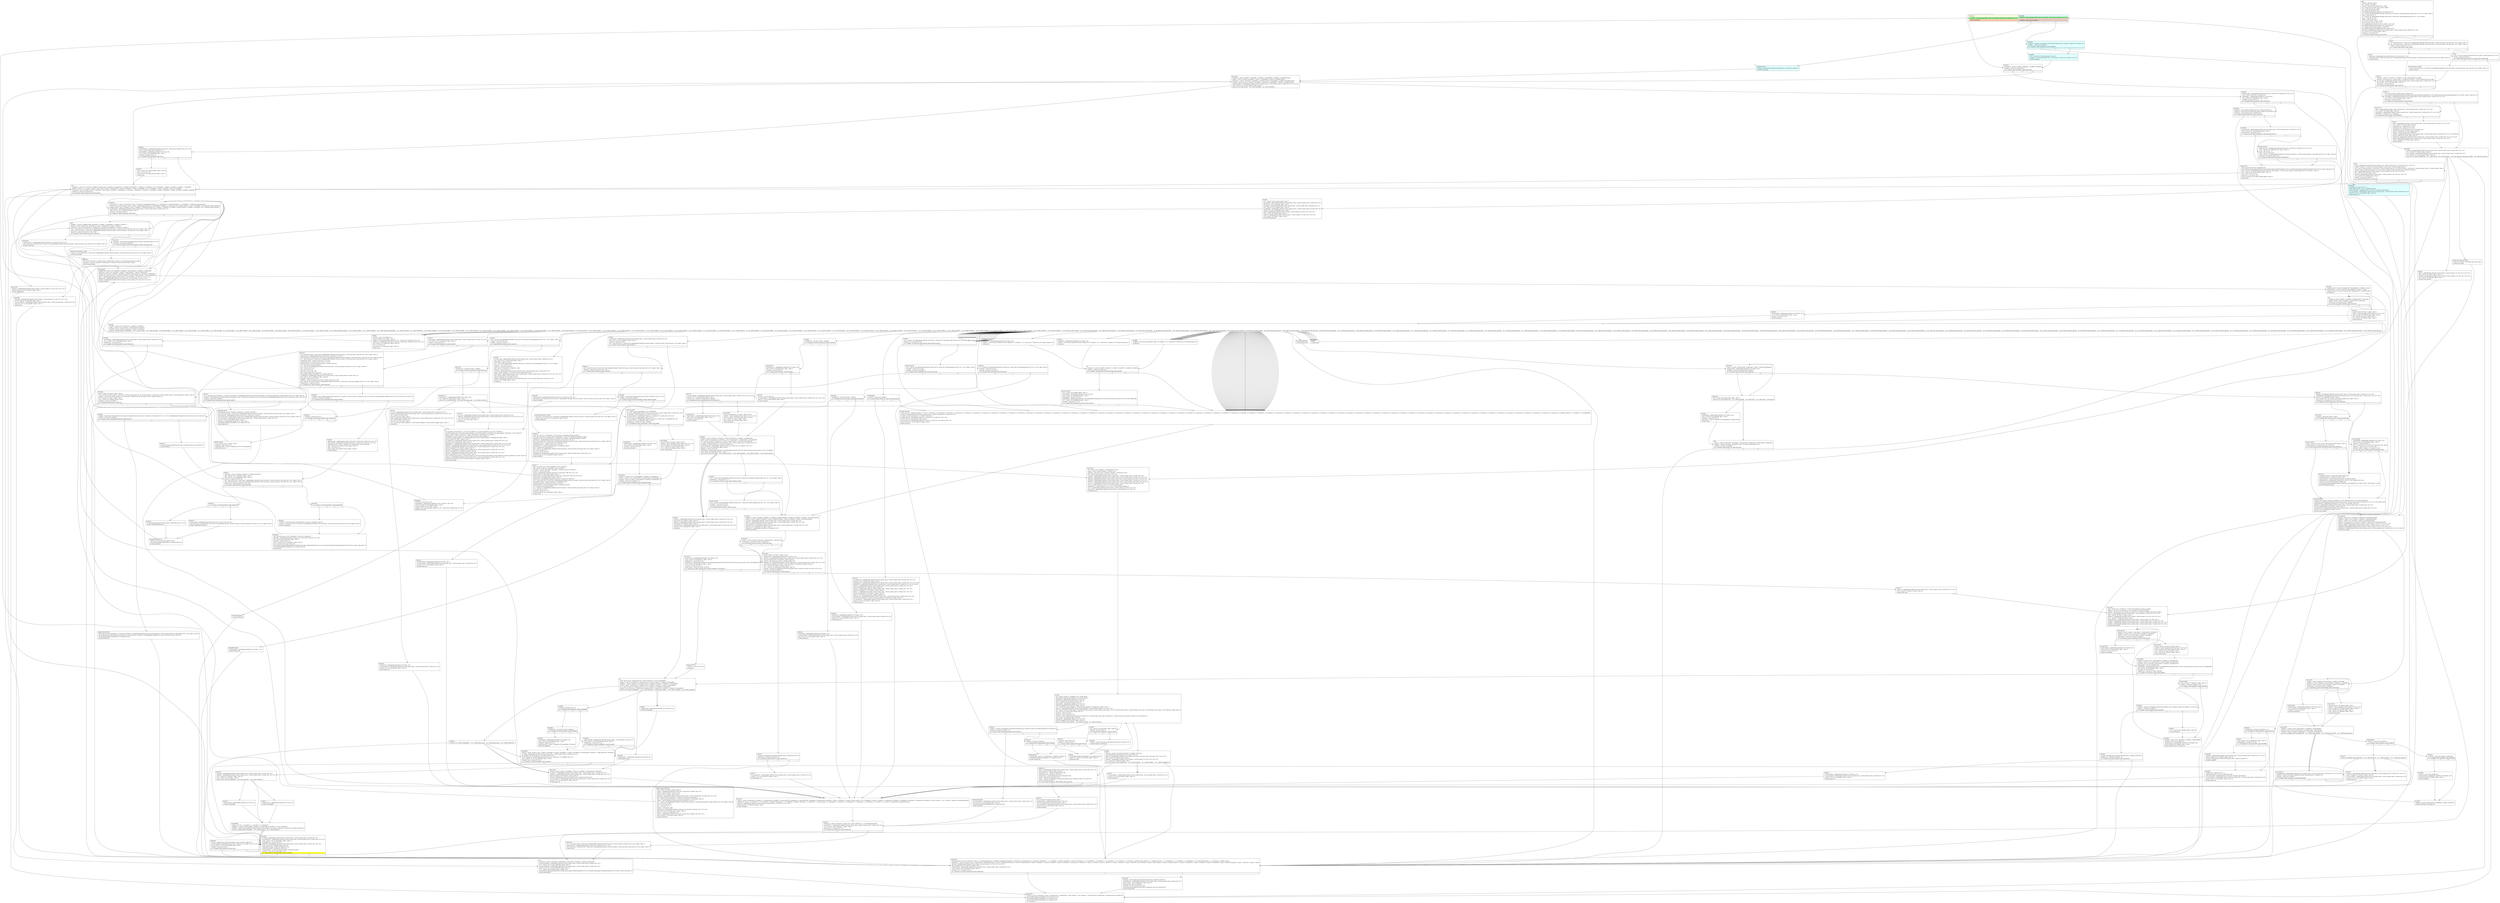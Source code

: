 digraph {
m_bb0 [shape = none, label  = <<table border="0" cellspacing="0">
<tr><td port="f1" border="1" colspan="2"><table bgcolor="LightYellow" border="0">
<tr><td align="left">if.else944:</td></tr>
<tr><td bgcolor="lightgreen" align="left">  %call953 = call i32 @name_ref(i8* %146, i32 %conv952, %struct.ref_s* %myref.5, i32 1) #11</td></tr>
<tr><td bgcolor="#e8765c70" align="left">  br label %if.end954</td></tr>
</table>
</td>
<td port="f2" border="1" colspan="2"><table bgcolor="LightCyan" border="0">
<tr><td align="left">if.then909:</td></tr>
<tr><td bgcolor="lightgreen" align="left">  %call919 = call i32 @name_ref(i8* %146, i32 %conv952, %struct.ref_s* %myref.5, i32 -1) #11</td></tr>
<tr><td bgcolor="#e8765c70" align="left"> </td></tr>
<tr><td bgcolor="#e8765c70" align="left">  %cmp920 = icmp sgt i32 %call919, -1</td></tr>
</table>
</td></tr>
<tr><td border="0" colspan="2"> </td>
<td border="1" port="f2T">T</td><td border="1" port="f2F">F</td>
</tr>
</table>> ]
f_bb0 [shape = none, label  = <<table  border="0" cellspacing="0">
<tr><td port="f" border="1" colspan="2"><table border="0">
<tr><td align="left">entry:</td></tr>
<tr><td align="left">  %newptr = alloca i8*, align 8</td></tr>
<tr><td align="left">  %s1 = alloca [2 x i8], align 1</td></tr>
<tr><td align="left">  %sstate = alloca %struct.scanner_state_s, align 8</td></tr>
<tr><td align="left">  %w = alloca %struct.stream_cursor_write_s, align 8</td></tr>
<tr><td align="left">  %arr = alloca %struct.ref_s, align 8</td></tr>
<tr><td align="left">  %0 = bitcast i8** %newptr to i8*</td></tr>
<tr><td align="left">  call void @llvm.lifetime.start.p0i8(i64 8, i8* nonnull %0) #10</td></tr>
<tr><td align="left">  %1 = load i64, i64* getelementptr inbounds (%struct.ref_s, %struct.ref_s* @ref_binary_object_format, i64 0, i32 1, i32 0), align 8, !tbaa !3</td></tr>
<tr><td align="left">  %cmp = icmp ne i64 %1, 0</td></tr>
<tr><td align="left">  %2 = load i64, i64* getelementptr inbounds (%struct.ref_s, %struct.ref_s* @ref_language_level, i64 0, i32 1, i32 0), align 8</td></tr>
<tr><td align="left">  %conv = trunc i64 %2 to i32</td></tr>
<tr><td align="left">  %cmp1 = icmp eq i32 %conv, 2</td></tr>
<tr><td align="left">  %3 = select i1 %cmp, i1 %cmp1, i1 false</td></tr>
<tr><td align="left">  %cond = select i1 %3, i32 100, i32 101</td></tr>
<tr><td align="left">  %4 = getelementptr inbounds [2 x i8], [2 x i8]* %s1, i64 0, i64 0</td></tr>
<tr><td align="left">  call void @llvm.lifetime.start.p0i8(i64 2, i8* nonnull %4) #10</td></tr>
<tr><td align="left">  %5 = bitcast %struct.scanner_state_s* %sstate to i8*</td></tr>
<tr><td align="left">  call void @llvm.lifetime.start.p0i8(i64 384, i8* nonnull %5) #10</td></tr>
<tr><td align="left">  %s_pstack = getelementptr inbounds %struct.scanner_state_s, %struct.scanner_state_s* %pstate, i64 0, i32 0</td></tr>
<tr><td align="left">  %6 = load i32, i32* %s_pstack, align 8, !tbaa !6</td></tr>
<tr><td align="left">  %cmp3.not = icmp eq i32 %6, 0</td></tr>
<tr><td align="left">  br i1 %cmp3.not, label %if.end13, label %if.then</td></tr>
</table>
</td></tr>
<tr><td border="1" port="fT">T</td><td border="1" port="fF">F</td></tr>
</table>> ]
f_bb1 [shape = none, label  = <<table  border="0" cellspacing="0">
<tr><td port="f" border="1" colspan="2"><table border="0">
<tr><td align="left">if.then:</td></tr>
<tr><td align="left">  %7 = load %struct.ref_s*, %struct.ref_s** getelementptr inbounds (%struct.ref_stack_s, %struct.ref_stack_s* @o_stack, i64 0, i32 0), align 8, !tbaa !12</td></tr>
<tr><td align="left">  %8 = load %struct.ref_s*, %struct.ref_s** getelementptr inbounds (%struct.ref_stack_s, %struct.ref_stack_s* @o_stack, i64 0, i32 2), align 8, !tbaa !17</td></tr>
<tr><td align="left">  %cmp5 = icmp ult %struct.ref_s* %7, %8</td></tr>
<tr><td align="left">  br i1 %cmp5, label %if.then7, label %if.else</td></tr>
</table>
</td></tr>
<tr><td border="1" port="fT">T</td><td border="1" port="fF">F</td></tr>
</table>> ]
f_bb2 [shape = none, label  = <<table  border="0" cellspacing="0">
<tr><td port="f" border="1"><table border="0">
<tr><td align="left">if.then7:</td></tr>
<tr><td align="left">  %incdec.ptr = getelementptr inbounds %struct.ref_s, %struct.ref_s* %7, i64 1</td></tr>
<tr><td align="left">  store %struct.ref_s* %incdec.ptr, %struct.ref_s** getelementptr inbounds (%struct.ref_stack_s, %struct.ref_stack_s* @o_stack, i64 0, i32 0), align 8, !tbaa !12</td></tr>
<tr><td align="left">  br label %if.end13</td></tr>
</table>
</td></tr>
</table>> ]
f_bb3 [shape = none, label  = <<table  border="0" cellspacing="0">
<tr><td port="f" border="1" colspan="2"><table border="0">
<tr><td align="left">if.else:</td></tr>
<tr><td align="left">  %call = tail call i32 @ref_stack_push(%struct.ref_stack_s* nonnull @o_stack, i32 1) #11</td></tr>
<tr><td align="left">  %cmp8 = icmp sgt i32 %call, -1</td></tr>
<tr><td align="left">  br i1 %cmp8, label %if.else.if.end12_crit_edge, label %cleanup1085</td></tr>
</table>
</td></tr>
<tr><td border="1" port="fT">T</td><td border="1" port="fF">F</td></tr>
</table>> ]
f_bb4 [shape = none, label  = <<table  border="0" cellspacing="0">
<tr><td port="f" border="1"><table border="0">
<tr><td align="left">if.else.if.end12_crit_edge:</td></tr>
<tr><td align="left">  %.pre = load %struct.ref_s*, %struct.ref_s** getelementptr inbounds (%struct.ref_stack_s, %struct.ref_stack_s* @o_stack, i64 0, i32 0), align 8, !tbaa !12</td></tr>
<tr><td align="left">  br label %if.end13</td></tr>
</table>
</td></tr>
</table>> ]
f_bb5 [shape = none, label  = <<table  border="0" cellspacing="0">
<tr><td port="f" border="1" colspan="2"><table border="0">
<tr><td align="left">if.end13:</td></tr>
<tr><td align="left">  %retcode.1 = phi i32 [ 0, %entry ], [ 0, %if.then7 ], [ %call, %if.else.if.end12_crit_edge ]</td></tr>
<tr><td align="left">  %myref.0 = phi %struct.ref_s* [ %pref, %entry ], [ %incdec.ptr, %if.then7 ], [ %.pre, %if.else.if.end12_crit_edge ]</td></tr>
<tr><td align="left">  %s_scan_type = getelementptr inbounds %struct.scanner_state_s, %struct.scanner_state_s* %pstate, i64 0, i32 3</td></tr>
<tr><td align="left">  %9 = load i32, i32* %s_scan_type, align 4, !tbaa !18</td></tr>
<tr><td align="left">  %cmp14.not = icmp eq i32 %9, 0</td></tr>
<tr><td align="left">  br i1 %cmp14.not, label %if.end63, label %if.then16</td></tr>
</table>
</td></tr>
<tr><td border="1" port="fT">T</td><td border="1" port="fF">F</td></tr>
</table>> ]
f_bb6 [shape = none, label  = <<table  border="0" cellspacing="0">
<tr><td port="f" border="1" colspan="2"><table border="0">
<tr><td align="left">if.then16:</td></tr>
<tr><td align="left">  %10 = bitcast %struct.scanner_state_s* %pstate to i8*</td></tr>
<tr><td align="left">  call void @llvm.memcpy.p0i8.p0i8.i64(i8* noundef nonnull align 8 dereferenceable(384) %5, i8* noundef nonnull align 8 dereferenceable(384) %10, i64 384, i1 false), !tbaa.struct !19</td></tr>
<tr><td align="left">  %is_dynamic = getelementptr inbounds %struct.scanner_state_s, %struct.scanner_state_s* %sstate, i64 0, i32 4, i32 4</td></tr>
<tr><td align="left">  %11 = load i32, i32* %is_dynamic, align 8, !tbaa !27</td></tr>
<tr><td align="left">  %tobool.not = icmp eq i32 %11, 0</td></tr>
<tr><td align="left">  br i1 %tobool.not, label %land.lhs.true, label %if.end41</td></tr>
</table>
</td></tr>
<tr><td border="1" port="fT">T</td><td border="1" port="fF">F</td></tr>
</table>> ]
f_bb7 [shape = none, label  = <<table  border="0" cellspacing="0">
<tr><td port="f" border="1" colspan="2"><table border="0">
<tr><td align="left">land.lhs.true:</td></tr>
<tr><td align="left">  %base = getelementptr inbounds %struct.scanner_state_s, %struct.scanner_state_s* %sstate, i64 0, i32 4, i32 1</td></tr>
<tr><td align="left">  %12 = load i8*, i8** %base, align 8, !tbaa !28</td></tr>
<tr><td align="left">  %arraydecay = getelementptr inbounds %struct.scanner_state_s, %struct.scanner_state_s* %sstate, i64 0, i32 4, i32 5, i64 0</td></tr>
<tr><td align="left">  %cmp19.not = icmp eq i8* %12, %arraydecay</td></tr>
<tr><td align="left">  br i1 %cmp19.not, label %if.end41, label %if.then21</td></tr>
</table>
</td></tr>
<tr><td border="1" port="fT">T</td><td border="1" port="fF">F</td></tr>
</table>> ]
f_bb8 [shape = none, label  = <<table  border="0" cellspacing="0">
<tr><td port="f" border="1"><table border="0">
<tr><td align="left">if.then21:</td></tr>
<tr><td align="left">  %next = getelementptr inbounds %struct.scanner_state_s, %struct.scanner_state_s* %sstate, i64 0, i32 4, i32 2</td></tr>
<tr><td align="left">  %13 = load i8*, i8** %next, align 8, !tbaa !29</td></tr>
<tr><td align="left">  %sub.ptr.lhs.cast = ptrtoint i8* %13 to i64</td></tr>
<tr><td align="left">  %sub.ptr.rhs.cast = ptrtoint i8* %12 to i64</td></tr>
<tr><td align="left">  %sub.ptr.sub = sub i64 %sub.ptr.lhs.cast, %sub.ptr.rhs.cast</td></tr>
<tr><td align="left">  store i8* %arraydecay, i8** %base, align 8, !tbaa !28</td></tr>
<tr><td align="left">  %idx.ext = and i64 %sub.ptr.sub, 4294967295</td></tr>
<tr><td align="left">  %add.ptr = getelementptr inbounds %struct.scanner_state_s, %struct.scanner_state_s* %sstate, i64 0, i32 4, i32 5, i64 %idx.ext</td></tr>
<tr><td align="left">  store i8* %add.ptr, i8** %next, align 8, !tbaa !29</td></tr>
<tr><td align="left">  %add.ptr39 = getelementptr inbounds %struct.scanner_state_s, %struct.scanner_state_s* %sstate, i64 0, i32 4, i32 5, i64 257</td></tr>
<tr><td align="left">  %limit = getelementptr inbounds %struct.scanner_state_s, %struct.scanner_state_s* %sstate, i64 0, i32 4, i32 3</td></tr>
<tr><td align="left">  store i8* %add.ptr39, i8** %limit, align 8, !tbaa !30</td></tr>
<tr><td align="left">  br label %if.end41</td></tr>
</table>
</td></tr>
</table>> ]
f_bb9 [shape = none, label  = <<table  border="0" cellspacing="0">
<tr><td port="f" border="1"><table border="0">
<tr><td align="left">if.end41:</td></tr>
<tr><td align="left">  %next43 = getelementptr inbounds %struct.scanner_state_s, %struct.scanner_state_s* %sstate, i64 0, i32 4, i32 2</td></tr>
<tr><td align="left">  %14 = load i8*, i8** %next43, align 8, !tbaa !29</td></tr>
<tr><td align="left">  %s_scan_type44 = getelementptr inbounds %struct.scanner_state_s, %struct.scanner_state_s* %sstate, i64 0, i32 3</td></tr>
<tr><td align="left">  %15 = load i32, i32* %s_scan_type44, align 4, !tbaa !18</td></tr>
<tr><td align="left">  switch i32 %15, label %cleanup1085 [
    i32 1, label %sw.bb
    i32 2, label %sw.bb54
    i32 3, label %if.end41.cont_name_crit_edge
    i32 4, label %cont_string
  ]</td></tr>
</table>
</td></tr>
</table>> ]
f_bb10 [shape = none, label  = <<table  border="0" cellspacing="0">
<tr><td port="f" border="1"><table border="0">
<tr><td align="left">if.end41.cont_name_crit_edge:</td></tr>
<tr><td align="left">  %.pre1708 = load i32, i32* @name_max_string, align 4</td></tr>
<tr><td align="left">  br label %cont_name</td></tr>
</table>
</td></tr>
</table>> ]
f_bb11 [shape = none, label  = <<table  border="0" cellspacing="0">
<tr><td port="f" border="1" colspan="2"><table border="0">
<tr><td align="left">sw.bb:</td></tr>
<tr><td align="left">  %cont = getelementptr inbounds %struct.scanner_state_s, %struct.scanner_state_s* %sstate, i64 0, i32 5, i32 0, i32 1</td></tr>
<tr><td align="left">  %cont45 = bitcast {}** %cont to i32 (%struct.stream_s*, %struct.ref_s*, %struct.scanner_state_s*)**</td></tr>
<tr><td align="left">  %16 = load i32 (%struct.stream_s*, %struct.ref_s*, %struct.scanner_state_s*)*, i32 (%struct.stream_s*, %struct.ref_s*, %struct.scanner_state_s*)** %cont45, align 8, !tbaa !3</td></tr>
<tr><td align="left">  %call46 = call i32 %16(%struct.stream_s* %s, %struct.ref_s* %myref.0, %struct.scanner_state_s* nonnull %sstate) #11</td></tr>
<tr><td align="left">  %ptr = getelementptr inbounds %struct.stream_s, %struct.stream_s* %s, i64 0, i32 3, i32 0, i32 0</td></tr>
<tr><td align="left">  %17 = load i8*, i8** %ptr, align 8, !tbaa !3</td></tr>
<tr><td align="left">  %limit49 = getelementptr inbounds %struct.stream_s, %struct.stream_s* %s, i64 0, i32 3, i32 0, i32 1</td></tr>
<tr><td align="left">  %18 = load i8*, i8** %limit49, align 8, !tbaa !3</td></tr>
<tr><td align="left">  %cmp50 = icmp eq i32 %call46, 3</td></tr>
<tr><td align="left">  br i1 %cmp50, label %pause_ret, label %sret</td></tr>
</table>
</td></tr>
<tr><td border="1" port="fT">T</td><td border="1" port="fF">F</td></tr>
</table>> ]
f_bb12 [shape = none, label  = <<table  border="0" cellspacing="0">
<tr><td port="f" border="1"><table border="0">
<tr><td align="left">sw.bb54:</td></tr>
<tr><td align="left">  %ptr57 = getelementptr inbounds %struct.stream_s, %struct.stream_s* %s, i64 0, i32 3, i32 0, i32 0</td></tr>
<tr><td align="left">  %19 = load i8*, i8** %ptr57, align 8, !tbaa !3</td></tr>
<tr><td align="left">  %limit60 = getelementptr inbounds %struct.stream_s, %struct.stream_s* %s, i64 0, i32 3, i32 0, i32 1</td></tr>
<tr><td align="left">  %20 = load i8*, i8** %limit60, align 8, !tbaa !3</td></tr>
<tr><td align="left">  br label %cont_comment</td></tr>
</table>
</td></tr>
</table>> ]
f_bb13 [shape = none, label  = <<table  border="0" cellspacing="0">
<tr><td port="f" border="1"><table border="0">
<tr><td align="left">if.end63:</td></tr>
<tr><td align="left">  %21 = load i32, i32* %s_pstack, align 8, !tbaa !6</td></tr>
<tr><td align="left">  %s_pstack65 = getelementptr inbounds %struct.scanner_state_s, %struct.scanner_state_s* %sstate, i64 0, i32 0</td></tr>
<tr><td align="left">  store i32 %21, i32* %s_pstack65, align 8, !tbaa !6</td></tr>
<tr><td align="left">  %s_pdepth = getelementptr inbounds %struct.scanner_state_s, %struct.scanner_state_s* %pstate, i64 0, i32 1</td></tr>
<tr><td align="left">  %22 = load i32, i32* %s_pdepth, align 4, !tbaa !31</td></tr>
<tr><td align="left">  %s_pdepth66 = getelementptr inbounds %struct.scanner_state_s, %struct.scanner_state_s* %sstate, i64 0, i32 1</td></tr>
<tr><td align="left">  store i32 %22, i32* %s_pdepth66, align 4, !tbaa !31</td></tr>
<tr><td align="left">  %ptr69 = getelementptr inbounds %struct.stream_s, %struct.stream_s* %s, i64 0, i32 3, i32 0, i32 0</td></tr>
<tr><td align="left">  %23 = load i8*, i8** %ptr69, align 8, !tbaa !3</td></tr>
<tr><td align="left">  %limit72 = getelementptr inbounds %struct.stream_s, %struct.stream_s* %s, i64 0, i32 3, i32 0, i32 1</td></tr>
<tr><td align="left">  %24 = load i8*, i8** %limit72, align 8, !tbaa !3</td></tr>
<tr><td align="left">  br label %top.preheader</td></tr>
</table>
</td></tr>
</table>> ]
f_bb14 [shape = none, label  = <<table  border="0" cellspacing="0">
<tr><td port="f" border="1"><table border="0">
<tr><td align="left">top.preheader:</td></tr>
<tr><td align="left">  %endptr.0.ph = phi i8* [ %24, %if.end63 ], [ %endptr.11, %end_comment ], [ %endptr.21, %if.end1069 ]</td></tr>
<tr><td align="left">  %sptr.0.ph = phi i8* [ %23, %if.end63 ], [ %sptr.15, %end_comment ], [ %sptr.34, %if.end1069 ]</td></tr>
<tr><td align="left">  %retcode.2.ph = phi i32 [ %retcode.1, %if.end63 ], [ %call594, %end_comment ], [ %retcode.22, %if.end1069 ]</td></tr>
<tr><td align="left">  %myref.1.ph = phi %struct.ref_s* [ %myref.0, %if.end63 ], [ %myref.3, %end_comment ], [ %169, %if.end1069 ]</td></tr>
<tr><td align="left">  %ptr77 = getelementptr inbounds %struct.stream_s, %struct.stream_s* %s, i64 0, i32 3, i32 0, i32 0</td></tr>
<tr><td align="left">  %inline_temp = getelementptr inbounds %struct.stream_s, %struct.stream_s* %s, i64 0, i32 15</td></tr>
<tr><td align="left">  %limit84 = getelementptr inbounds %struct.stream_s, %struct.stream_s* %s, i64 0, i32 3, i32 0, i32 1</td></tr>
<tr><td align="left">  br label %top.outer</td></tr>
</table>
</td></tr>
</table>> ]
f_bb15 [shape = none, label  = <<table  border="0" cellspacing="0">
<tr><td port="f" border="1"><table border="0">
<tr><td align="left">top.outer:</td></tr>
<tr><td align="left">  %endptr.0.ph1473 = phi i8* [ %endptr.0.ph, %top.preheader ], [ %endptr.1, %cend ]</td></tr>
<tr><td align="left">  %sptr.0.ph1474 = phi i8* [ %sptr.0.ph, %top.preheader ], [ %sptr.11, %cend ]</td></tr>
<tr><td align="left">  %retcode.2.ph1475 = phi i32 [ %retcode.2.ph, %top.preheader ], [ %call493, %cend ]</td></tr>
<tr><td align="left">  br label %top</td></tr>
</table>
</td></tr>
</table>> ]
f_bb16 [shape = none, label  = <<table  border="0" cellspacing="0">
<tr><td port="f" border="1" colspan="2"><table border="0">
<tr><td align="left">top:</td></tr>
<tr><td align="left">  %endptr.0 = phi i8* [ %endptr.1, %sw.bb89 ], [ %endptr.0.ph1473, %top.outer ]</td></tr>
<tr><td align="left">  %sptr.0 = phi i8* [ %sptr.1, %sw.bb89 ], [ %sptr.0.ph1474, %top.outer ]</td></tr>
<tr><td align="left">  %cmp73.not = icmp ult i8* %sptr.0, %endptr.0</td></tr>
<tr><td align="left">  br i1 %cmp73.not, label %cond.false, label %cond.true</td></tr>
</table>
</td></tr>
<tr><td border="1" port="fT">T</td><td border="1" port="fF">F</td></tr>
</table>> ]
f_bb17 [shape = none, label  = <<table  border="0" cellspacing="0">
<tr><td port="f" border="1"><table border="0">
<tr><td align="left">cond.true:</td></tr>
<tr><td align="left">  store i8* %sptr.0, i8** %ptr77, align 8, !tbaa !3</td></tr>
<tr><td align="left">  %call78 = call i32 @spgetcc(%struct.stream_s* %s, i32 1) #11</td></tr>
<tr><td align="left">  store i32 %call78, i32* %inline_temp, align 4, !tbaa !32</td></tr>
<tr><td align="left">  %25 = load i8*, i8** %ptr77, align 8, !tbaa !3</td></tr>
<tr><td align="left">  %26 = load i8*, i8** %limit84, align 8, !tbaa !3</td></tr>
<tr><td align="left">  br label %cond.end</td></tr>
</table>
</td></tr>
</table>> ]
f_bb18 [shape = none, label  = <<table  border="0" cellspacing="0">
<tr><td port="f" border="1"><table border="0">
<tr><td align="left">cond.false:</td></tr>
<tr><td align="left">  %incdec.ptr86 = getelementptr inbounds i8, i8* %sptr.0, i64 1</td></tr>
<tr><td align="left">  %27 = load i8, i8* %incdec.ptr86, align 1, !tbaa !3</td></tr>
<tr><td align="left">  %conv87 = zext i8 %27 to i32</td></tr>
<tr><td align="left">  br label %cond.end</td></tr>
</table>
</td></tr>
</table>> ]
f_bb19 [shape = none, label  = <<table  border="0" cellspacing="0">
<tr><td port="f" border="1"><table border="0">
<tr><td align="left">cond.end:</td></tr>
<tr><td align="left">  %endptr.1 = phi i8* [ %26, %cond.true ], [ %endptr.0, %cond.false ]</td></tr>
<tr><td align="left">  %sptr.1 = phi i8* [ %25, %cond.true ], [ %incdec.ptr86, %cond.false ]</td></tr>
<tr><td align="left">  %cond88 = phi i32 [ %call78, %cond.true ], [ %conv87, %cond.false ]</td></tr>
<tr><td align="left">  switch i32 %cond88, label %sw.default699 [
    i32 32, label %sw.bb89
    i32 12, label %sw.bb89
    i32 9, label %sw.bb89
    i32 13, label %sw.bb89
    i32 10, label %sw.bb89
    i32 0, label %sw.bb89
    i32 11, label %sw.bb89
    i32 4, label %sw.bb90
    i32 26, label %sw.bb90
    i32 91, label %sw.bb90
    i32 93, label %sw.bb90
    i32 60, label %sw.bb96
    i32 40, label %sw.bb238
    i32 123, label %sw.bb251
    i32 62, label %sw.bb294
    i32 41, label %if.then1032.loopexit
    i32 125, label %sw.bb313
    i32 47, label %sw.bb398
    i32 37, label %while.cond.preheader
    i32 -1, label %sw.bb599
    i32 -2, label %if.then1032
    i32 48, label %sw.bb639
    i32 49, label %sw.bb639
    i32 50, label %sw.bb639
    i32 51, label %sw.bb639
    i32 52, label %sw.bb639
    i32 53, label %sw.bb639
    i32 54, label %sw.bb639
    i32 55, label %sw.bb639
    i32 56, label %sw.bb639
    i32 57, label %sw.bb639
    i32 46, label %sw.bb639
    i32 43, label %sw.bb670
    i32 45, label %sw.bb673
    i32 128, label %sw.bb676
    i32 129, label %sw.bb676
    i32 130, label %sw.bb676
    i32 131, label %sw.bb676
    i32 132, label %sw.bb676
    i32 133, label %sw.bb676
    i32 134, label %sw.bb676
    i32 135, label %sw.bb676
    i32 136, label %sw.bb676
    i32 137, label %sw.bb676
    i32 138, label %sw.bb676
    i32 139, label %sw.bb676
    i32 140, label %sw.bb676
    i32 141, label %sw.bb676
    i32 142, label %sw.bb676
    i32 143, label %sw.bb676
    i32 144, label %sw.bb676
    i32 145, label %sw.bb676
    i32 146, label %sw.bb676
    i32 147, label %sw.bb676
    i32 148, label %sw.bb676
    i32 149, label %sw.bb676
    i32 150, label %sw.bb676
    i32 151, label %sw.bb676
    i32 152, label %sw.bb676
    i32 153, label %sw.bb676
    i32 154, label %sw.bb676
    i32 155, label %sw.bb676
    i32 156, label %sw.bb676
    i32 157, label %sw.bb676
    i32 158, label %sw.bb676
    i32 159, label %sw.bb676
    i32 33, label %do_name.sink.split
    i32 34, label %do_name.sink.split
    i32 35, label %do_name.sink.split
    i32 36, label %do_name.sink.split
    i32 38, label %do_name.sink.split
    i32 39, label %do_name.sink.split
    i32 42, label %do_name.sink.split
    i32 44, label %do_name.sink.split
    i32 61, label %do_name.sink.split
    i32 58, label %do_name.sink.split
    i32 59, label %do_name.sink.split
    i32 63, label %do_name.sink.split
    i32 64, label %do_name.sink.split
    i32 65, label %do_name.sink.split
    i32 66, label %do_name.sink.split
    i32 67, label %do_name.sink.split
    i32 68, label %do_name.sink.split
    i32 69, label %do_name.sink.split
    i32 70, label %do_name.sink.split
    i32 71, label %do_name.sink.split
    i32 72, label %do_name.sink.split
    i32 73, label %do_name.sink.split
    i32 74, label %do_name.sink.split
    i32 75, label %do_name.sink.split
    i32 76, label %do_name.sink.split
    i32 77, label %do_name.sink.split
    i32 78, label %do_name.sink.split
    i32 79, label %do_name.sink.split
    i32 80, label %do_name.sink.split
    i32 81, label %do_name.sink.split
    i32 82, label %do_name.sink.split
    i32 83, label %do_name.sink.split
    i32 84, label %do_name.sink.split
    i32 85, label %do_name.sink.split
    i32 86, label %do_name.sink.split
    i32 87, label %do_name.sink.split
    i32 88, label %do_name.sink.split
    i32 89, label %do_name.sink.split
    i32 90, label %do_name.sink.split
    i32 92, label %do_name.sink.split
    i32 94, label %do_name.sink.split
    i32 95, label %do_name.sink.split
    i32 96, label %do_name.sink.split
    i32 97, label %do_name.sink.split
    i32 98, label %do_name.sink.split
    i32 99, label %do_name.sink.split
    i32 100, label %do_name.sink.split
    i32 101, label %do_name.sink.split
    i32 102, label %do_name.sink.split
    i32 103, label %do_name.sink.split
    i32 104, label %do_name.sink.split
    i32 105, label %do_name.sink.split
    i32 106, label %do_name.sink.split
    i32 107, label %do_name.sink.split
    i32 108, label %do_name.sink.split
    i32 109, label %do_name.sink.split
    i32 110, label %do_name.sink.split
    i32 111, label %do_name.sink.split
    i32 112, label %do_name.sink.split
    i32 113, label %do_name.sink.split
    i32 114, label %do_name.sink.split
    i32 115, label %do_name.sink.split
    i32 116, label %do_name.sink.split
    i32 117, label %do_name.sink.split
    i32 118, label %do_name.sink.split
    i32 119, label %do_name.sink.split
    i32 120, label %do_name.sink.split
    i32 121, label %do_name.sink.split
    i32 122, label %do_name.sink.split
    i32 124, label %do_name.sink.split
    i32 126, label %do_name.sink.split
  ]</td></tr>
</table>
</td></tr>
</table>> ]
f_bb20 [shape = none, label  = <<table  border="0" cellspacing="0">
<tr><td port="f" border="1"><table border="0">
<tr><td align="left">while.cond.preheader:</td></tr>
<tr><td align="left">  br label %while.cond</td></tr>
</table>
</td></tr>
</table>> ]
f_bb21 [shape = none, label  = <<table  border="0" cellspacing="0">
<tr><td port="f" border="1"><table border="0">
<tr><td align="left">sw.bb89:</td></tr>
<tr><td align="left">  br label %top</td></tr>
</table>
</td></tr>
</table>> ]
f_bb22 [shape = none, label  = <<table  border="0" cellspacing="0">
<tr><td port="f" border="1"><table border="0">
<tr><td align="left">sw.bb90:</td></tr>
<tr><td align="left">  %conv91 = trunc i32 %cond88 to i8</td></tr>
<tr><td align="left">  store i8 %conv91, i8* %4, align 1, !tbaa !3</td></tr>
<tr><td align="left">  %call93 = call i32 @name_ref(i8* nonnull %4, i32 1, %struct.ref_s* %myref.1.ph, i32 1) #11</td></tr>
<tr><td align="left">  %type_attrs = getelementptr inbounds %struct.ref_s, %struct.ref_s* %myref.1.ph, i64 0, i32 0, i32 0</td></tr>
<tr><td align="left">  %28 = load i16, i16* %type_attrs, align 8, !tbaa !35</td></tr>
<tr><td align="left">  %29 = or i16 %28, 128</td></tr>
<tr><td align="left">  store i16 %29, i16* %type_attrs, align 8, !tbaa !35</td></tr>
<tr><td align="left">  br label %sret</td></tr>
</table>
</td></tr>
</table>> ]
f_bb23 [shape = none, label  = <<table  border="0" cellspacing="0">
<tr><td port="f" border="1" colspan="2"><table border="0">
<tr><td align="left">sw.bb96:</td></tr>
<tr><td align="left">  %30 = load i64, i64* getelementptr inbounds (%struct.ref_s, %struct.ref_s* @ref_language_level, i64 0, i32 1, i32 0), align 8, !tbaa !3</td></tr>
<tr><td align="left">  %conv97 = trunc i64 %30 to i32</td></tr>
<tr><td align="left">  %cmp98 = icmp eq i32 %conv97, 2</td></tr>
<tr><td align="left">  br i1 %cmp98, label %if.then100, label %if.end138</td></tr>
</table>
</td></tr>
<tr><td border="1" port="fT">T</td><td border="1" port="fF">F</td></tr>
</table>> ]
f_bb24 [shape = none, label  = <<table  border="0" cellspacing="0">
<tr><td port="f" border="1" colspan="2"><table border="0">
<tr><td align="left">if.then100:</td></tr>
<tr><td align="left">  %cmp101.not = icmp ult i8* %sptr.1, %endptr.1</td></tr>
<tr><td align="left">  br i1 %cmp101.not, label %cond.false122, label %if.then103</td></tr>
</table>
</td></tr>
<tr><td border="1" port="fT">T</td><td border="1" port="fF">F</td></tr>
</table>> ]
f_bb25 [shape = none, label  = <<table  border="0" cellspacing="0">
<tr><td port="f" border="1"><table border="0">
<tr><td align="left">if.then103:</td></tr>
<tr><td align="left">  %add.ptr104 = getelementptr inbounds i8, i8* %sptr.1, i64 -1</td></tr>
<tr><td align="left">  %s_scan_type105 = getelementptr inbounds %struct.scanner_state_s, %struct.scanner_state_s* %sstate, i64 0, i32 3</td></tr>
<tr><td align="left">  store i32 0, i32* %s_scan_type105, align 4, !tbaa !18</td></tr>
<tr><td align="left">  br label %pause_ret</td></tr>
</table>
</td></tr>
</table>> ]
f_bb26 [shape = none, label  = <<table  border="0" cellspacing="0">
<tr><td port="f" border="1"><table border="0">
<tr><td align="left">cond.false122:</td></tr>
<tr><td align="left">  %incdec.ptr123 = getelementptr inbounds i8, i8* %sptr.1, i64 1</td></tr>
<tr><td align="left">  %31 = load i8, i8* %incdec.ptr123, align 1, !tbaa !3</td></tr>
<tr><td align="left">  switch i8 %31, label %if.end138 [
    i8 60, label %try_funny_name
    i8 126, label %sw.bb132
  ]</td></tr>
</table>
</td></tr>
</table>> ]
f_bb27 [shape = none, label  = <<table  border="0" cellspacing="0">
<tr><td port="f" border="1"><table border="0">
<tr><td align="left">sw.bb132:</td></tr>
<tr><td align="left">  %s_ss133 = getelementptr inbounds %struct.scanner_state_s, %struct.scanner_state_s* %sstate, i64 0, i32 5</td></tr>
<tr><td align="left">  %word = getelementptr inbounds %struct.scanner_state_s, %struct.scanner_state_s* %sstate, i64 0, i32 5, i32 0, i32 3</td></tr>
<tr><td align="left">  %32 = bitcast i32* %word to i64*</td></tr>
<tr><td align="left">  store i64 0, i64* %32, align 8, !tbaa !3</td></tr>
<tr><td align="left">  %odd = getelementptr inbounds %struct.scanner_state_s, %struct.scanner_state_s* %sstate, i64 0, i32 5, i32 0, i32 2, i32 1</td></tr>
<tr><td align="left">  %33 = bitcast %union.v* %odd to i32*</td></tr>
<tr><td align="left">  store i32 0, i32* %33, align 8, !tbaa !3</td></tr>
<tr><td align="left">  %34 = load %struct.stream_template_s*, %struct.stream_template_s** @scan_ascii85_template, align 8, !tbaa !21</td></tr>
<tr><td align="left">  br label %str</td></tr>
</table>
</td></tr>
</table>> ]
f_bb28 [shape = none, label  = <<table  border="0" cellspacing="0">
<tr><td port="f" border="1"><table border="0">
<tr><td align="left">if.end138:</td></tr>
<tr><td align="left">  %s_ss139 = getelementptr inbounds %struct.scanner_state_s, %struct.scanner_state_s* %sstate, i64 0, i32 5</td></tr>
<tr><td align="left">  %odd140 = getelementptr inbounds %struct.scanner_state_s, %struct.scanner_state_s* %sstate, i64 0, i32 5, i32 0, i32 2, i32 1</td></tr>
<tr><td align="left">  %35 = bitcast %union.v* %odd140 to i32*</td></tr>
<tr><td align="left">  store i32 -1, i32* %35, align 8, !tbaa !3</td></tr>
<tr><td align="left">  br label %str</td></tr>
</table>
</td></tr>
</table>> ]
f_bb29 [shape = none, label  = <<table  border="0" cellspacing="0">
<tr><td port="f" border="1"><table border="0">
<tr><td align="left">str:</td></tr>
<tr><td align="left">  %s_ss245.sink = phi %union.sss_* [ %s_ss245, %sw.bb238 ], [ %s_ss139, %if.end138 ], [ %s_ss133, %sw.bb132 ]</td></tr>
<tr><td align="left">  %s_PSSD_template.sink = phi %struct.stream_template_s* [ @s_PSSD_template, %sw.bb238 ], [ @s_AXD_template, %if.end138 ], [ %34, %sw.bb132 ]</td></tr>
<tr><td align="left">  %sptr.4 = phi i8* [ %sptr.1, %sw.bb238 ], [ %sptr.1, %if.end138 ], [ %incdec.ptr123, %sw.bb132 ]</td></tr>
<tr><td align="left">  %template250 = bitcast %union.sss_* %s_ss245.sink to %struct.stream_template_s**</td></tr>
<tr><td align="left">  store %struct.stream_template_s* %s_PSSD_template.sink, %struct.stream_template_s** %template250, align 8, !tbaa !3</td></tr>
<tr><td align="left">  store i8* %sptr.4, i8** %ptr77, align 8, !tbaa !3</td></tr>
<tr><td align="left">  %is_dynamic148 = getelementptr inbounds %struct.scanner_state_s, %struct.scanner_state_s* %sstate, i64 0, i32 4, i32 4</td></tr>
<tr><td align="left">  store i32 0, i32* %is_dynamic148, align 8, !tbaa !27</td></tr>
<tr><td align="left">  %arraydecay151 = getelementptr inbounds %struct.scanner_state_s, %struct.scanner_state_s* %sstate, i64 0, i32 4, i32 5, i64 0</td></tr>
<tr><td align="left">  %add.ptr152 = getelementptr inbounds %struct.scanner_state_s, %struct.scanner_state_s* %sstate, i64 0, i32 4, i32 5, i64 257</td></tr>
<tr><td align="left">  %limit154 = getelementptr inbounds %struct.scanner_state_s, %struct.scanner_state_s* %sstate, i64 0, i32 4, i32 3</td></tr>
<tr><td align="left">  store i8* %add.ptr152, i8** %limit154, align 8, !tbaa !30</td></tr>
<tr><td align="left">  %base159 = getelementptr inbounds %struct.scanner_state_s, %struct.scanner_state_s* %sstate, i64 0, i32 4, i32 1</td></tr>
<tr><td align="left">  store i8* %arraydecay151, i8** %base159, align 8, !tbaa !28</td></tr>
<tr><td align="left">  %next161 = getelementptr inbounds %struct.scanner_state_s, %struct.scanner_state_s* %sstate, i64 0, i32 4, i32 2</td></tr>
<tr><td align="left">  store i8* %arraydecay151, i8** %next161, align 8, !tbaa !29</td></tr>
<tr><td align="left">  %36 = load %struct.gs_memory_s*, %struct.gs_memory_s** bitcast (%struct.gs_dual_memory_s* @gs_imemory to %struct.gs_memory_s**), align 8, !tbaa !36</td></tr>
<tr><td align="left">  %memory = getelementptr inbounds %struct.scanner_state_s, %struct.scanner_state_s* %sstate, i64 0, i32 4, i32 6</td></tr>
<tr><td align="left">  store %struct.gs_memory_s* %36, %struct.gs_memory_s** %memory, align 8, !tbaa !38</td></tr>
<tr><td align="left">  br label %cont_string</td></tr>
</table>
</td></tr>
</table>> ]
f_bb30 [shape = none, label  = <<table  border="0" cellspacing="0">
<tr><td port="f" border="1"><table border="0">
<tr><td align="left">cont_string:</td></tr>
<tr><td align="left">  %37 = phi i8* [ %14, %if.end41 ], [ %arraydecay151, %str ]</td></tr>
<tr><td align="left">  %sptr.5 = phi i8* [ undef, %if.end41 ], [ %sptr.4, %str ]</td></tr>
<tr><td align="left">  %myref.2 = phi %struct.ref_s* [ %myref.0, %if.end41 ], [ %myref.1.ph, %str ]</td></tr>
<tr><td align="left">  %38 = bitcast %struct.stream_cursor_write_s* %w to i8*</td></tr>
<tr><td align="left">  %s_da163 = getelementptr inbounds %struct.scanner_state_s, %struct.scanner_state_s* %sstate, i64 0, i32 4</td></tr>
<tr><td align="left">  %next164 = getelementptr inbounds %struct.scanner_state_s, %struct.scanner_state_s* %sstate, i64 0, i32 4, i32 2</td></tr>
<tr><td align="left">  %ptr166 = getelementptr inbounds %struct.stream_cursor_write_s, %struct.stream_cursor_write_s* %w, i64 0, i32 1</td></tr>
<tr><td align="left">  %limit168 = getelementptr inbounds %struct.scanner_state_s, %struct.scanner_state_s* %sstate, i64 0, i32 4, i32 3</td></tr>
<tr><td align="left">  %limit170 = getelementptr inbounds %struct.stream_cursor_write_s, %struct.stream_cursor_write_s* %w, i64 0, i32 2</td></tr>
<tr><td align="left">  %s_ss171 = getelementptr inbounds %struct.scanner_state_s, %struct.scanner_state_s* %sstate, i64 0, i32 5</td></tr>
<tr><td align="left">  %st172 = bitcast %union.sss_* %s_ss171 to %struct.stream_state_s*</td></tr>
<tr><td align="left">  %template173 = bitcast %union.sss_* %s_ss171 to %struct.stream_template_s**</td></tr>
<tr><td align="left">  %r177 = getelementptr inbounds %struct.stream_s, %struct.stream_s* %s, i64 0, i32 3, i32 0</td></tr>
<tr><td align="left">  %end_status = getelementptr inbounds %struct.stream_s, %struct.stream_s* %s, i64 0, i32 7</td></tr>
<tr><td align="left">  br label %for.cond</td></tr>
</table>
</td></tr>
</table>> ]
f_bb31 [shape = none, label  = <<table  border="0" cellspacing="0">
<tr><td port="f" border="1"><table border="0">
<tr><td align="left">for.cond:</td></tr>
<tr><td align="left">  %39 = phi i8* [ %.pre1707, %cleanup ], [ %37, %cont_string ]</td></tr>
<tr><td align="left">  call void @llvm.lifetime.start.p0i8(i64 24, i8* nonnull %38) #10</td></tr>
<tr><td align="left">  %add.ptr165 = getelementptr inbounds i8, i8* %39, i64 -1</td></tr>
<tr><td align="left">  store i8* %add.ptr165, i8** %ptr166, align 8, !tbaa !39</td></tr>
<tr><td align="left">  %40 = load i8*, i8** %limit168, align 8, !tbaa !30</td></tr>
<tr><td align="left">  %add.ptr169 = getelementptr inbounds i8, i8* %40, i64 -1</td></tr>
<tr><td align="left">  store i8* %add.ptr169, i8** %limit170, align 8, !tbaa !41</td></tr>
<tr><td align="left">  %41 = load %struct.stream_template_s*, %struct.stream_template_s** %template173, align 8, !tbaa !3</td></tr>
<tr><td align="left">  %process = getelementptr inbounds %struct.stream_template_s, %struct.stream_template_s* %41, i64 0, i32 2</td></tr>
<tr><td align="left">  %42 = load i32 (%struct.stream_state_s*, %struct.stream_cursor_read_s*, %struct.stream_cursor_write_s*, i32)*, i32 (%struct.stream_state_s*, %struct.stream_cursor_read_s*, %struct.stream_cursor_write_s*, i32)** %process, align 8, !tbaa !42</td></tr>
<tr><td align="left">  %43 = load i16, i16* %end_status, align 8, !tbaa !44</td></tr>
<tr><td align="left">  %cmp179 = icmp eq i16 %43, -1</td></tr>
<tr><td align="left">  %conv180 = zext i1 %cmp179 to i32</td></tr>
<tr><td align="left">  %call181 = call i32 %42(%struct.stream_state_s* nonnull %st172, %struct.stream_cursor_read_s* nonnull %r177, %struct.stream_cursor_write_s* nonnull %w, i32 %conv180) #11</td></tr>
<tr><td align="left">  %44 = load i8*, i8** %ptr166, align 8, !tbaa !39</td></tr>
<tr><td align="left">  %add.ptr183 = getelementptr inbounds i8, i8* %44, i64 1</td></tr>
<tr><td align="left">  store i8* %add.ptr183, i8** %next164, align 8, !tbaa !29</td></tr>
<tr><td align="left">  switch i32 %call181, label %for.end [
    i32 0, label %sw.bb186
    i32 1, label %sw.bb198
  ]</td></tr>
</table>
</td></tr>
</table>> ]
f_bb32 [shape = none, label  = <<table  border="0" cellspacing="0">
<tr><td port="f" border="1" colspan="2"><table border="0">
<tr><td align="left">sw.bb186:</td></tr>
<tr><td align="left">  %45 = load i16, i16* %end_status, align 8, !tbaa !44</td></tr>
<tr><td align="left">  %cmp189 = icmp slt i16 %45, 0</td></tr>
<tr><td align="left">  br i1 %cmp189, label %if.then191, label %if.end196</td></tr>
</table>
</td></tr>
<tr><td border="1" port="fT">T</td><td border="1" port="fF">F</td></tr>
</table>> ]
f_bb33 [shape = none, label  = <<table  border="0" cellspacing="0">
<tr><td port="f" border="1" colspan="2"><table border="0">
<tr><td align="left">if.then191:</td></tr>
<tr><td align="left">  %conv188 = sext i16 %45 to i32</td></tr>
<tr><td align="left">  %cmp192 = icmp eq i16 %45, -1</td></tr>
<tr><td align="left">  br i1 %cmp192, label %cleanup.thread, label %for.end</td></tr>
</table>
</td></tr>
<tr><td border="1" port="fT">T</td><td border="1" port="fF">F</td></tr>
</table>> ]
f_bb34 [shape = none, label  = <<table  border="0" cellspacing="0">
<tr><td port="f" border="1"><table border="0">
<tr><td align="left">if.end196:</td></tr>
<tr><td align="left">  %call197 = call i32 @s_process_read_buf(%struct.stream_s* nonnull %s) #11</td></tr>
<tr><td align="left">  br label %cleanup, !llvm.loop !45</td></tr>
</table>
</td></tr>
</table>> ]
f_bb35 [shape = none, label  = <<table  border="0" cellspacing="0">
<tr><td port="f" border="1" colspan="2"><table border="0">
<tr><td align="left">sw.bb198:</td></tr>
<tr><td align="left">  %call202 = call fastcc i32 @dynamic_grow(%struct.dynamic_area_s* nonnull %s_da163, i8* nonnull %add.ptr183, i32 65535) #12</td></tr>
<tr><td align="left">  %cmp203 = icmp eq i32 %call202, -25</td></tr>
<tr><td align="left">  br i1 %cmp203, label %cleanup.thread1406, label %if.else207</td></tr>
</table>
</td></tr>
<tr><td border="1" port="fT">T</td><td border="1" port="fF">F</td></tr>
</table>> ]
f_bb36 [shape = none, label  = <<table  border="0" cellspacing="0">
<tr><td port="f" border="1"><table border="0">
<tr><td align="left">cleanup.thread1406:</td></tr>
<tr><td align="left">  %s_scan_type206 = getelementptr inbounds %struct.scanner_state_s, %struct.scanner_state_s* %sstate, i64 0, i32 3</td></tr>
<tr><td align="left">  store i32 4, i32* %s_scan_type206, align 4, !tbaa !18</td></tr>
<tr><td align="left">  call void @llvm.lifetime.end.p0i8(i64 24, i8* nonnull %38) #10</td></tr>
<tr><td align="left">  br label %suspend</td></tr>
</table>
</td></tr>
</table>> ]
f_bb37 [shape = none, label  = <<table  border="0" cellspacing="0">
<tr><td port="f" border="1" colspan="2"><table border="0">
<tr><td align="left">if.else207:</td></tr>
<tr><td align="left">  %cmp208 = icmp slt i32 %call202, 0</td></tr>
<tr><td align="left">  br i1 %cmp208, label %cleanup.thread, label %cleanup</td></tr>
</table>
</td></tr>
<tr><td border="1" port="fT">T</td><td border="1" port="fF">F</td></tr>
</table>> ]
f_bb38 [shape = none, label  = <<table  border="0" cellspacing="0">
<tr><td port="f" border="1"><table border="0">
<tr><td align="left">cleanup.thread:</td></tr>
<tr><td align="left">  %retcode.5.ph = phi i32 [ -18, %if.then191 ], [ %call202, %if.else207 ]</td></tr>
<tr><td align="left">  call void @llvm.lifetime.end.p0i8(i64 24, i8* nonnull %38) #10</td></tr>
<tr><td align="left">  br label %if.then1032</td></tr>
</table>
</td></tr>
</table>> ]
f_bb39 [shape = none, label  = <<table  border="0" cellspacing="0">
<tr><td port="f" border="1"><table border="0">
<tr><td align="left">cleanup:</td></tr>
<tr><td align="left">  call void @llvm.lifetime.end.p0i8(i64 24, i8* nonnull %38) #10</td></tr>
<tr><td align="left">  %.pre1707 = load i8*, i8** %next164, align 8, !tbaa !29</td></tr>
<tr><td align="left">  br label %for.cond</td></tr>
</table>
</td></tr>
</table>> ]
f_bb40 [shape = none, label  = <<table  border="0" cellspacing="0">
<tr><td port="f" border="1"><table border="0">
<tr><td align="left">for.end:</td></tr>
<tr><td align="left">  %status.0 = phi i32 [ %conv188, %if.then191 ], [ %call181, %for.cond ]</td></tr>
<tr><td align="left">  call void @llvm.lifetime.end.p0i8(i64 24, i8* nonnull %38) #10</td></tr>
<tr><td align="left">  %ptr216 = getelementptr inbounds %struct.stream_cursor_read_s, %struct.stream_cursor_read_s* %r177, i64 0, i32 0</td></tr>
<tr><td align="left">  %46 = load i8*, i8** %ptr216, align 8, !tbaa !3</td></tr>
<tr><td align="left">  %limit219 = getelementptr inbounds %struct.stream_s, %struct.stream_s* %s, i64 0, i32 3, i32 0, i32 1</td></tr>
<tr><td align="left">  %47 = load i8*, i8** %limit219, align 8, !tbaa !3</td></tr>
<tr><td align="left">  switch i32 %status.0, label %if.then1032 [
    i32 -3, label %sw.bb221
    i32 -4, label %sw.bb221
    i32 -1, label %sw.epilog224
  ]</td></tr>
</table>
</td></tr>
</table>> ]
f_bb41 [shape = none, label  = <<table  border="0" cellspacing="0">
<tr><td port="f" border="1"><table border="0">
<tr><td align="left">sw.bb221:</td></tr>
<tr><td align="left">  %s_scan_type222 = getelementptr inbounds %struct.scanner_state_s, %struct.scanner_state_s* %sstate, i64 0, i32 3</td></tr>
<tr><td align="left">  store i32 4, i32* %s_scan_type222, align 4, !tbaa !18</td></tr>
<tr><td align="left">  br label %pause_ret</td></tr>
</table>
</td></tr>
</table>> ]
f_bb42 [shape = none, label  = <<table  border="0" cellspacing="0">
<tr><td port="f" border="1" colspan="2"><table border="0">
<tr><td align="left">sw.epilog224:</td></tr>
<tr><td align="left">  %base.i = getelementptr inbounds %struct.scanner_state_s, %struct.scanner_state_s* %sstate, i64 0, i32 4, i32 1</td></tr>
<tr><td align="left">  %48 = load i8*, i8** %base.i, align 8, !tbaa !47</td></tr>
<tr><td align="left">  %sub.ptr.lhs.cast.i = ptrtoint i8* %add.ptr183 to i64</td></tr>
<tr><td align="left">  %sub.ptr.rhs.cast.i = ptrtoint i8* %48 to i64</td></tr>
<tr><td align="left">  %sub.ptr.sub.i = sub i64 %sub.ptr.lhs.cast.i, %sub.ptr.rhs.cast.i</td></tr>
<tr><td align="left">  %conv.i = trunc i64 %sub.ptr.sub.i to i32</td></tr>
<tr><td align="left">  %call.i = call fastcc i32 @dynamic_resize(%struct.dynamic_area_s* nonnull %s_da163, i32 %conv.i) #11</td></tr>
<tr><td align="left">  %cmp.i = icmp slt i32 %call.i, 0</td></tr>
<tr><td align="left">  br i1 %cmp.i, label %if.then231, label %dynamic_make_string.exit</td></tr>
</table>
</td></tr>
<tr><td border="1" port="fT">T</td><td border="1" port="fF">F</td></tr>
</table>> ]
f_bb43 [shape = none, label  = <<table  border="0" cellspacing="0">
<tr><td port="f" border="1"><table border="0">
<tr><td align="left">dynamic_make_string.exit:</td></tr>
<tr><td align="left">  %49 = load i8*, i8** %base.i, align 8, !tbaa !47</td></tr>
<tr><td align="left">  %value.i = getelementptr inbounds %struct.ref_s, %struct.ref_s* %myref.2, i64 0, i32 1</td></tr>
<tr><td align="left">  %bytes.i = bitcast %union.v* %value.i to i8**</td></tr>
<tr><td align="left">  store i8* %49, i8** %bytes.i, align 8, !tbaa !3</td></tr>
<tr><td align="left">  %memory.i = getelementptr inbounds %struct.scanner_state_s, %struct.scanner_state_s* %sstate, i64 0, i32 4, i32 6</td></tr>
<tr><td align="left">  %50 = bitcast %struct.gs_memory_s** %memory.i to %struct.gs_ref_memory_s**</td></tr>
<tr><td align="left">  %51 = load %struct.gs_ref_memory_s*, %struct.gs_ref_memory_s** %50, align 8, !tbaa !48</td></tr>
<tr><td align="left">  %call4.i = call i32 @imemory_space(%struct.gs_ref_memory_s* %51) #11</td></tr>
<tr><td align="left">  %52 = load i32, i32* getelementptr inbounds (%struct.gs_dual_memory_s, %struct.gs_dual_memory_s* @gs_imemory, i64 0, i32 6), align 4, !tbaa !49</td></tr>
<tr><td align="left">  %or.i = or i32 %52, %call4.i</td></tr>
<tr><td align="left">  %53 = trunc i32 %or.i to i16</td></tr>
<tr><td align="left">  %54 = or i16 %53, 112</td></tr>
<tr><td align="left">  %conv6.i = add i16 %54, 4608</td></tr>
<tr><td align="left">  %type_attrs.i = getelementptr inbounds %struct.ref_s, %struct.ref_s* %myref.2, i64 0, i32 0, i32 0</td></tr>
<tr><td align="left">  store i16 %conv6.i, i16* %type_attrs.i, align 8, !tbaa !35</td></tr>
<tr><td align="left">  %conv7.i = trunc i64 %sub.ptr.sub.i to i16</td></tr>
<tr><td align="left">  %rsize.i = getelementptr inbounds %struct.ref_s, %struct.ref_s* %myref.2, i64 0, i32 0, i32 1</td></tr>
<tr><td align="left">  store i16 %conv7.i, i16* %rsize.i, align 2, !tbaa !50</td></tr>
<tr><td align="left">  br label %if.end1045</td></tr>
</table>
</td></tr>
</table>> ]
f_bb44 [shape = none, label  = <<table  border="0" cellspacing="0">
<tr><td port="f" border="1"><table border="0">
<tr><td align="left">if.then231:</td></tr>
<tr><td align="left">  %55 = load i8*, i8** %ptr216, align 8, !tbaa !3</td></tr>
<tr><td align="left">  %incdec.ptr235 = getelementptr inbounds i8, i8* %55, i64 -1</td></tr>
<tr><td align="left">  store i8* %incdec.ptr235, i8** %ptr216, align 8, !tbaa !3</td></tr>
<tr><td align="left">  %s_scan_type236 = getelementptr inbounds %struct.scanner_state_s, %struct.scanner_state_s* %sstate, i64 0, i32 3</td></tr>
<tr><td align="left">  store i32 4, i32* %s_scan_type236, align 4, !tbaa !18</td></tr>
<tr><td align="left">  br label %suspend</td></tr>
</table>
</td></tr>
</table>> ]
f_bb45 [shape = none, label  = <<table  border="0" cellspacing="0">
<tr><td port="f" border="1"><table border="0">
<tr><td align="left">sw.bb238:</td></tr>
<tr><td align="left">  %s_from_string = getelementptr inbounds %struct.scanner_state_s, %struct.scanner_state_s* %pstate, i64 0, i32 2</td></tr>
<tr><td align="left">  %56 = load i32, i32* %s_from_string, align 8, !tbaa !51</td></tr>
<tr><td align="left">  %tobool239 = icmp ne i32 %56, 0</td></tr>
<tr><td align="left">  %57 = load i64, i64* getelementptr inbounds (%struct.ref_s, %struct.ref_s* @ref_language_level, i64 0, i32 1, i32 0), align 8</td></tr>
<tr><td align="left">  %conv241 = trunc i64 %57 to i32</td></tr>
<tr><td align="left">  %cmp242 = icmp ne i32 %conv241, 2</td></tr>
<tr><td align="left">  %58 = select i1 %tobool239, i1 %cmp242, i1 false</td></tr>
<tr><td align="left">  %land.ext = zext i1 %58 to i32</td></tr>
<tr><td align="left">  %s_ss245 = getelementptr inbounds %struct.scanner_state_s, %struct.scanner_state_s* %sstate, i64 0, i32 5</td></tr>
<tr><td align="left">  %pssd = bitcast %union.sss_* %s_ss245 to %struct.stream_PSSD_state_s*</td></tr>
<tr><td align="left">  %from_string = getelementptr inbounds %struct.scanner_state_s, %struct.scanner_state_s* %sstate, i64 0, i32 5, i32 0, i32 2, i32 1</td></tr>
<tr><td align="left">  %59 = bitcast %union.v* %from_string to i32*</td></tr>
<tr><td align="left">  store i32 %land.ext, i32* %59, align 8, !tbaa !3</td></tr>
<tr><td align="left">  %depth = getelementptr inbounds %struct.stream_PSSD_state_s, %struct.stream_PSSD_state_s* %pssd, i64 0, i32 4</td></tr>
<tr><td align="left">  store i32 0, i32* %depth, align 4, !tbaa !3</td></tr>
<tr><td align="left">  br label %str</td></tr>
</table>
</td></tr>
</table>> ]
f_bb46 [shape = none, label  = <<table  border="0" cellspacing="0">
<tr><td port="f" border="1" colspan="2"><table border="0">
<tr><td align="left">sw.bb251:</td></tr>
<tr><td align="left">  %s_pstack252 = getelementptr inbounds %struct.scanner_state_s, %struct.scanner_state_s* %sstate, i64 0, i32 0</td></tr>
<tr><td align="left">  %60 = load i32, i32* %s_pstack252, align 8, !tbaa !6</td></tr>
<tr><td align="left">  %cmp253 = icmp eq i32 %60, 0</td></tr>
<tr><td align="left">  %61 = load %struct.ref_s*, %struct.ref_s** getelementptr inbounds (%struct.ref_stack_s, %struct.ref_stack_s* @o_stack, i64 0, i32 0), align 8, !tbaa !12</td></tr>
<tr><td align="left">  br i1 %cmp253, label %if.then255, label %if.end277</td></tr>
</table>
</td></tr>
<tr><td border="1" port="fT">T</td><td border="1" port="fF">F</td></tr>
</table>> ]
f_bb47 [shape = none, label  = <<table  border="0" cellspacing="0">
<tr><td port="f" border="1" colspan="2"><table border="0">
<tr><td align="left">if.then255:</td></tr>
<tr><td align="left">  %62 = load %struct.ref_s*, %struct.ref_s** getelementptr inbounds (%struct.ref_stack_s, %struct.ref_stack_s* @o_stack, i64 0, i32 2), align 8, !tbaa !17</td></tr>
<tr><td align="left">  %cmp256 = icmp ult %struct.ref_s* %61, %62</td></tr>
<tr><td align="left">  br i1 %cmp256, label %if.then258, label %if.else260</td></tr>
</table>
</td></tr>
<tr><td border="1" port="fT">T</td><td border="1" port="fF">F</td></tr>
</table>> ]
f_bb48 [shape = none, label  = <<table  border="0" cellspacing="0">
<tr><td port="f" border="1"><table border="0">
<tr><td align="left">if.then258:</td></tr>
<tr><td align="left">  %incdec.ptr259 = getelementptr inbounds %struct.ref_s, %struct.ref_s* %61, i64 1</td></tr>
<tr><td align="left">  store %struct.ref_s* %incdec.ptr259, %struct.ref_s** getelementptr inbounds (%struct.ref_stack_s, %struct.ref_stack_s* @o_stack, i64 0, i32 0), align 8, !tbaa !12</td></tr>
<tr><td align="left">  br label %if.end269</td></tr>
</table>
</td></tr>
</table>> ]
f_bb49 [shape = none, label  = <<table  border="0" cellspacing="0">
<tr><td port="f" border="1" colspan="2"><table border="0">
<tr><td align="left">if.else260:</td></tr>
<tr><td align="left">  %call261 = call i32 @ref_stack_push(%struct.ref_stack_s* nonnull @o_stack, i32 1) #11</td></tr>
<tr><td align="left">  %cmp262 = icmp sgt i32 %call261, -1</td></tr>
<tr><td align="left">  br i1 %cmp262, label %if.else260.if.end269_crit_edge, label %if.else265</td></tr>
</table>
</td></tr>
<tr><td border="1" port="fT">T</td><td border="1" port="fF">F</td></tr>
</table>> ]
f_bb50 [shape = none, label  = <<table  border="0" cellspacing="0">
<tr><td port="f" border="1"><table border="0">
<tr><td align="left">if.else260.if.end269_crit_edge:</td></tr>
<tr><td align="left">  %.pre1704 = load %struct.ref_s*, %struct.ref_s** getelementptr inbounds (%struct.ref_stack_s, %struct.ref_stack_s* @o_stack, i64 0, i32 0), align 8, !tbaa !12</td></tr>
<tr><td align="left">  %.pre1705.pre = load i32, i32* %s_pstack252, align 8, !tbaa !6</td></tr>
<tr><td align="left">  br label %if.end269</td></tr>
</table>
</td></tr>
</table>> ]
f_bb51 [shape = none, label  = <<table  border="0" cellspacing="0">
<tr><td port="f" border="1"><table border="0">
<tr><td align="left">if.else265:</td></tr>
<tr><td align="left">  %incdec.ptr266 = getelementptr inbounds i8, i8* %sptr.1, i64 -1</td></tr>
<tr><td align="left">  %s_scan_type267 = getelementptr inbounds %struct.scanner_state_s, %struct.scanner_state_s* %sstate, i64 0, i32 3</td></tr>
<tr><td align="left">  store i32 0, i32* %s_scan_type267, align 4, !tbaa !18</td></tr>
<tr><td align="left">  br label %pause_ret</td></tr>
</table>
</td></tr>
</table>> ]
f_bb52 [shape = none, label  = <<table  border="0" cellspacing="0">
<tr><td port="f" border="1"><table border="0">
<tr><td align="left">if.end269:</td></tr>
<tr><td align="left">  %.pre1705 = phi i32 [ 0, %if.then258 ], [ %.pre1705.pre, %if.else260.if.end269_crit_edge ]</td></tr>
<tr><td align="left">  %63 = phi %struct.ref_s* [ %incdec.ptr259, %if.then258 ], [ %.pre1704, %if.else260.if.end269_crit_edge ]</td></tr>
<tr><td align="left">  %retcode.6 = phi i32 [ %retcode.2.ph1475, %if.then258 ], [ %call261, %if.else260.if.end269_crit_edge ]</td></tr>
<tr><td align="left">  %add.ptr270 = getelementptr inbounds %struct.ref_s, %struct.ref_s* %63, i64 1</td></tr>
<tr><td align="left">  %64 = load %struct.ref_s*, %struct.ref_s** getelementptr inbounds (%struct.ref_stack_s, %struct.ref_stack_s* @o_stack, i64 0, i32 1), align 8, !tbaa !52</td></tr>
<tr><td align="left">  %sub.ptr.lhs.cast271 = ptrtoint %struct.ref_s* %add.ptr270 to i64</td></tr>
<tr><td align="left">  %sub.ptr.rhs.cast272 = ptrtoint %struct.ref_s* %64 to i64</td></tr>
<tr><td align="left">  %sub.ptr.sub273 = sub i64 %sub.ptr.lhs.cast271, %sub.ptr.rhs.cast272</td></tr>
<tr><td align="left">  %65 = lshr exact i64 %sub.ptr.sub273, 4</td></tr>
<tr><td align="left">  %66 = load i32, i32* getelementptr inbounds (%struct.ref_stack_s, %struct.ref_stack_s* @o_stack, i64 0, i32 5), align 4, !tbaa !53</td></tr>
<tr><td align="left">  %67 = trunc i64 %65 to i32</td></tr>
<tr><td align="left">  %conv275 = add i32 %66, %67</td></tr>
<tr><td align="left">  %s_pdepth276 = getelementptr inbounds %struct.scanner_state_s, %struct.scanner_state_s* %sstate, i64 0, i32 1</td></tr>
<tr><td align="left">  store i32 %conv275, i32* %s_pdepth276, align 4, !tbaa !31</td></tr>
<tr><td align="left">  br label %if.end277</td></tr>
</table>
</td></tr>
</table>> ]
f_bb53 [shape = none, label  = <<table  border="0" cellspacing="0">
<tr><td port="f" border="1"><table border="0">
<tr><td align="left">if.end277:</td></tr>
<tr><td align="left">  %68 = phi %struct.ref_s* [ %63, %if.end269 ], [ %61, %sw.bb251 ]</td></tr>
<tr><td align="left">  %69 = phi i32 [ %.pre1705, %if.end269 ], [ %60, %sw.bb251 ]</td></tr>
<tr><td align="left">  %retcode.7 = phi i32 [ %retcode.6, %if.end269 ], [ %retcode.2.ph1475, %sw.bb251 ]</td></tr>
<tr><td align="left">  %conv279 = zext i32 %69 to i64</td></tr>
<tr><td align="left">  %intval = getelementptr inbounds %struct.ref_s, %struct.ref_s* %68, i64 0, i32 1, i32 0</td></tr>
<tr><td align="left">  store i64 %conv279, i64* %intval, align 8, !tbaa !3</td></tr>
<tr><td align="left">  %type_attrs281 = getelementptr inbounds %struct.ref_s, %struct.ref_s* %68, i64 0, i32 0, i32 0</td></tr>
<tr><td align="left">  store i16 2816, i16* %type_attrs281, align 8, !tbaa !35</td></tr>
<tr><td align="left">  %add.ptr282 = getelementptr inbounds %struct.ref_s, %struct.ref_s* %68, i64 1</td></tr>
<tr><td align="left">  %70 = load %struct.ref_s*, %struct.ref_s** getelementptr inbounds (%struct.ref_stack_s, %struct.ref_stack_s* @o_stack, i64 0, i32 1), align 8, !tbaa !52</td></tr>
<tr><td align="left">  %sub.ptr.lhs.cast283 = ptrtoint %struct.ref_s* %add.ptr282 to i64</td></tr>
<tr><td align="left">  %sub.ptr.rhs.cast284 = ptrtoint %struct.ref_s* %70 to i64</td></tr>
<tr><td align="left">  %sub.ptr.sub285 = sub i64 %sub.ptr.lhs.cast283, %sub.ptr.rhs.cast284</td></tr>
<tr><td align="left">  %71 = lshr exact i64 %sub.ptr.sub285, 4</td></tr>
<tr><td align="left">  %72 = load i32, i32* getelementptr inbounds (%struct.ref_stack_s, %struct.ref_stack_s* @o_stack, i64 0, i32 5), align 4, !tbaa !53</td></tr>
<tr><td align="left">  %73 = trunc i64 %71 to i32</td></tr>
<tr><td align="left">  %conv289 = add i32 %72, %73</td></tr>
<tr><td align="left">  store i32 %conv289, i32* %s_pstack252, align 8, !tbaa !6</td></tr>
<tr><td align="left">  br label %snext</td></tr>
</table>
</td></tr>
</table>> ]
f_bb54 [shape = none, label  = <<table  border="0" cellspacing="0">
<tr><td port="f" border="1" colspan="2"><table border="0">
<tr><td align="left">sw.bb294:</td></tr>
<tr><td align="left">  %74 = load i64, i64* getelementptr inbounds (%struct.ref_s, %struct.ref_s* @ref_language_level, i64 0, i32 1, i32 0), align 8, !tbaa !3</td></tr>
<tr><td align="left">  %conv295 = trunc i64 %74 to i32</td></tr>
<tr><td align="left">  %cmp296 = icmp eq i32 %conv295, 2</td></tr>
<tr><td align="left">  br i1 %cmp296, label %if.then298, label %if.then1032</td></tr>
</table>
</td></tr>
<tr><td border="1" port="fT">T</td><td border="1" port="fF">F</td></tr>
</table>> ]
f_bb55 [shape = none, label  = <<table  border="0" cellspacing="0">
<tr><td port="f" border="1" colspan="2"><table border="0">
<tr><td align="left">if.then298:</td></tr>
<tr><td align="left">  %cmp299.not = icmp ult i8* %sptr.1, %endptr.1</td></tr>
<tr><td align="left">  br i1 %cmp299.not, label %try_funny_name, label %if.then301</td></tr>
</table>
</td></tr>
<tr><td border="1" port="fT">T</td><td border="1" port="fF">F</td></tr>
</table>> ]
f_bb56 [shape = none, label  = <<table  border="0" cellspacing="0">
<tr><td port="f" border="1"><table border="0">
<tr><td align="left">if.then301:</td></tr>
<tr><td align="left">  %add.ptr302 = getelementptr inbounds i8, i8* %sptr.1, i64 -1</td></tr>
<tr><td align="left">  %s_scan_type303 = getelementptr inbounds %struct.scanner_state_s, %struct.scanner_state_s* %sstate, i64 0, i32 3</td></tr>
<tr><td align="left">  store i32 0, i32* %s_scan_type303, align 4, !tbaa !18</td></tr>
<tr><td align="left">  br label %pause_ret</td></tr>
</table>
</td></tr>
</table>> ]
f_bb57 [shape = none, label  = <<table  border="0" cellspacing="0">
<tr><td port="f" border="1" colspan="2"><table border="0">
<tr><td align="left">sw.bb313:</td></tr>
<tr><td align="left">  %s_pstack314 = getelementptr inbounds %struct.scanner_state_s, %struct.scanner_state_s* %sstate, i64 0, i32 0</td></tr>
<tr><td align="left">  %75 = load i32, i32* %s_pstack314, align 8, !tbaa !6</td></tr>
<tr><td align="left">  %cmp315 = icmp eq i32 %75, 0</td></tr>
<tr><td align="left">  br i1 %cmp315, label %if.then1032, label %if.end318</td></tr>
</table>
</td></tr>
<tr><td border="1" port="fT">T</td><td border="1" port="fF">F</td></tr>
</table>> ]
f_bb58 [shape = none, label  = <<table  border="0" cellspacing="0">
<tr><td port="f" border="1" colspan="2"><table border="0">
<tr><td align="left">if.end318:</td></tr>
<tr><td align="left">  %76 = load %struct.ref_s*, %struct.ref_s** getelementptr inbounds (%struct.ref_stack_s, %struct.ref_stack_s* @o_stack, i64 0, i32 0), align 8, !tbaa !12</td></tr>
<tr><td align="left">  %incdec.ptr319 = getelementptr inbounds %struct.ref_s, %struct.ref_s* %76, i64 -1</td></tr>
<tr><td align="left">  store %struct.ref_s* %incdec.ptr319, %struct.ref_s** getelementptr inbounds (%struct.ref_stack_s, %struct.ref_stack_s* @o_stack, i64 0, i32 0), align 8, !tbaa !12</td></tr>
<tr><td align="left">  %77 = load %struct.ref_s*, %struct.ref_s** getelementptr inbounds (%struct.ref_stack_s, %struct.ref_stack_s* @o_stack, i64 0, i32 1), align 8, !tbaa !52</td></tr>
<tr><td align="left">  %sub.ptr.lhs.cast322 = ptrtoint %struct.ref_s* %76 to i64</td></tr>
<tr><td align="left">  %sub.ptr.rhs.cast323 = ptrtoint %struct.ref_s* %77 to i64</td></tr>
<tr><td align="left">  %sub.ptr.sub324 = sub i64 %sub.ptr.lhs.cast322, %sub.ptr.rhs.cast323</td></tr>
<tr><td align="left">  %78 = lshr exact i64 %sub.ptr.sub324, 4</td></tr>
<tr><td align="left">  %79 = load i32, i32* getelementptr inbounds (%struct.ref_stack_s, %struct.ref_stack_s* @o_stack, i64 0, i32 5), align 4, !tbaa !53</td></tr>
<tr><td align="left">  %80 = trunc i64 %78 to i32</td></tr>
<tr><td align="left">  %81 = sub i32 %79, %75</td></tr>
<tr><td align="left">  %conv330 = add i32 %81, %80</td></tr>
<tr><td align="left">  %82 = bitcast %struct.ref_s* %arr to i8*</td></tr>
<tr><td align="left">  call void @llvm.lifetime.start.p0i8(i64 16, i8* nonnull %82) #10</td></tr>
<tr><td align="left">  %s_pdepth335 = getelementptr inbounds %struct.scanner_state_s, %struct.scanner_state_s* %sstate, i64 0, i32 1</td></tr>
<tr><td align="left">  %83 = load i32, i32* %s_pdepth335, align 4, !tbaa !31</td></tr>
<tr><td align="left">  %cmp336 = icmp eq i32 %75, %83</td></tr>
<tr><td align="left">  %cond341 = select i1 %cmp336, %struct.ref_s* %pref, %struct.ref_s* %arr</td></tr>
<tr><td align="left">  %84 = load i16, i16* bitcast (%union.v* getelementptr inbounds (%struct.ref_s, %struct.ref_s* @ref_array_packing, i64 0, i32 1) to i16*), align 8, !tbaa !3</td></tr>
<tr><td align="left">  %tobool342.not = icmp eq i16 %84, 0</td></tr>
<tr><td align="left">  br i1 %tobool342.not, label %if.else357, label %if.then343</td></tr>
</table>
</td></tr>
<tr><td border="1" port="fT">T</td><td border="1" port="fF">F</td></tr>
</table>> ]
f_bb59 [shape = none, label  = <<table  border="0" cellspacing="0">
<tr><td port="f" border="1" colspan="2"><table border="0">
<tr><td align="left">if.then343:</td></tr>
<tr><td align="left">  %call344 = call i32 @make_packed_array(%struct.ref_s* %cond341, %struct.ref_stack_s* nonnull @o_stack, i32 %conv330, i8* getelementptr inbounds ([16 x i8], [16 x i8]* @.str.4, i64 0, i64 0)) #11</td></tr>
<tr><td align="left">  %cmp345 = icmp slt i32 %call344, 0</td></tr>
<tr><td align="left">  br i1 %cmp345, label %cleanup395.thread, label %if.end351</td></tr>
</table>
</td></tr>
<tr><td border="1" port="fT">T</td><td border="1" port="fF">F</td></tr>
</table>> ]
f_bb60 [shape = none, label  = <<table  border="0" cellspacing="0">
<tr><td port="f" border="1"><table border="0">
<tr><td align="left">if.end351:</td></tr>
<tr><td align="left">  %pref.sroa.gep = getelementptr inbounds %struct.ref_s, %struct.ref_s* %pref, i64 0, i32 0, i32 0</td></tr>
<tr><td align="left">  %arr.sroa.gep = getelementptr inbounds %struct.ref_s, %struct.ref_s* %arr, i64 0, i32 0, i32 0</td></tr>
<tr><td align="left">  %cond341.sroa.sel = select i1 %cmp336, i16* %pref.sroa.gep, i16* %arr.sroa.gep</td></tr>
<tr><td align="left">  %85 = load i16, i16* %cond341.sroa.sel, align 8, !tbaa !35</td></tr>
<tr><td align="left">  %86 = or i16 %85, 128</td></tr>
<tr><td align="left">  store i16 %86, i16* %cond341.sroa.sel, align 8, !tbaa !35</td></tr>
<tr><td align="left">  br label %if.end371</td></tr>
</table>
</td></tr>
</table>> ]
f_bb61 [shape = none, label  = <<table  border="0" cellspacing="0">
<tr><td port="f" border="1" colspan="2"><table border="0">
<tr><td align="left">if.else357:</td></tr>
<tr><td align="left">  %87 = load %struct.gs_ref_memory_s*, %struct.gs_ref_memory_s** getelementptr inbounds (%struct.gs_dual_memory_s, %struct.gs_dual_memory_s* @gs_imemory, i64 0, i32 0), align 8, !tbaa !36</td></tr>
<tr><td align="left">  %call358 = call i32 @gs_alloc_ref_array(%struct.gs_ref_memory_s* %87, %struct.ref_s* %cond341, i32 240, i32 %conv330, i8* getelementptr inbounds ([14 x i8], [14 x i8]* @.str.5, i64 0, i64 0)) #11</td></tr>
<tr><td align="left">  %cmp359 = icmp slt i32 %call358, 0</td></tr>
<tr><td align="left">  br i1 %cmp359, label %cleanup395.thread, label %if.end365</td></tr>
</table>
</td></tr>
<tr><td border="1" port="fT">T</td><td border="1" port="fF">F</td></tr>
</table>> ]
f_bb62 [shape = none, label  = <<table  border="0" cellspacing="0">
<tr><td port="f" border="1" colspan="2"><table border="0">
<tr><td align="left">if.end365:</td></tr>
<tr><td align="left">  %call366 = call i32 @ref_stack_store(%struct.ref_stack_s* nonnull @o_stack, %struct.ref_s* %cond341, i32 %conv330, i32 0, i32 1, i32 0, i8* getelementptr inbounds ([8 x i8], [8 x i8]* @.str.6, i64 0, i64 0)) #11</td></tr>
<tr><td align="left">  %cmp367 = icmp slt i32 %call366, 0</td></tr>
<tr><td align="left">  br i1 %cmp367, label %cleanup395.thread1420, label %if.end370</td></tr>
</table>
</td></tr>
<tr><td border="1" port="fT">T</td><td border="1" port="fF">F</td></tr>
</table>> ]
f_bb63 [shape = none, label  = <<table  border="0" cellspacing="0">
<tr><td port="f" border="1"><table border="0">
<tr><td align="left">cleanup395.thread1420:</td></tr>
<tr><td align="left">  %88 = load %struct.gs_ref_memory_s*, %struct.gs_ref_memory_s** getelementptr inbounds (%struct.gs_dual_memory_s, %struct.gs_dual_memory_s* @gs_imemory, i64 0, i32 0), align 8, !tbaa !36</td></tr>
<tr><td align="left">  call void @gs_free_ref_array(%struct.gs_ref_memory_s* %88, %struct.ref_s* %cond341, i8* getelementptr inbounds ([14 x i8], [14 x i8]* @.str.5, i64 0, i64 0)) #11</td></tr>
<tr><td align="left">  call void @llvm.lifetime.end.p0i8(i64 16, i8* nonnull %82) #10</td></tr>
<tr><td align="left">  br label %if.then1032</td></tr>
</table>
</td></tr>
</table>> ]
f_bb64 [shape = none, label  = <<table  border="0" cellspacing="0">
<tr><td port="f" border="1"><table border="0">
<tr><td align="left">if.end370:</td></tr>
<tr><td align="left">  call void @ref_stack_pop(%struct.ref_stack_s* nonnull @o_stack, i32 %conv330) #11</td></tr>
<tr><td align="left">  br label %if.end371</td></tr>
</table>
</td></tr>
</table>> ]
f_bb65 [shape = none, label  = <<table  border="0" cellspacing="0">
<tr><td port="f" border="1" colspan="2"><table border="0">
<tr><td align="left">if.end371:</td></tr>
<tr><td align="left">  %retcode.8 = phi i32 [ %call344, %if.end351 ], [ %call366, %if.end370 ]</td></tr>
<tr><td align="left">  %89 = load i32, i32* %s_pstack314, align 8, !tbaa !6</td></tr>
<tr><td align="left">  %90 = load i32, i32* %s_pdepth335, align 4, !tbaa !31</td></tr>
<tr><td align="left">  %cmp374 = icmp eq i32 %89, %90</td></tr>
<tr><td align="left">  %91 = load %struct.ref_s*, %struct.ref_s** getelementptr inbounds (%struct.ref_stack_s, %struct.ref_stack_s* @o_stack, i64 0, i32 0), align 8, !tbaa !12</td></tr>
<tr><td align="left">  %92 = load %struct.ref_s*, %struct.ref_s** getelementptr inbounds (%struct.ref_stack_s, %struct.ref_stack_s* @o_stack, i64 0, i32 1), align 8, !tbaa !52</td></tr>
<tr><td align="left">  %cmp377.not = icmp ult %struct.ref_s* %91, %92</td></tr>
<tr><td align="left">  br i1 %cmp374, label %if.then376, label %if.else384</td></tr>
</table>
</td></tr>
<tr><td border="1" port="fT">T</td><td border="1" port="fF">F</td></tr>
</table>> ]
f_bb66 [shape = none, label  = <<table  border="0" cellspacing="0">
<tr><td port="f" border="1" colspan="2"><table border="0">
<tr><td align="left">if.then376:</td></tr>
<tr><td align="left">  br i1 %cmp377.not, label %if.else381, label %if.then379</td></tr>
</table>
</td></tr>
<tr><td border="1" port="fT">T</td><td border="1" port="fF">F</td></tr>
</table>> ]
f_bb67 [shape = none, label  = <<table  border="0" cellspacing="0">
<tr><td port="f" border="1"><table border="0">
<tr><td align="left">if.then379:</td></tr>
<tr><td align="left">  %incdec.ptr380 = getelementptr inbounds %struct.ref_s, %struct.ref_s* %91, i64 -1</td></tr>
<tr><td align="left">  store %struct.ref_s* %incdec.ptr380, %struct.ref_s** getelementptr inbounds (%struct.ref_stack_s, %struct.ref_stack_s* @o_stack, i64 0, i32 0), align 8, !tbaa !12</td></tr>
<tr><td align="left">  br label %cleanup395.thread1416</td></tr>
</table>
</td></tr>
</table>> ]
f_bb68 [shape = none, label  = <<table  border="0" cellspacing="0">
<tr><td port="f" border="1"><table border="0">
<tr><td align="left">if.else381:</td></tr>
<tr><td align="left">  call void @ref_stack_pop(%struct.ref_stack_s* nonnull @o_stack, i32 1) #11</td></tr>
<tr><td align="left">  br label %cleanup395.thread1416</td></tr>
</table>
</td></tr>
</table>> ]
f_bb69 [shape = none, label  = <<table  border="0" cellspacing="0">
<tr><td port="f" border="1"><table border="0">
<tr><td align="left">cleanup395.thread1416:</td></tr>
<tr><td align="left">  store i32 0, i32* %s_pstack314, align 8, !tbaa !6</td></tr>
<tr><td align="left">  call void @llvm.lifetime.end.p0i8(i64 16, i8* nonnull %82) #10</td></tr>
<tr><td align="left">  br label %if.end1045</td></tr>
</table>
</td></tr>
</table>> ]
f_bb70 [shape = none, label  = <<table  border="0" cellspacing="0">
<tr><td port="f" border="1" colspan="2"><table border="0">
<tr><td align="left">if.else384:</td></tr>
<tr><td align="left">  br i1 %cmp377.not, label %if.then387, label %cleanup395</td></tr>
</table>
</td></tr>
<tr><td border="1" port="fT">T</td><td border="1" port="fF">F</td></tr>
</table>> ]
f_bb71 [shape = none, label  = <<table  border="0" cellspacing="0">
<tr><td port="f" border="1"><table border="0">
<tr><td align="left">if.then387:</td></tr>
<tr><td align="left">  %call388 = call i32 @ref_stack_pop_block(%struct.ref_stack_s* nonnull @o_stack) #11</td></tr>
<tr><td align="left">  %.pre1703 = load %struct.ref_s*, %struct.ref_s** getelementptr inbounds (%struct.ref_stack_s, %struct.ref_stack_s* @o_stack, i64 0, i32 0), align 8, !tbaa !12</td></tr>
<tr><td align="left">  br label %cleanup395</td></tr>
</table>
</td></tr>
</table>> ]
f_bb72 [shape = none, label  = <<table  border="0" cellspacing="0">
<tr><td port="f" border="1"><table border="0">
<tr><td align="left">cleanup395.thread:</td></tr>
<tr><td align="left">  %retcode.9.ph = phi i32 [ %call344, %if.then343 ], [ %call358, %if.else357 ]</td></tr>
<tr><td align="left">  %93 = load %struct.ref_s*, %struct.ref_s** getelementptr inbounds (%struct.ref_stack_s, %struct.ref_stack_s* @o_stack, i64 0, i32 0), align 8, !tbaa !12</td></tr>
<tr><td align="left">  %incdec.ptr348 = getelementptr inbounds %struct.ref_s, %struct.ref_s* %93, i64 1</td></tr>
<tr><td align="left">  store %struct.ref_s* %incdec.ptr348, %struct.ref_s** getelementptr inbounds (%struct.ref_stack_s, %struct.ref_stack_s* @o_stack, i64 0, i32 0), align 8, !tbaa !12</td></tr>
<tr><td align="left">  %s_scan_type350 = getelementptr inbounds %struct.scanner_state_s, %struct.scanner_state_s* %sstate, i64 0, i32 3</td></tr>
<tr><td align="left">  store i32 0, i32* %s_scan_type350, align 4, !tbaa !18</td></tr>
<tr><td align="left">  %sptr.6.ph = getelementptr inbounds i8, i8* %sptr.1, i64 -1</td></tr>
<tr><td align="left">  call void @llvm.lifetime.end.p0i8(i64 16, i8* nonnull %82) #10</td></tr>
<tr><td align="left">  br label %pause_ret</td></tr>
</table>
</td></tr>
</table>> ]
f_bb73 [shape = none, label  = <<table  border="0" cellspacing="0">
<tr><td port="f" border="1"><table border="0">
<tr><td align="left">cleanup395:</td></tr>
<tr><td align="left">  %94 = phi %struct.ref_s* [ %91, %if.else384 ], [ %.pre1703, %if.then387 ]</td></tr>
<tr><td align="left">  %intval391 = getelementptr inbounds %struct.ref_s, %struct.ref_s* %94, i64 0, i32 1, i32 0</td></tr>
<tr><td align="left">  %95 = load i64, i64* %intval391, align 8, !tbaa !3</td></tr>
<tr><td align="left">  %conv392 = trunc i64 %95 to i32</td></tr>
<tr><td align="left">  store i32 %conv392, i32* %s_pstack314, align 8, !tbaa !6</td></tr>
<tr><td align="left">  %.cast = bitcast %struct.ref_s* %94 to i8*</td></tr>
<tr><td align="left">  call void @llvm.memcpy.p0i8.p0i8.i64(i8* noundef nonnull align 8 dereferenceable(16) %.cast, i8* noundef nonnull align 8 dereferenceable(16) %82, i64 16, i1 false), !tbaa.struct !54</td></tr>
<tr><td align="left">  call void @llvm.lifetime.end.p0i8(i64 16, i8* nonnull %82) #10</td></tr>
<tr><td align="left">  br label %snext</td></tr>
</table>
</td></tr>
</table>> ]
f_bb74 [shape = none, label  = <<table  border="0" cellspacing="0">
<tr><td port="f" border="1" colspan="2"><table border="0">
<tr><td align="left">sw.bb398:</td></tr>
<tr><td align="left">  %cmp399.not = icmp ult i8* %sptr.1, %endptr.1</td></tr>
<tr><td align="left">  br i1 %cmp399.not, label %cond.false420, label %if.then401</td></tr>
</table>
</td></tr>
<tr><td border="1" port="fT">T</td><td border="1" port="fF">F</td></tr>
</table>> ]
f_bb75 [shape = none, label  = <<table  border="0" cellspacing="0">
<tr><td port="f" border="1"><table border="0">
<tr><td align="left">if.then401:</td></tr>
<tr><td align="left">  %add.ptr402 = getelementptr inbounds i8, i8* %sptr.1, i64 -1</td></tr>
<tr><td align="left">  %s_scan_type403 = getelementptr inbounds %struct.scanner_state_s, %struct.scanner_state_s* %sstate, i64 0, i32 3</td></tr>
<tr><td align="left">  store i32 0, i32* %s_scan_type403, align 4, !tbaa !18</td></tr>
<tr><td align="left">  br label %pause_ret</td></tr>
</table>
</td></tr>
</table>> ]
f_bb76 [shape = none, label  = <<table  border="0" cellspacing="0">
<tr><td port="f" border="1" colspan="2"><table border="0">
<tr><td align="left">cond.false420:</td></tr>
<tr><td align="left">  %incdec.ptr421 = getelementptr inbounds i8, i8* %sptr.1, i64 1</td></tr>
<tr><td align="left">  %96 = load i8, i8* %incdec.ptr421, align 1, !tbaa !3</td></tr>
<tr><td align="left">  %cmp425 = icmp eq i8 %96, 47</td></tr>
<tr><td align="left">  br i1 %cmp425, label %if.then427, label %if.else451</td></tr>
</table>
</td></tr>
<tr><td border="1" port="fT">T</td><td border="1" port="fF">F</td></tr>
</table>> ]
f_bb77 [shape = none, label  = <<table  border="0" cellspacing="0">
<tr><td port="f" border="1" colspan="2"><table border="0">
<tr><td align="left">if.then427:</td></tr>
<tr><td align="left">  %s_name_type430 = getelementptr inbounds %struct.scanner_state_s, %struct.scanner_state_s* %sstate, i64 0, i32 5, i32 0, i32 0</td></tr>
<tr><td align="left">  store i32 2, i32* %s_name_type430, align 8, !tbaa !3</td></tr>
<tr><td align="left">  %cmp431.not = icmp ult i8* %incdec.ptr421, %endptr.1</td></tr>
<tr><td align="left">  br i1 %cmp431.not, label %cond.false446, label %cond.true433</td></tr>
</table>
</td></tr>
<tr><td border="1" port="fT">T</td><td border="1" port="fF">F</td></tr>
</table>> ]
f_bb78 [shape = none, label  = <<table  border="0" cellspacing="0">
<tr><td port="f" border="1"><table border="0">
<tr><td align="left">cond.true433:</td></tr>
<tr><td align="left">  store i8* %incdec.ptr421, i8** %ptr77, align 8, !tbaa !3</td></tr>
<tr><td align="left">  %call437 = call i32 @spgetcc(%struct.stream_s* %s, i32 1) #11</td></tr>
<tr><td align="left">  store i32 %call437, i32* %inline_temp, align 4, !tbaa !32</td></tr>
<tr><td align="left">  %97 = load i8*, i8** %ptr77, align 8, !tbaa !3</td></tr>
<tr><td align="left">  %98 = load i8*, i8** %limit84, align 8, !tbaa !3</td></tr>
<tr><td align="left">  br label %if.end455</td></tr>
</table>
</td></tr>
</table>> ]
f_bb79 [shape = none, label  = <<table  border="0" cellspacing="0">
<tr><td port="f" border="1"><table border="0">
<tr><td align="left">cond.false446:</td></tr>
<tr><td align="left">  %incdec.ptr447 = getelementptr inbounds i8, i8* %sptr.1, i64 2</td></tr>
<tr><td align="left">  %99 = load i8, i8* %incdec.ptr447, align 1, !tbaa !3</td></tr>
<tr><td align="left">  %conv448 = zext i8 %99 to i32</td></tr>
<tr><td align="left">  br label %if.end455</td></tr>
</table>
</td></tr>
</table>> ]
f_bb80 [shape = none, label  = <<table  border="0" cellspacing="0">
<tr><td port="f" border="1"><table border="0">
<tr><td align="left">if.else451:</td></tr>
<tr><td align="left">  %conv422 = zext i8 %96 to i32</td></tr>
<tr><td align="left">  %s_name_type454 = getelementptr inbounds %struct.scanner_state_s, %struct.scanner_state_s* %sstate, i64 0, i32 5, i32 0, i32 0</td></tr>
<tr><td align="left">  store i32 1, i32* %s_name_type454, align 8, !tbaa !3</td></tr>
<tr><td align="left">  br label %if.end455</td></tr>
</table>
</td></tr>
</table>> ]
f_bb81 [shape = none, label  = <<table  border="0" cellspacing="0">
<tr><td port="f" border="1"><table border="0">
<tr><td align="left">if.end455:</td></tr>
<tr><td align="left">  %endptr.8 = phi i8* [ %endptr.1, %if.else451 ], [ %98, %cond.true433 ], [ %endptr.1, %cond.false446 ]</td></tr>
<tr><td align="left">  %sptr.9 = phi i8* [ %incdec.ptr421, %if.else451 ], [ %97, %cond.true433 ], [ %incdec.ptr447, %cond.false446 ]</td></tr>
<tr><td align="left">  %c.0 = phi i32 [ %conv422, %if.else451 ], [ %call437, %cond.true433 ], [ %conv448, %cond.false446 ]</td></tr>
<tr><td align="left">  %s_ss456 = getelementptr inbounds %struct.scanner_state_s, %struct.scanner_state_s* %sstate, i64 0, i32 5</td></tr>
<tr><td align="left">  %s_name457 = bitcast %union.sss_* %s_ss456 to %struct.sns_*</td></tr>
<tr><td align="left">  %s_try_number458 = getelementptr inbounds %struct.sns_, %struct.sns_* %s_name457, i64 0, i32 1</td></tr>
<tr><td align="left">  store i32 0, i32* %s_try_number458, align 4, !tbaa !3</td></tr>
<tr><td align="left">  %idxprom = sext i32 %c.0 to i64</td></tr>
<tr><td align="left">  %arrayidx459 = getelementptr inbounds i8, i8* getelementptr inbounds ([260 x i8], [260 x i8]* @scan_char_array, i64 0, i64 4), i64 %idxprom</td></tr>
<tr><td align="left">  %100 = load i8, i8* %arrayidx459, align 1, !tbaa !3</td></tr>
<tr><td align="left">  switch i8 %100, label %do_name [
    i8 103, label %sw.bb472
    i8 101, label %sw.bb463
    i8 104, label %sw.bb472
    i8 102, label %sw.bb472
  ]</td></tr>
</table>
</td></tr>
</table>> ]
f_bb82 [shape = none, label  = <<table  border="0" cellspacing="0">
<tr><td port="f" border="1" colspan="2"><table border="0">
<tr><td align="left">sw.bb463:</td></tr>
<tr><td align="left">  %101 = load i64, i64* getelementptr inbounds (%struct.ref_s, %struct.ref_s* @ref_binary_object_format, i64 0, i32 1, i32 0), align 8, !tbaa !3</td></tr>
<tr><td align="left">  %cmp464.not = icmp eq i64 %101, 0</td></tr>
<tr><td align="left">  br i1 %cmp464.not, label %do_name, label %land.lhs.true466</td></tr>
</table>
</td></tr>
<tr><td border="1" port="fT">T</td><td border="1" port="fF">F</td></tr>
</table>> ]
f_bb83 [shape = none, label  = <<table  border="0" cellspacing="0">
<tr><td port="f" border="1" colspan="2"><table border="0">
<tr><td align="left">land.lhs.true466:</td></tr>
<tr><td align="left">  %102 = load i64, i64* getelementptr inbounds (%struct.ref_s, %struct.ref_s* @ref_language_level, i64 0, i32 1, i32 0), align 8, !tbaa !3</td></tr>
<tr><td align="left">  %conv467 = trunc i64 %102 to i32</td></tr>
<tr><td align="left">  %cmp468 = icmp eq i32 %conv467, 2</td></tr>
<tr><td align="left">  br i1 %cmp468, label %sw.bb472, label %do_name</td></tr>
</table>
</td></tr>
<tr><td border="1" port="fT">T</td><td border="1" port="fF">F</td></tr>
</table>> ]
f_bb84 [shape = none, label  = <<table  border="0" cellspacing="0">
<tr><td port="f" border="1"><table border="0">
<tr><td align="left">sw.bb472:</td></tr>
<tr><td align="left">  %limit474 = getelementptr inbounds %struct.scanner_state_s, %struct.scanner_state_s* %sstate, i64 0, i32 4, i32 3</td></tr>
<tr><td align="left">  store i8* null, i8** %limit474, align 8, !tbaa !30</td></tr>
<tr><td align="left">  %base476 = getelementptr inbounds %struct.scanner_state_s, %struct.scanner_state_s* %sstate, i64 0, i32 4, i32 1</td></tr>
<tr><td align="left">  store i8* null, i8** %base476, align 8, !tbaa !28</td></tr>
<tr><td align="left">  %is_dynamic478 = getelementptr inbounds %struct.scanner_state_s, %struct.scanner_state_s* %sstate, i64 0, i32 4, i32 4</td></tr>
<tr><td align="left">  store i32 0, i32* %is_dynamic478, align 8, !tbaa !27</td></tr>
<tr><td align="left">  br label %nx</td></tr>
</table>
</td></tr>
</table>> ]
f_bb85 [shape = none, label  = <<table  border="0" cellspacing="0">
<tr><td port="f" border="1" colspan="2"><table border="0">
<tr><td align="left">while.cond:</td></tr>
<tr><td align="left">  %sptr.10 = phi i8* [ %incdec.ptr481, %while.body ], [ %sptr.1, %while.cond.preheader ]</td></tr>
<tr><td align="left">  %incdec.ptr481 = getelementptr inbounds i8, i8* %sptr.10, i64 1</td></tr>
<tr><td align="left">  %cmp482 = icmp ult i8* %incdec.ptr481, %endptr.1</td></tr>
<tr><td align="left">  br i1 %cmp482, label %while.body, label %while.end</td></tr>
</table>
</td></tr>
<tr><td border="1" port="fT">T</td><td border="1" port="fF">F</td></tr>
</table>> ]
f_bb86 [shape = none, label  = <<table  border="0" cellspacing="0">
<tr><td port="f" border="1"><table border="0">
<tr><td align="left">while.body:</td></tr>
<tr><td align="left">  %103 = load i8, i8* %incdec.ptr481, align 1, !tbaa !3</td></tr>
<tr><td align="left">  switch i8 %103, label %while.cond [
    i8 13, label %sw.bb485
    i8 10, label %cend
    i8 12, label %cend
  ], !llvm.loop !55</td></tr>
</table>
</td></tr>
</table>> ]
f_bb87 [shape = none, label  = <<table  border="0" cellspacing="0">
<tr><td port="f" border="1"><table border="0">
<tr><td align="left">sw.bb485:</td></tr>
<tr><td align="left">  %arrayidx486 = getelementptr inbounds i8, i8* %sptr.10, i64 2</td></tr>
<tr><td align="left">  %104 = load i8, i8* %arrayidx486, align 1, !tbaa !3</td></tr>
<tr><td align="left">  %cmp488 = icmp eq i8 %104, 10</td></tr>
<tr><td align="left">  %spec.select = select i1 %cmp488, i8* %arrayidx486, i8* %incdec.ptr481</td></tr>
<tr><td align="left">  br label %cend</td></tr>
</table>
</td></tr>
</table>> ]
f_bb88 [shape = none, label  = <<table  border="0" cellspacing="0">
<tr><td port="f" border="1" colspan="2"><table border="0">
<tr><td align="left">cend:</td></tr>
<tr><td align="left">  %sptr.11 = phi i8* [ %spec.select, %sw.bb485 ], [ %incdec.ptr481, %while.body ], [ %incdec.ptr481, %while.body ]</td></tr>
<tr><td align="left">  %call493 = call fastcc i32 @scan_comment(i8* %sptr.1, i8* nonnull %incdec.ptr481) #12</td></tr>
<tr><td align="left">  %cmp494 = icmp slt i32 %call493, 0</td></tr>
<tr><td align="left">  br i1 %cmp494, label %if.then1032, label %top.outer</td></tr>
</table>
</td></tr>
<tr><td border="1" port="fT">T</td><td border="1" port="fF">F</td></tr>
</table>> ]
f_bb89 [shape = none, label  = <<table  border="0" cellspacing="0">
<tr><td port="f" border="1" colspan="2"><table border="0">
<tr><td align="left">while.end:</td></tr>
<tr><td align="left">  %buf502 = getelementptr inbounds %struct.scanner_state_s, %struct.scanner_state_s* %sstate, i64 0, i32 4, i32 5</td></tr>
<tr><td align="left">  %arrayidx503 = getelementptr inbounds %struct.scanner_state_s, %struct.scanner_state_s* %sstate, i64 0, i32 4, i32 5, i64 1</td></tr>
<tr><td align="left">  store i8 0, i8* %arrayidx503, align 1, !tbaa !3</td></tr>
<tr><td align="left">  %105 = load i32 (i8*, i32)*, i32 (i8*, i32)** @scan_comment_proc, align 8, !tbaa !21</td></tr>
<tr><td align="left">  %cmp504.not = icmp eq i32 (i8*, i32)* %105, null</td></tr>
<tr><td align="left">  br i1 %cmp504.not, label %lor.lhs.false, label %if.then516</td></tr>
</table>
</td></tr>
<tr><td border="1" port="fT">T</td><td border="1" port="fF">F</td></tr>
</table>> ]
f_bb90 [shape = none, label  = <<table  border="0" cellspacing="0">
<tr><td port="f" border="1" colspan="2"><table border="0">
<tr><td align="left">lor.lhs.false:</td></tr>
<tr><td align="left">  %cmp506 = icmp eq i8* %sptr.10, %sptr.1</td></tr>
<tr><td align="left">  br i1 %cmp506, label %land.lhs.true513, label %lor.lhs.false508</td></tr>
</table>
</td></tr>
<tr><td border="1" port="fT">T</td><td border="1" port="fF">F</td></tr>
</table>> ]
f_bb91 [shape = none, label  = <<table  border="0" cellspacing="0">
<tr><td port="f" border="1" colspan="2"><table border="0">
<tr><td align="left">lor.lhs.false508:</td></tr>
<tr><td align="left">  %arrayidx509 = getelementptr inbounds i8, i8* %sptr.1, i64 1</td></tr>
<tr><td align="left">  %106 = load i8, i8* %arrayidx509, align 1, !tbaa !3</td></tr>
<tr><td align="left">  %cmp511 = icmp eq i8 %106, 37</td></tr>
<tr><td align="left">  %107 = load i32 (i8*, i32)*, i32 (i8*, i32)** @scan_dsc_proc, align 8</td></tr>
<tr><td align="left">  %cmp514 = icmp ne i32 (i8*, i32)* %107, null</td></tr>
<tr><td align="left">  %or.cond = select i1 %cmp511, i1 %cmp514, i1 false</td></tr>
<tr><td align="left">  br i1 %or.cond, label %if.then516, label %cleanup544.thread</td></tr>
</table>
</td></tr>
<tr><td border="1" port="fT">T</td><td border="1" port="fF">F</td></tr>
</table>> ]
f_bb92 [shape = none, label  = <<table  border="0" cellspacing="0">
<tr><td port="f" border="1" colspan="2"><table border="0">
<tr><td align="left">land.lhs.true513:</td></tr>
<tr><td align="left">  %.old = load i32 (i8*, i32)*, i32 (i8*, i32)** @scan_dsc_proc, align 8, !tbaa !21</td></tr>
<tr><td align="left">  %cmp514.old.not = icmp eq i32 (i8*, i32)* %.old, null</td></tr>
<tr><td align="left">  br i1 %cmp514.old.not, label %cleanup544.thread, label %if.then516</td></tr>
</table>
</td></tr>
<tr><td border="1" port="fT">T</td><td border="1" port="fF">F</td></tr>
</table>> ]
f_bb93 [shape = none, label  = <<table  border="0" cellspacing="0">
<tr><td port="f" border="1"><table border="0">
<tr><td align="left">if.then516:</td></tr>
<tr><td align="left">  %sub.ptr.lhs.cast518 = ptrtoint i8* %incdec.ptr481 to i64</td></tr>
<tr><td align="left">  %sub.ptr.rhs.cast519 = ptrtoint i8* %sptr.1 to i64</td></tr>
<tr><td align="left">  %sub.ptr.sub520 = sub i64 %sub.ptr.lhs.cast518, %sub.ptr.rhs.cast519</td></tr>
<tr><td align="left">  %arraydecay524 = getelementptr inbounds [257 x i8], [257 x i8]* %buf502, i64 0, i64 0</td></tr>
<tr><td align="left">  %conv525 = and i64 %sub.ptr.sub520, 4294967295</td></tr>
<tr><td align="left">  call void @llvm.memcpy.p0i8.p0i8.i64(i8* nonnull align 4 %arraydecay524, i8* align 1 %sptr.1, i64 %conv525, i1 false)</td></tr>
<tr><td align="left">  br label %cleanup544.thread</td></tr>
</table>
</td></tr>
</table>> ]
f_bb94 [shape = none, label  = <<table  border="0" cellspacing="0">
<tr><td port="f" border="1"><table border="0">
<tr><td align="left">cleanup544.thread:</td></tr>
<tr><td align="left">  %conv525.sink = phi i64 [ %conv525, %if.then516 ], [ 256, %land.lhs.true513 ], [ 256, %lor.lhs.false508 ]</td></tr>
<tr><td align="left">  %add.ptr530 = getelementptr inbounds %struct.scanner_state_s, %struct.scanner_state_s* %sstate, i64 0, i32 4, i32 5, i64 %conv525.sink</td></tr>
<tr><td align="left">  %arraydecay539 = getelementptr inbounds [257 x i8], [257 x i8]* %buf502, i64 0, i64 0</td></tr>
<tr><td align="left">  %base541 = getelementptr inbounds %struct.scanner_state_s, %struct.scanner_state_s* %sstate, i64 0, i32 4, i32 1</td></tr>
<tr><td align="left">  store i8* %arraydecay539, i8** %base541, align 8, !tbaa !28</td></tr>
<tr><td align="left">  %is_dynamic543 = getelementptr inbounds %struct.scanner_state_s, %struct.scanner_state_s* %sstate, i64 0, i32 4, i32 4</td></tr>
<tr><td align="left">  store i32 0, i32* %is_dynamic543, align 8, !tbaa !27</td></tr>
<tr><td align="left">  br label %cont_comment</td></tr>
</table>
</td></tr>
</table>> ]
f_bb95 [shape = none, label  = <<table  border="0" cellspacing="0">
<tr><td port="f" border="1"><table border="0">
<tr><td align="left">cont_comment:</td></tr>
<tr><td align="left">  %daptr.4 = phi i8* [ %14, %sw.bb54 ], [ %add.ptr530, %cleanup544.thread ]</td></tr>
<tr><td align="left">  %endptr.9 = phi i8* [ %20, %sw.bb54 ], [ %endptr.1, %cleanup544.thread ]</td></tr>
<tr><td align="left">  %sptr.13 = phi i8* [ %19, %sw.bb54 ], [ %sptr.10, %cleanup544.thread ]</td></tr>
<tr><td align="left">  %myref.3 = phi %struct.ref_s* [ %myref.0, %sw.bb54 ], [ %myref.1.ph, %cleanup544.thread ]</td></tr>
<tr><td align="left">  %ptr554 = getelementptr inbounds %struct.stream_s, %struct.stream_s* %s, i64 0, i32 3, i32 0, i32 0</td></tr>
<tr><td align="left">  %inline_temp556 = getelementptr inbounds %struct.stream_s, %struct.stream_s* %s, i64 0, i32 15</td></tr>
<tr><td align="left">  %limit562 = getelementptr inbounds %struct.stream_s, %struct.stream_s* %s, i64 0, i32 3, i32 0, i32 1</td></tr>
<tr><td align="left">  %add.ptr583 = getelementptr inbounds %struct.scanner_state_s, %struct.scanner_state_s* %sstate, i64 0, i32 4, i32 5, i64 255</td></tr>
<tr><td align="left">  br label %for.cond548</td></tr>
</table>
</td></tr>
</table>> ]
f_bb96 [shape = none, label  = <<table  border="0" cellspacing="0">
<tr><td port="f" border="1" colspan="2"><table border="0">
<tr><td align="left">for.cond548:</td></tr>
<tr><td align="left">  %daptr.5 = phi i8* [ %daptr.4, %cont_comment ], [ %daptr.6, %if.end589 ]</td></tr>
<tr><td align="left">  %endptr.10 = phi i8* [ %endptr.9, %cont_comment ], [ %endptr.11, %if.end589 ]</td></tr>
<tr><td align="left">  %sptr.14 = phi i8* [ %sptr.13, %cont_comment ], [ %sptr.15, %if.end589 ]</td></tr>
<tr><td align="left">  %cmp549.not = icmp ult i8* %sptr.14, %endptr.10</td></tr>
<tr><td align="left">  br i1 %cmp549.not, label %cond.false564, label %cond.true551</td></tr>
</table>
</td></tr>
<tr><td border="1" port="fT">T</td><td border="1" port="fF">F</td></tr>
</table>> ]
f_bb97 [shape = none, label  = <<table  border="0" cellspacing="0">
<tr><td port="f" border="1"><table border="0">
<tr><td align="left">cond.true551:</td></tr>
<tr><td align="left">  store i8* %sptr.14, i8** %ptr554, align 8, !tbaa !3</td></tr>
<tr><td align="left">  %call555 = call i32 @spgetcc(%struct.stream_s* %s, i32 1) #11</td></tr>
<tr><td align="left">  store i32 %call555, i32* %inline_temp556, align 4, !tbaa !32</td></tr>
<tr><td align="left">  %108 = load i8*, i8** %ptr554, align 8, !tbaa !3</td></tr>
<tr><td align="left">  %109 = load i8*, i8** %limit562, align 8, !tbaa !3</td></tr>
<tr><td align="left">  br label %cond.end567</td></tr>
</table>
</td></tr>
</table>> ]
f_bb98 [shape = none, label  = <<table  border="0" cellspacing="0">
<tr><td port="f" border="1"><table border="0">
<tr><td align="left">cond.false564:</td></tr>
<tr><td align="left">  %incdec.ptr565 = getelementptr inbounds i8, i8* %sptr.14, i64 1</td></tr>
<tr><td align="left">  %110 = load i8, i8* %incdec.ptr565, align 1, !tbaa !3</td></tr>
<tr><td align="left">  %conv566 = zext i8 %110 to i32</td></tr>
<tr><td align="left">  br label %cond.end567</td></tr>
</table>
</td></tr>
</table>> ]
f_bb99 [shape = none, label  = <<table  border="0" cellspacing="0">
<tr><td port="f" border="1"><table border="0">
<tr><td align="left">cond.end567:</td></tr>
<tr><td align="left">  %endptr.11 = phi i8* [ %109, %cond.true551 ], [ %endptr.10, %cond.false564 ]</td></tr>
<tr><td align="left">  %sptr.15 = phi i8* [ %108, %cond.true551 ], [ %incdec.ptr565, %cond.false564 ]</td></tr>
<tr><td align="left">  %cond568 = phi i32 [ %call555, %cond.true551 ], [ %conv566, %cond.false564 ]</td></tr>
<tr><td align="left">  switch i32 %cond568, label %sw.default569 [
    i32 13, label %end_comment
    i32 10, label %end_comment
    i32 12, label %end_comment
  ]</td></tr>
</table>
</td></tr>
</table>> ]
f_bb100 [shape = none, label  = <<table  border="0" cellspacing="0">
<tr><td port="f" border="1" colspan="2"><table border="0">
<tr><td align="left">sw.default569:</td></tr>
<tr><td align="left">  %cmp570 = icmp slt i32 %cond568, 0</td></tr>
<tr><td align="left">  br i1 %cmp570, label %if.then572, label %if.end579</td></tr>
</table>
</td></tr>
<tr><td border="1" port="fT">T</td><td border="1" port="fF">F</td></tr>
</table>> ]
f_bb101 [shape = none, label  = <<table  border="0" cellspacing="0">
<tr><td port="f" border="1"><table border="0">
<tr><td align="left">if.then572:</td></tr>
<tr><td align="left">  switch i32 %cond568, label %if.then1032 [
    i32 -3, label %sw.bb573
    i32 -4, label %sw.bb573
    i32 -1, label %end_comment
  ]</td></tr>
</table>
</td></tr>
</table>> ]
f_bb102 [shape = none, label  = <<table  border="0" cellspacing="0">
<tr><td port="f" border="1"><table border="0">
<tr><td align="left">sw.bb573:</td></tr>
<tr><td align="left">  %next575 = getelementptr inbounds %struct.scanner_state_s, %struct.scanner_state_s* %sstate, i64 0, i32 4, i32 2</td></tr>
<tr><td align="left">  store i8* %daptr.5, i8** %next575, align 8, !tbaa !29</td></tr>
<tr><td align="left">  %s_scan_type576 = getelementptr inbounds %struct.scanner_state_s, %struct.scanner_state_s* %sstate, i64 0, i32 3</td></tr>
<tr><td align="left">  store i32 2, i32* %s_scan_type576, align 4, !tbaa !18</td></tr>
<tr><td align="left">  br label %pause_ret</td></tr>
</table>
</td></tr>
</table>> ]
f_bb103 [shape = none, label  = <<table  border="0" cellspacing="0">
<tr><td port="f" border="1" colspan="2"><table border="0">
<tr><td align="left">if.end579:</td></tr>
<tr><td align="left">  %cmp584 = icmp ult i8* %daptr.5, %add.ptr583</td></tr>
<tr><td align="left">  br i1 %cmp584, label %if.then586, label %if.end589</td></tr>
</table>
</td></tr>
<tr><td border="1" port="fT">T</td><td border="1" port="fF">F</td></tr>
</table>> ]
f_bb104 [shape = none, label  = <<table  border="0" cellspacing="0">
<tr><td port="f" border="1"><table border="0">
<tr><td align="left">if.then586:</td></tr>
<tr><td align="left">  %conv587 = trunc i32 %cond568 to i8</td></tr>
<tr><td align="left">  %incdec.ptr588 = getelementptr inbounds i8, i8* %daptr.5, i64 1</td></tr>
<tr><td align="left">  store i8 %conv587, i8* %daptr.5, align 1, !tbaa !3</td></tr>
<tr><td align="left">  br label %if.end589</td></tr>
</table>
</td></tr>
</table>> ]
f_bb105 [shape = none, label  = <<table  border="0" cellspacing="0">
<tr><td port="f" border="1"><table border="0">
<tr><td align="left">if.end589:</td></tr>
<tr><td align="left">  %daptr.6 = phi i8* [ %incdec.ptr588, %if.then586 ], [ %daptr.5, %if.end579 ]</td></tr>
<tr><td align="left">  br label %for.cond548, !llvm.loop !56</td></tr>
</table>
</td></tr>
</table>> ]
f_bb106 [shape = none, label  = <<table  border="0" cellspacing="0">
<tr><td port="f" border="1" colspan="2"><table border="0">
<tr><td align="left">end_comment:</td></tr>
<tr><td align="left">  %arraydecay593 = getelementptr inbounds %struct.scanner_state_s, %struct.scanner_state_s* %sstate, i64 0, i32 4, i32 5, i64 0</td></tr>
<tr><td align="left">  %call594 = call fastcc i32 @scan_comment(i8* nonnull %arraydecay593, i8* %daptr.5) #12</td></tr>
<tr><td align="left">  %cmp595 = icmp slt i32 %call594, 0</td></tr>
<tr><td align="left">  br i1 %cmp595, label %if.then1032, label %top.preheader</td></tr>
</table>
</td></tr>
<tr><td border="1" port="fT">T</td><td border="1" port="fF">F</td></tr>
</table>> ]
f_bb107 [shape = none, label  = <<table  border="0" cellspacing="0">
<tr><td port="f" border="1" colspan="2"><table border="0">
<tr><td align="left">sw.bb599:</td></tr>
<tr><td align="left">  %s_pstack600 = getelementptr inbounds %struct.scanner_state_s, %struct.scanner_state_s* %sstate, i64 0, i32 0</td></tr>
<tr><td align="left">  %111 = load i32, i32* %s_pstack600, align 8, !tbaa !6</td></tr>
<tr><td align="left">  %cmp601.not = icmp eq i32 %111, 0</td></tr>
<tr><td align="left">  br i1 %cmp601.not, label %if.end1045, label %if.then1032</td></tr>
</table>
</td></tr>
<tr><td border="1" port="fT">T</td><td border="1" port="fF">F</td></tr>
</table>> ]
f_bb108 [shape = none, label  = <<table  border="0" cellspacing="0">
<tr><td port="f" border="1" colspan="2"><table border="0">
<tr><td align="left">try_funny_name:</td></tr>
<tr><td align="left">  %c.1 = phi i32 [ 60, %cond.false122 ], [ 62, %if.then298 ]</td></tr>
<tr><td align="left">  %s_ss305 = getelementptr inbounds %struct.scanner_state_s, %struct.scanner_state_s* %sstate, i64 0, i32 5</td></tr>
<tr><td align="left">  %s_name306 = bitcast %union.sss_* %s_ss305 to %struct.sns_*</td></tr>
<tr><td align="left">  %s_name_type307 = getelementptr %union.sss_, %union.sss_* %s_ss305, i64 0, i32 0, i32 0</td></tr>
<tr><td align="left">  store i32 0, i32* %s_name_type307, align 8, !tbaa !3</td></tr>
<tr><td align="left">  %s_try_number310 = getelementptr inbounds %struct.sns_, %struct.sns_* %s_name306, i64 0, i32 1</td></tr>
<tr><td align="left">  store i32 0, i32* %s_try_number310, align 4, !tbaa !3</td></tr>
<tr><td align="left">  %cmp606.not = icmp ult i8* %sptr.1, %endptr.1</td></tr>
<tr><td align="left">  br i1 %cmp606.not, label %cond.false621, label %cond.true608</td></tr>
</table>
</td></tr>
<tr><td border="1" port="fT">T</td><td border="1" port="fF">F</td></tr>
</table>> ]
f_bb109 [shape = none, label  = <<table  border="0" cellspacing="0">
<tr><td port="f" border="1"><table border="0">
<tr><td align="left">cond.true608:</td></tr>
<tr><td align="left">  store i8* %sptr.1, i8** %ptr77, align 8, !tbaa !3</td></tr>
<tr><td align="left">  %call612 = call i32 @spgetcc(%struct.stream_s* %s, i32 1) #11</td></tr>
<tr><td align="left">  store i32 %call612, i32* %inline_temp, align 4, !tbaa !32</td></tr>
<tr><td align="left">  %112 = load i8*, i8** %ptr77, align 8, !tbaa !3</td></tr>
<tr><td align="left">  %113 = load i8*, i8** %limit84, align 8, !tbaa !3</td></tr>
<tr><td align="left">  br label %cond.end624</td></tr>
</table>
</td></tr>
</table>> ]
f_bb110 [shape = none, label  = <<table  border="0" cellspacing="0">
<tr><td port="f" border="1"><table border="0">
<tr><td align="left">cond.false621:</td></tr>
<tr><td align="left">  %incdec.ptr622 = getelementptr inbounds i8, i8* %sptr.1, i64 1</td></tr>
<tr><td align="left">  %114 = load i8, i8* %incdec.ptr622, align 1, !tbaa !3</td></tr>
<tr><td align="left">  %conv623 = zext i8 %114 to i32</td></tr>
<tr><td align="left">  br label %cond.end624</td></tr>
</table>
</td></tr>
</table>> ]
f_bb111 [shape = none, label  = <<table  border="0" cellspacing="0">
<tr><td port="f" border="1" colspan="2"><table border="0">
<tr><td align="left">cond.end624:</td></tr>
<tr><td align="left">  %endptr.13 = phi i8* [ %113, %cond.true608 ], [ %endptr.1, %cond.false621 ]</td></tr>
<tr><td align="left">  %sptr.17 = phi i8* [ %112, %cond.true608 ], [ %incdec.ptr622, %cond.false621 ]</td></tr>
<tr><td align="left">  %cond625 = phi i32 [ %call612, %cond.true608 ], [ %conv623, %cond.false621 ]</td></tr>
<tr><td align="left">  %cmp626 = icmp eq i32 %cond625, %c.1</td></tr>
<tr><td align="left">  br i1 %cmp626, label %cleanup636, label %cleanup636.thread</td></tr>
</table>
</td></tr>
<tr><td border="1" port="fT">T</td><td border="1" port="fF">F</td></tr>
</table>> ]
f_bb112 [shape = none, label  = <<table  border="0" cellspacing="0">
<tr><td port="f" border="1"><table border="0">
<tr><td align="left">cleanup636.thread:</td></tr>
<tr><td align="left">  %incdec.ptr635 = getelementptr inbounds i8, i8* %sptr.17, i64 -1</td></tr>
<tr><td align="left">  br label %if.then1032</td></tr>
</table>
</td></tr>
</table>> ]
f_bb113 [shape = none, label  = <<table  border="0" cellspacing="0">
<tr><td port="f" border="1"><table border="0">
<tr><td align="left">cleanup636:</td></tr>
<tr><td align="left">  %conv629 = trunc i32 %c.1 to i8</td></tr>
<tr><td align="left">  %arrayidx630 = getelementptr inbounds [2 x i8], [2 x i8]* %s1, i64 0, i64 1</td></tr>
<tr><td align="left">  store i8 %conv629, i8* %arrayidx630, align 1, !tbaa !3</td></tr>
<tr><td align="left">  store i8 %conv629, i8* %4, align 1, !tbaa !3</td></tr>
<tr><td align="left">  %call633 = call i32 @name_ref(i8* nonnull %4, i32 2, %struct.ref_s* %myref.1.ph, i32 1) #11</td></tr>
<tr><td align="left">  br label %have_name</td></tr>
</table>
</td></tr>
</table>> ]
f_bb114 [shape = none, label  = <<table  border="0" cellspacing="0">
<tr><td port="f" border="1"><table border="0">
<tr><td align="left">sw.bb639:</td></tr>
<tr><td align="left">  %call640 = call i32 @scan_number(i8* %sptr.1, i8* %endptr.1, i32 0, %struct.ref_s* %myref.1.ph, i8** nonnull %newptr) #11</td></tr>
<tr><td align="left">  br label %nr</td></tr>
</table>
</td></tr>
</table>> ]
f_bb115 [shape = none, label  = <<table  border="0" cellspacing="0">
<tr><td port="f" border="1" colspan="2"><table border="0">
<tr><td align="left">nr:</td></tr>
<tr><td align="left">  %retcode.11 = phi i32 [ %call675, %sw.bb673 ], [ %call672, %sw.bb670 ], [ %call640, %sw.bb639 ]</td></tr>
<tr><td align="left">  %cmp641 = icmp eq i32 %retcode.11, 1</td></tr>
<tr><td align="left">  br i1 %cmp641, label %land.lhs.true643, label %do_name.sink.split</td></tr>
</table>
</td></tr>
<tr><td border="1" port="fT">T</td><td border="1" port="fF">F</td></tr>
</table>> ]
f_bb116 [shape = none, label  = <<table  border="0" cellspacing="0">
<tr><td port="f" border="1" colspan="2"><table border="0">
<tr><td align="left">land.lhs.true643:</td></tr>
<tr><td align="left">  %115 = load i8*, i8** %newptr, align 8, !tbaa !21</td></tr>
<tr><td align="left">  %arrayidx644 = getelementptr inbounds i8, i8* %115, i64 -1</td></tr>
<tr><td align="left">  %116 = load i8, i8* %arrayidx644, align 1, !tbaa !3</td></tr>
<tr><td align="left">  %idxprom645 = zext i8 %116 to i64</td></tr>
<tr><td align="left">  %arrayidx646 = getelementptr inbounds i8, i8* getelementptr inbounds ([260 x i8], [260 x i8]* @scan_char_array, i64 0, i64 4), i64 %idxprom645</td></tr>
<tr><td align="left">  %117 = load i8, i8* %arrayidx646, align 1, !tbaa !3</td></tr>
<tr><td align="left">  %cmp648 = icmp eq i8 %117, 102</td></tr>
<tr><td align="left">  br i1 %cmp648, label %if.then650, label %do_name.sink.split</td></tr>
</table>
</td></tr>
<tr><td border="1" port="fT">T</td><td border="1" port="fF">F</td></tr>
</table>> ]
f_bb117 [shape = none, label  = <<table  border="0" cellspacing="0">
<tr><td port="f" border="1" colspan="2"><table border="0">
<tr><td align="left">if.then650:</td></tr>
<tr><td align="left">  %cmp653 = icmp eq i8 %116, 13</td></tr>
<tr><td align="left">  br i1 %cmp653, label %land.lhs.true655, label %if.end1045</td></tr>
</table>
</td></tr>
<tr><td border="1" port="fT">T</td><td border="1" port="fF">F</td></tr>
</table>> ]
f_bb118 [shape = none, label  = <<table  border="0" cellspacing="0">
<tr><td port="f" border="1"><table border="0">
<tr><td align="left">land.lhs.true655:</td></tr>
<tr><td align="left">  %118 = load i8, i8* %115, align 1, !tbaa !3</td></tr>
<tr><td align="left">  %cmp658 = icmp eq i8 %118, 10</td></tr>
<tr><td align="left">  %spec.select1391 = select i1 %cmp658, i8* %115, i8* %arrayidx644</td></tr>
<tr><td align="left">  br label %if.end1045</td></tr>
</table>
</td></tr>
</table>> ]
f_bb119 [shape = none, label  = <<table  border="0" cellspacing="0">
<tr><td port="f" border="1"><table border="0">
<tr><td align="left">sw.bb670:</td></tr>
<tr><td align="left">  %add.ptr671 = getelementptr inbounds i8, i8* %sptr.1, i64 1</td></tr>
<tr><td align="left">  %call672 = call i32 @scan_number(i8* nonnull %add.ptr671, i8* %endptr.1, i32 1, %struct.ref_s* %myref.1.ph, i8** nonnull %newptr) #11</td></tr>
<tr><td align="left">  br label %nr</td></tr>
</table>
</td></tr>
</table>> ]
f_bb120 [shape = none, label  = <<table  border="0" cellspacing="0">
<tr><td port="f" border="1"><table border="0">
<tr><td align="left">sw.bb673:</td></tr>
<tr><td align="left">  %add.ptr674 = getelementptr inbounds i8, i8* %sptr.1, i64 1</td></tr>
<tr><td align="left">  %call675 = call i32 @scan_number(i8* nonnull %add.ptr674, i8* %endptr.1, i32 -1, %struct.ref_s* %myref.1.ph, i8** nonnull %newptr) #11</td></tr>
<tr><td align="left">  br label %nr</td></tr>
</table>
</td></tr>
</table>> ]
f_bb121 [shape = none, label  = <<table  border="0" cellspacing="0">
<tr><td port="f" border="1" colspan="2"><table border="0">
<tr><td align="left">sw.bb676:</td></tr>
<tr><td align="left">  %119 = load i64, i64* getelementptr inbounds (%struct.ref_s, %struct.ref_s* @ref_binary_object_format, i64 0, i32 1, i32 0), align 8, !tbaa !3</td></tr>
<tr><td align="left">  %cmp677.not = icmp eq i64 %119, 0</td></tr>
<tr><td align="left">  br i1 %cmp677.not, label %do_name.sink.split, label %land.lhs.true679</td></tr>
</table>
</td></tr>
<tr><td border="1" port="fT">T</td><td border="1" port="fF">F</td></tr>
</table>> ]
f_bb122 [shape = none, label  = <<table  border="0" cellspacing="0">
<tr><td port="f" border="1" colspan="2"><table border="0">
<tr><td align="left">land.lhs.true679:</td></tr>
<tr><td align="left">  %120 = load i64, i64* getelementptr inbounds (%struct.ref_s, %struct.ref_s* @ref_language_level, i64 0, i32 1, i32 0), align 8, !tbaa !3</td></tr>
<tr><td align="left">  %conv680 = trunc i64 %120 to i32</td></tr>
<tr><td align="left">  %cmp681 = icmp eq i32 %conv680, 2</td></tr>
<tr><td align="left">  br i1 %cmp681, label %if.then683, label %do_name.sink.split</td></tr>
</table>
</td></tr>
<tr><td border="1" port="fT">T</td><td border="1" port="fF">F</td></tr>
</table>> ]
f_bb123 [shape = none, label  = <<table  border="0" cellspacing="0">
<tr><td port="f" border="1" colspan="2"><table border="0">
<tr><td align="left">if.then683:</td></tr>
<tr><td align="left">  store i8* %sptr.1, i8** %ptr77, align 8, !tbaa !3</td></tr>
<tr><td align="left">  %121 = load i32 (%struct.stream_s*, %struct.ref_s*, %struct.scanner_state_s*)*, i32 (%struct.stream_s*, %struct.ref_s*, %struct.scanner_state_s*)** @scan_btoken_proc, align 8, !tbaa !21</td></tr>
<tr><td align="left">  %call687 = call i32 %121(%struct.stream_s* %s, %struct.ref_s* %myref.1.ph, %struct.scanner_state_s* nonnull %sstate) #11</td></tr>
<tr><td align="left">  %122 = load i8*, i8** %ptr77, align 8, !tbaa !3</td></tr>
<tr><td align="left">  %123 = load i8*, i8** %limit84, align 8, !tbaa !3</td></tr>
<tr><td align="left">  %cmp694 = icmp eq i32 %call687, 3</td></tr>
<tr><td align="left">  br i1 %cmp694, label %pause_ret, label %sret</td></tr>
</table>
</td></tr>
<tr><td border="1" port="fT">T</td><td border="1" port="fF">F</td></tr>
</table>> ]
f_bb124 [shape = none, label  = <<table  border="0" cellspacing="0">
<tr><td port="f" border="1" colspan="2"><table border="0">
<tr><td align="left">sw.default699:</td></tr>
<tr><td align="left">  %cmp700 = icmp slt i32 %cond88, 0</td></tr>
<tr><td align="left">  br i1 %cmp700, label %if.then702, label %do_name.sink.split</td></tr>
</table>
</td></tr>
<tr><td border="1" port="fT">T</td><td border="1" port="fF">F</td></tr>
</table>> ]
f_bb125 [shape = none, label  = <<table  border="0" cellspacing="0">
<tr><td port="f" border="1"><table border="0">
<tr><td align="left">if.then702:</td></tr>
<tr><td align="left">  %is_dynamic704 = getelementptr inbounds %struct.scanner_state_s, %struct.scanner_state_s* %sstate, i64 0, i32 4, i32 4</td></tr>
<tr><td align="left">  store i32 0, i32* %is_dynamic704, align 8, !tbaa !27</td></tr>
<tr><td align="left">  %arraydecay707 = getelementptr inbounds %struct.scanner_state_s, %struct.scanner_state_s* %sstate, i64 0, i32 4, i32 5, i64 0</td></tr>
<tr><td align="left">  %add.ptr708 = getelementptr inbounds %struct.scanner_state_s, %struct.scanner_state_s* %sstate, i64 0, i32 4, i32 5, i64 257</td></tr>
<tr><td align="left">  %limit710 = getelementptr inbounds %struct.scanner_state_s, %struct.scanner_state_s* %sstate, i64 0, i32 4, i32 3</td></tr>
<tr><td align="left">  store i8* %add.ptr708, i8** %limit710, align 8, !tbaa !30</td></tr>
<tr><td align="left">  %base715 = getelementptr inbounds %struct.scanner_state_s, %struct.scanner_state_s* %sstate, i64 0, i32 4, i32 1</td></tr>
<tr><td align="left">  store i8* %arraydecay707, i8** %base715, align 8, !tbaa !28</td></tr>
<tr><td align="left">  %next717 = getelementptr inbounds %struct.scanner_state_s, %struct.scanner_state_s* %sstate, i64 0, i32 4, i32 2</td></tr>
<tr><td align="left">  store i8* %arraydecay707, i8** %next717, align 8, !tbaa !29</td></tr>
<tr><td align="left">  %call718 = call %struct.gs_memory_s* @name_memory() #11</td></tr>
<tr><td align="left">  %memory720 = getelementptr inbounds %struct.scanner_state_s, %struct.scanner_state_s* %sstate, i64 0, i32 4, i32 6</td></tr>
<tr><td align="left">  store %struct.gs_memory_s* %call718, %struct.gs_memory_s** %memory720, align 8, !tbaa !38</td></tr>
<tr><td align="left">  %s_scan_type721 = getelementptr inbounds %struct.scanner_state_s, %struct.scanner_state_s* %sstate, i64 0, i32 3</td></tr>
<tr><td align="left">  store i32 0, i32* %s_scan_type721, align 4, !tbaa !18</td></tr>
<tr><td align="left">  br label %pause_ret</td></tr>
</table>
</td></tr>
</table>> ]
f_bb126 [shape = none, label  = <<table  border="0" cellspacing="0">
<tr><td port="f" border="1"><table border="0">
<tr><td align="left">do_name.sink.split:</td></tr>
<tr><td align="left">  %.sink = phi i32 [ 1, %land.lhs.true643 ], [ 1, %nr ], [ 0, %cond.end ], [ 0, %cond.end ], [ 0, %cond.end ], [ 0, %cond.end ], [ 0, %cond.end ], [ 0, %cond.end ], [ 0, %cond.end ], [ 0, %cond.end ], [ 0, %cond.end ], [ 0, %cond.end ], [ 0, %cond.end ], [ 0, %cond.end ], [ 0, %cond.end ], [ 0, %cond.end ], [ 0, %cond.end ], [ 0, %cond.end ], [ 0, %cond.end ], [ 0, %cond.end ], [ 0, %cond.end ], [ 0, %cond.end ], [ 0, %cond.end ], [ 0, %cond.end ], [ 0, %cond.end ], [ 0, %cond.end ], [ 0, %cond.end ], [ 0, %cond.end ], [ 0, %cond.end ], [ 0, %cond.end ], [ 0, %cond.end ], [ 0, %cond.end ], [ 0, %cond.end ], [ 0, %cond.end ], [ 0, %cond.end ], [ 0, %cond.end ], [ 0, %cond.end ], [ 0, %cond.end ], [ 0, %cond.end ], [ 0, %cond.end ], [ 0, %cond.end ], [ 0, %cond.end ], [ 0, %cond.end ], [ 0, %cond.end ], [ 0, %cond.end ], [ 0, %cond.end ], [ 0, %cond.end ], [ 0, %cond.end ], [ 0, %cond.end ], [ 0, %cond.end ], [ 0, %cond.end ], [ 0, %cond.end ], [ 0, %cond.end ], [ 0, %cond.end ], [ 0, %cond.end ], [ 0, %cond.end ], [ 0, %cond.end ], [ 0, %cond.end ], [ 0, %cond.end ], [ 0, %cond.end ], [ 0, %cond.end ], [ 0, %cond.end ], [ 0, %cond.end ], [ 0, %cond.end ], [ 0, %cond.end ], [ 0, %cond.end ], [ 0, %cond.end ], [ 0, %cond.end ], [ 0, %cond.end ], [ 0, %cond.end ], [ 0, %cond.end ], [ 0, %cond.end ], [ 0, %cond.end ], [ 0, %land.lhs.true679 ], [ 0, %sw.bb676 ], [ 0, %sw.default699 ]</td></tr>
<tr><td align="left">  %s_ss664 = getelementptr inbounds %struct.scanner_state_s, %struct.scanner_state_s* %sstate, i64 0, i32 5</td></tr>
<tr><td align="left">  %s_name725 = bitcast %union.sss_* %s_ss664 to %struct.sns_*</td></tr>
<tr><td align="left">  %s_name_type726 = getelementptr %union.sss_, %union.sss_* %s_ss664, i64 0, i32 0, i32 0</td></tr>
<tr><td align="left">  store i32 0, i32* %s_name_type726, align 8, !tbaa !3</td></tr>
<tr><td align="left">  %s_try_number729 = getelementptr inbounds %struct.sns_, %struct.sns_* %s_name725, i64 0, i32 1</td></tr>
<tr><td align="left">  store i32 %.sink, i32* %s_try_number729, align 4, !tbaa !3</td></tr>
<tr><td align="left">  br label %do_name</td></tr>
</table>
</td></tr>
</table>> ]
f_bb127 [shape = none, label  = <<table  border="0" cellspacing="0">
<tr><td port="f" border="1"><table border="0">
<tr><td align="left">do_name:</td></tr>
<tr><td align="left">  %endptr.14 = phi i8* [ %endptr.8, %if.end455 ], [ %endptr.8, %land.lhs.true466 ], [ %endptr.8, %sw.bb463 ], [ %endptr.1, %do_name.sink.split ]</td></tr>
<tr><td align="left">  %sptr.20 = phi i8* [ %sptr.9, %if.end455 ], [ %sptr.9, %land.lhs.true466 ], [ %sptr.9, %sw.bb463 ], [ %sptr.1, %do_name.sink.split ]</td></tr>
<tr><td align="left">  %s_da730 = getelementptr inbounds %struct.scanner_state_s, %struct.scanner_state_s* %sstate, i64 0, i32 4</td></tr>
<tr><td align="left">  %base731 = getelementptr inbounds %struct.scanner_state_s, %struct.scanner_state_s* %sstate, i64 0, i32 4, i32 1</td></tr>
<tr><td align="left">  store i8* %sptr.20, i8** %base731, align 8, !tbaa !28</td></tr>
<tr><td align="left">  %is_dynamic733 = getelementptr inbounds %struct.scanner_state_s, %struct.scanner_state_s* %sstate, i64 0, i32 4, i32 4</td></tr>
<tr><td align="left">  store i32 0, i32* %is_dynamic733, align 8, !tbaa !27</td></tr>
<tr><td align="left">  %add.ptr734 = getelementptr inbounds i8, i8* %endptr.14, i64 -1</td></tr>
<tr><td align="left">  br label %do.body735</td></tr>
</table>
</td></tr>
</table>> ]
f_bb128 [shape = none, label  = <<table  border="0" cellspacing="0">
<tr><td port="f" border="1" colspan="2"><table border="0">
<tr><td align="left">do.body735:</td></tr>
<tr><td align="left">  %sptr.21 = phi i8* [ %sptr.20, %do_name ], [ %incdec.ptr741, %do.cond740 ]</td></tr>
<tr><td align="left">  %cmp736.not = icmp ult i8* %sptr.21, %add.ptr734</td></tr>
<tr><td align="left">  br i1 %cmp736.not, label %do.cond740, label %dyn_name</td></tr>
</table>
</td></tr>
<tr><td border="1" port="fT">T</td><td border="1" port="fF">F</td></tr>
</table>> ]
f_bb129 [shape = none, label  = <<table  border="0" cellspacing="0">
<tr><td port="f" border="1" colspan="2"><table border="0">
<tr><td align="left">do.cond740:</td></tr>
<tr><td align="left">  %incdec.ptr741 = getelementptr inbounds i8, i8* %sptr.21, i64 1</td></tr>
<tr><td align="left">  %124 = load i8, i8* %incdec.ptr741, align 1, !tbaa !3</td></tr>
<tr><td align="left">  %idxprom742 = zext i8 %124 to i64</td></tr>
<tr><td align="left">  %arrayidx743 = getelementptr inbounds i8, i8* getelementptr inbounds ([260 x i8], [260 x i8]* @scan_char_array, i64 0, i64 4), i64 %idxprom742</td></tr>
<tr><td align="left">  %125 = load i8, i8* %arrayidx743, align 1, !tbaa !3</td></tr>
<tr><td align="left">  %conv744 = zext i8 %125 to i32</td></tr>
<tr><td align="left">  %cmp745.not = icmp ult i32 %cond, %conv744</td></tr>
<tr><td align="left">  br i1 %cmp745.not, label %cleanup.cont750, label %do.body735, !llvm.loop !57</td></tr>
</table>
</td></tr>
<tr><td border="1" port="fT">T</td><td border="1" port="fF">F</td></tr>
</table>> ]
f_bb130 [shape = none, label  = <<table  border="0" cellspacing="0">
<tr><td port="f" border="1"><table border="0">
<tr><td align="left">cleanup.cont750:</td></tr>
<tr><td align="left">  %conv751 = zext i8 %124 to i32</td></tr>
<tr><td align="left">  br label %nx</td></tr>
</table>
</td></tr>
</table>> ]
f_bb131 [shape = none, label  = <<table  border="0" cellspacing="0">
<tr><td port="f" border="1" colspan="2"><table border="0">
<tr><td align="left">dyn_name:</td></tr>
<tr><td align="left">  store i8* %sptr.21, i8** %ptr77, align 8, !tbaa !3</td></tr>
<tr><td align="left">  %incdec.ptr755 = getelementptr inbounds i8, i8* %sptr.21, i64 1</td></tr>
<tr><td align="left">  %limit757 = getelementptr inbounds %struct.scanner_state_s, %struct.scanner_state_s* %sstate, i64 0, i32 4, i32 3</td></tr>
<tr><td align="left">  store i8* %incdec.ptr755, i8** %limit757, align 8, !tbaa !30</td></tr>
<tr><td align="left">  %call758 = call %struct.gs_memory_s* @name_memory() #11</td></tr>
<tr><td align="left">  %memory760 = getelementptr inbounds %struct.scanner_state_s, %struct.scanner_state_s* %sstate, i64 0, i32 4, i32 6</td></tr>
<tr><td align="left">  store %struct.gs_memory_s* %call758, %struct.gs_memory_s** %memory760, align 8, !tbaa !38</td></tr>
<tr><td align="left">  %126 = load i8*, i8** %limit757, align 8, !tbaa !30</td></tr>
<tr><td align="left">  %127 = load i32, i32* @name_max_string, align 4, !tbaa !20</td></tr>
<tr><td align="left">  %call764 = call fastcc i32 @dynamic_grow(%struct.dynamic_area_s* nonnull %s_da730, i8* %126, i32 %127) #12</td></tr>
<tr><td align="left">  %cmp765 = icmp slt i32 %call764, 0</td></tr>
<tr><td align="left">  br i1 %cmp765, label %if.then767, label %if.end774</td></tr>
</table>
</td></tr>
<tr><td border="1" port="fT">T</td><td border="1" port="fF">F</td></tr>
</table>> ]
f_bb132 [shape = none, label  = <<table  border="0" cellspacing="0">
<tr><td port="f" border="1" colspan="2"><table border="0">
<tr><td align="left">if.then767:</td></tr>
<tr><td align="left">  call fastcc void @dynamic_save(%struct.dynamic_area_s* nonnull %s_da730) #12</td></tr>
<tr><td align="left">  %cmp769.not = icmp eq i32 %call764, -25</td></tr>
<tr><td align="left">  br i1 %cmp769.not, label %if.end772, label %if.then1032</td></tr>
</table>
</td></tr>
<tr><td border="1" port="fT">T</td><td border="1" port="fF">F</td></tr>
</table>> ]
f_bb133 [shape = none, label  = <<table  border="0" cellspacing="0">
<tr><td port="f" border="1"><table border="0">
<tr><td align="left">if.end772:</td></tr>
<tr><td align="left">  %s_scan_type773 = getelementptr inbounds %struct.scanner_state_s, %struct.scanner_state_s* %sstate, i64 0, i32 3</td></tr>
<tr><td align="left">  store i32 3, i32* %s_scan_type773, align 4, !tbaa !18</td></tr>
<tr><td align="left">  br label %pause_ret</td></tr>
</table>
</td></tr>
</table>> ]
f_bb134 [shape = none, label  = <<table  border="0" cellspacing="0">
<tr><td port="f" border="1"><table border="0">
<tr><td align="left">if.end774:</td></tr>
<tr><td align="left">  %next776 = getelementptr inbounds %struct.scanner_state_s, %struct.scanner_state_s* %sstate, i64 0, i32 4, i32 2</td></tr>
<tr><td align="left">  %128 = load i8*, i8** %next776, align 8, !tbaa !29</td></tr>
<tr><td align="left">  br label %cont_name</td></tr>
</table>
</td></tr>
</table>> ]
f_bb135 [shape = none, label  = <<table  border="0" cellspacing="0">
<tr><td port="f" border="1"><table border="0">
<tr><td align="left">cont_name:</td></tr>
<tr><td align="left">  %129 = phi i32 [ %127, %if.end774 ], [ %.pre1708, %if.end41.cont_name_crit_edge ]</td></tr>
<tr><td align="left">  %daptr.7 = phi i8* [ %128, %if.end774 ], [ %14, %if.end41.cont_name_crit_edge ]</td></tr>
<tr><td align="left">  %myref.4 = phi %struct.ref_s* [ %myref.1.ph, %if.end774 ], [ %myref.0, %if.end41.cont_name_crit_edge ]</td></tr>
<tr><td align="left">  %ptr779 = getelementptr inbounds %struct.stream_s, %struct.stream_s* %s, i64 0, i32 3, i32 0, i32 0</td></tr>
<tr><td align="left">  %130 = load i8*, i8** %ptr779, align 8, !tbaa !3</td></tr>
<tr><td align="left">  %limit782 = getelementptr inbounds %struct.stream_s, %struct.stream_s* %s, i64 0, i32 3, i32 0, i32 1</td></tr>
<tr><td align="left">  %131 = load i8*, i8** %limit782, align 8, !tbaa !3</td></tr>
<tr><td align="left">  %inline_temp791 = getelementptr inbounds %struct.stream_s, %struct.stream_s* %s, i64 0, i32 15</td></tr>
<tr><td align="left">  %s_da810 = getelementptr inbounds %struct.scanner_state_s, %struct.scanner_state_s* %sstate, i64 0, i32 4</td></tr>
<tr><td align="left">  %limit811 = getelementptr inbounds %struct.scanner_state_s, %struct.scanner_state_s* %sstate, i64 0, i32 4, i32 3</td></tr>
<tr><td align="left">  %next829 = getelementptr inbounds %struct.scanner_state_s, %struct.scanner_state_s* %sstate, i64 0, i32 4, i32 2</td></tr>
<tr><td align="left">  br label %while.cond783</td></tr>
</table>
</td></tr>
</table>> ]
f_bb136 [shape = none, label  = <<table  border="0" cellspacing="0">
<tr><td port="f" border="1" colspan="2"><table border="0">
<tr><td align="left">while.cond783:</td></tr>
<tr><td align="left">  %daptr.8 = phi i8* [ %daptr.7, %cont_name ], [ %incdec.ptr832, %if.end830 ]</td></tr>
<tr><td align="left">  %endptr.15 = phi i8* [ %131, %cont_name ], [ %endptr.16, %if.end830 ]</td></tr>
<tr><td align="left">  %sptr.23 = phi i8* [ %130, %cont_name ], [ %sptr.24, %if.end830 ]</td></tr>
<tr><td align="left">  %cmp784.not = icmp ult i8* %sptr.23, %endptr.15</td></tr>
<tr><td align="left">  br i1 %cmp784.not, label %cond.false799, label %cond.true786</td></tr>
</table>
</td></tr>
<tr><td border="1" port="fT">T</td><td border="1" port="fF">F</td></tr>
</table>> ]
f_bb137 [shape = none, label  = <<table  border="0" cellspacing="0">
<tr><td port="f" border="1"><table border="0">
<tr><td align="left">cond.true786:</td></tr>
<tr><td align="left">  store i8* %sptr.23, i8** %ptr779, align 8, !tbaa !3</td></tr>
<tr><td align="left">  %call790 = call i32 @spgetcc(%struct.stream_s* %s, i32 1) #11</td></tr>
<tr><td align="left">  store i32 %call790, i32* %inline_temp791, align 4, !tbaa !32</td></tr>
<tr><td align="left">  %132 = load i8*, i8** %ptr779, align 8, !tbaa !3</td></tr>
<tr><td align="left">  %133 = load i8*, i8** %limit782, align 8, !tbaa !3</td></tr>
<tr><td align="left">  br label %cond.end802</td></tr>
</table>
</td></tr>
</table>> ]
f_bb138 [shape = none, label  = <<table  border="0" cellspacing="0">
<tr><td port="f" border="1"><table border="0">
<tr><td align="left">cond.false799:</td></tr>
<tr><td align="left">  %incdec.ptr800 = getelementptr inbounds i8, i8* %sptr.23, i64 1</td></tr>
<tr><td align="left">  %134 = load i8, i8* %incdec.ptr800, align 1, !tbaa !3</td></tr>
<tr><td align="left">  %conv801 = zext i8 %134 to i32</td></tr>
<tr><td align="left">  br label %cond.end802</td></tr>
</table>
</td></tr>
</table>> ]
f_bb139 [shape = none, label  = <<table  border="0" cellspacing="0">
<tr><td port="f" border="1" colspan="2"><table border="0">
<tr><td align="left">cond.end802:</td></tr>
<tr><td align="left">  %endptr.16 = phi i8* [ %133, %cond.true786 ], [ %endptr.15, %cond.false799 ]</td></tr>
<tr><td align="left">  %sptr.24 = phi i8* [ %132, %cond.true786 ], [ %incdec.ptr800, %cond.false799 ]</td></tr>
<tr><td align="left">  %cond803 = phi i32 [ %call790, %cond.true786 ], [ %conv801, %cond.false799 ]</td></tr>
<tr><td align="left">  %idxprom804 = sext i32 %cond803 to i64</td></tr>
<tr><td align="left">  %arrayidx805 = getelementptr inbounds i8, i8* getelementptr inbounds ([260 x i8], [260 x i8]* @scan_char_array, i64 0, i64 4), i64 %idxprom804</td></tr>
<tr><td align="left">  %135 = load i8, i8* %arrayidx805, align 1, !tbaa !3</td></tr>
<tr><td align="left">  %conv806 = zext i8 %135 to i32</td></tr>
<tr><td align="left">  %cmp807.not = icmp ult i32 %cond, %conv806</td></tr>
<tr><td align="left">  br i1 %cmp807.not, label %nx, label %while.body809</td></tr>
</table>
</td></tr>
<tr><td border="1" port="fT">T</td><td border="1" port="fF">F</td></tr>
</table>> ]
f_bb140 [shape = none, label  = <<table  border="0" cellspacing="0">
<tr><td port="f" border="1" colspan="2"><table border="0">
<tr><td align="left">while.body809:</td></tr>
<tr><td align="left">  %136 = load i8*, i8** %limit811, align 8, !tbaa !30</td></tr>
<tr><td align="left">  %cmp812 = icmp eq i8* %daptr.8, %136</td></tr>
<tr><td align="left">  br i1 %cmp812, label %if.then814, label %if.end830</td></tr>
</table>
</td></tr>
<tr><td border="1" port="fT">T</td><td border="1" port="fF">F</td></tr>
</table>> ]
f_bb141 [shape = none, label  = <<table  border="0" cellspacing="0">
<tr><td port="f" border="1" colspan="2"><table border="0">
<tr><td align="left">if.then814:</td></tr>
<tr><td align="left">  %call816 = call fastcc i32 @dynamic_grow(%struct.dynamic_area_s* nonnull %s_da810, i8* %daptr.8, i32 %129) #12</td></tr>
<tr><td align="left">  %cmp817 = icmp slt i32 %call816, 0</td></tr>
<tr><td align="left">  br i1 %cmp817, label %if.then819, label %if.end827</td></tr>
</table>
</td></tr>
<tr><td border="1" port="fT">T</td><td border="1" port="fF">F</td></tr>
</table>> ]
f_bb142 [shape = none, label  = <<table  border="0" cellspacing="0">
<tr><td port="f" border="1" colspan="2"><table border="0">
<tr><td align="left">if.then819:</td></tr>
<tr><td align="left">  call fastcc void @dynamic_save(%struct.dynamic_area_s* nonnull %s_da810) #12</td></tr>
<tr><td align="left">  %cmp821.not = icmp eq i32 %call816, -25</td></tr>
<tr><td align="left">  br i1 %cmp821.not, label %if.end824, label %if.then1032</td></tr>
</table>
</td></tr>
<tr><td border="1" port="fT">T</td><td border="1" port="fF">F</td></tr>
</table>> ]
f_bb143 [shape = none, label  = <<table  border="0" cellspacing="0">
<tr><td port="f" border="1"><table border="0">
<tr><td align="left">if.end824:</td></tr>
<tr><td align="left">  %incdec.ptr825 = getelementptr inbounds i8, i8* %sptr.24, i64 -1</td></tr>
<tr><td align="left">  %s_scan_type826 = getelementptr inbounds %struct.scanner_state_s, %struct.scanner_state_s* %sstate, i64 0, i32 3</td></tr>
<tr><td align="left">  store i32 3, i32* %s_scan_type826, align 4, !tbaa !18</td></tr>
<tr><td align="left">  br label %pause_ret</td></tr>
</table>
</td></tr>
</table>> ]
f_bb144 [shape = none, label  = <<table  border="0" cellspacing="0">
<tr><td port="f" border="1"><table border="0">
<tr><td align="left">if.end827:</td></tr>
<tr><td align="left">  %137 = load i8*, i8** %next829, align 8, !tbaa !29</td></tr>
<tr><td align="left">  br label %if.end830</td></tr>
</table>
</td></tr>
</table>> ]
f_bb145 [shape = none, label  = <<table  border="0" cellspacing="0">
<tr><td port="f" border="1"><table border="0">
<tr><td align="left">if.end830:</td></tr>
<tr><td align="left">  %daptr.9 = phi i8* [ %137, %if.end827 ], [ %daptr.8, %while.body809 ]</td></tr>
<tr><td align="left">  %conv831 = trunc i32 %cond803 to i8</td></tr>
<tr><td align="left">  %incdec.ptr832 = getelementptr inbounds i8, i8* %daptr.9, i64 1</td></tr>
<tr><td align="left">  store i8 %conv831, i8* %daptr.9, align 1, !tbaa !3</td></tr>
<tr><td align="left">  br label %while.cond783, !llvm.loop !58</td></tr>
</table>
</td></tr>
</table>> ]
f_bb146 [shape = none, label  = <<table  border="0" cellspacing="0">
<tr><td port="f" border="1"><table border="0">
<tr><td align="left">nx:</td></tr>
<tr><td align="left">  %138 = phi i8 [ %125, %cleanup.cont750 ], [ %100, %sw.bb472 ], [ %135, %cond.end802 ]</td></tr>
<tr><td align="left">  %daptr.10 = phi i8* [ %incdec.ptr741, %cleanup.cont750 ], [ null, %sw.bb472 ], [ %daptr.8, %cond.end802 ]</td></tr>
<tr><td align="left">  %endptr.17 = phi i8* [ %endptr.14, %cleanup.cont750 ], [ %endptr.8, %sw.bb472 ], [ %endptr.16, %cond.end802 ]</td></tr>
<tr><td align="left">  %sptr.25 = phi i8* [ %incdec.ptr741, %cleanup.cont750 ], [ %sptr.9, %sw.bb472 ], [ %sptr.24, %cond.end802 ]</td></tr>
<tr><td align="left">  %c.2 = phi i32 [ %conv751, %cleanup.cont750 ], [ %c.0, %sw.bb472 ], [ %cond803, %cond.end802 ]</td></tr>
<tr><td align="left">  %myref.5 = phi %struct.ref_s* [ %myref.1.ph, %cleanup.cont750 ], [ %myref.1.ph, %sw.bb472 ], [ %myref.4, %cond.end802 ]</td></tr>
<tr><td align="left">  switch i8 %138, label %sw.epilog867 [
    i8 101, label %sw.bb837
    i8 103, label %sw.bb837
    i8 102, label %sw.bb839
    i8 104, label %sw.bb863
  ]</td></tr>
</table>
</td></tr>
</table>> ]
f_bb147 [shape = none, label  = <<table  border="0" cellspacing="0">
<tr><td port="f" border="1"><table border="0">
<tr><td align="left">sw.bb837:</td></tr>
<tr><td align="left">  %incdec.ptr838 = getelementptr inbounds i8, i8* %sptr.25, i64 -1</td></tr>
<tr><td align="left">  br label %sw.epilog867</td></tr>
</table>
</td></tr>
</table>> ]
f_bb148 [shape = none, label  = <<table  border="0" cellspacing="0">
<tr><td port="f" border="1" colspan="2"><table border="0">
<tr><td align="left">sw.bb839:</td></tr>
<tr><td align="left">  %cmp840 = icmp eq i32 %c.2, 13</td></tr>
<tr><td align="left">  br i1 %cmp840, label %if.then842, label %sw.epilog867</td></tr>
</table>
</td></tr>
<tr><td border="1" port="fT">T</td><td border="1" port="fF">F</td></tr>
</table>> ]
f_bb149 [shape = none, label  = <<table  border="0" cellspacing="0">
<tr><td port="f" border="1" colspan="2"><table border="0">
<tr><td align="left">if.then842:</td></tr>
<tr><td align="left">  %cmp843.not = icmp ult i8* %sptr.25, %endptr.17</td></tr>
<tr><td align="left">  br i1 %cmp843.not, label %if.else853, label %if.then845</td></tr>
</table>
</td></tr>
<tr><td border="1" port="fT">T</td><td border="1" port="fF">F</td></tr>
</table>> ]
f_bb150 [shape = none, label  = <<table  border="0" cellspacing="0">
<tr><td port="f" border="1" colspan="2"><table border="0">
<tr><td align="left">if.then845:</td></tr>
<tr><td align="left">  %end_status846 = getelementptr inbounds %struct.stream_s, %struct.stream_s* %s, i64 0, i32 7</td></tr>
<tr><td align="left">  %139 = load i16, i16* %end_status846, align 8, !tbaa !44</td></tr>
<tr><td align="left">  %cmp848.not = icmp eq i16 %139, -1</td></tr>
<tr><td align="left">  br i1 %cmp848.not, label %sw.epilog867, label %if.then850</td></tr>
</table>
</td></tr>
<tr><td border="1" port="fT">T</td><td border="1" port="fF">F</td></tr>
</table>> ]
f_bb151 [shape = none, label  = <<table  border="0" cellspacing="0">
<tr><td port="f" border="1"><table border="0">
<tr><td align="left">if.then850:</td></tr>
<tr><td align="left">  %incdec.ptr851 = getelementptr inbounds i8, i8* %sptr.25, i64 -1</td></tr>
<tr><td align="left">  br label %pause_name</td></tr>
</table>
</td></tr>
</table>> ]
f_bb152 [shape = none, label  = <<table  border="0" cellspacing="0">
<tr><td port="f" border="1"><table border="0">
<tr><td align="left">if.else853:</td></tr>
<tr><td align="left">  %arrayidx854 = getelementptr inbounds i8, i8* %sptr.25, i64 1</td></tr>
<tr><td align="left">  %140 = load i8, i8* %arrayidx854, align 1, !tbaa !3</td></tr>
<tr><td align="left">  %cmp856 = icmp eq i8 %140, 10</td></tr>
<tr><td align="left">  %spec.select1392 = select i1 %cmp856, i8* %arrayidx854, i8* %sptr.25</td></tr>
<tr><td align="left">  br label %sw.epilog867</td></tr>
</table>
</td></tr>
</table>> ]
f_bb153 [shape = none, label  = <<table  border="0" cellspacing="0">
<tr><td port="f" border="1"><table border="0">
<tr><td align="left">sw.bb863:</td></tr>
<tr><td align="left">  switch i32 %c.2, label %sw.epilog867 [
    i32 -3, label %pause_name
    i32 -4, label %pause_name
    i32 -2, label %if.then1032
  ]</td></tr>
</table>
</td></tr>
</table>> ]
f_bb154 [shape = none, label  = <<table  border="0" cellspacing="0">
<tr><td port="f" border="1" colspan="2"><table border="0">
<tr><td align="left">sw.epilog867:</td></tr>
<tr><td align="left">  %sptr.26 = phi i8* [ %sptr.25, %nx ], [ %sptr.25, %sw.bb863 ], [ %sptr.25, %if.then845 ], [ %sptr.25, %sw.bb839 ], [ %incdec.ptr838, %sw.bb837 ], [ %spec.select1392, %if.else853 ]</td></tr>
<tr><td align="left">  %s_ss868 = getelementptr inbounds %struct.scanner_state_s, %struct.scanner_state_s* %sstate, i64 0, i32 5</td></tr>
<tr><td align="left">  %s_name869 = bitcast %union.sss_* %s_ss868 to %struct.sns_*</td></tr>
<tr><td align="left">  %s_try_number870 = getelementptr inbounds %struct.sns_, %struct.sns_* %s_name869, i64 0, i32 1</td></tr>
<tr><td align="left">  %141 = load i32, i32* %s_try_number870, align 4, !tbaa !3</td></tr>
<tr><td align="left">  %tobool871.not = icmp eq i32 %141, 0</td></tr>
<tr><td align="left">  br i1 %tobool871.not, label %if.end905, label %if.then872</td></tr>
</table>
</td></tr>
<tr><td border="1" port="fT">T</td><td border="1" port="fF">F</td></tr>
</table>> ]
f_bb155 [shape = none, label  = <<table  border="0" cellspacing="0">
<tr><td port="f" border="1"><table border="0">
<tr><td align="left">if.then872:</td></tr>
<tr><td align="left">  %s_da874 = getelementptr inbounds %struct.scanner_state_s, %struct.scanner_state_s* %sstate, i64 0, i32 4</td></tr>
<tr><td align="left">  %base875 = getelementptr inbounds %struct.scanner_state_s, %struct.scanner_state_s* %sstate, i64 0, i32 4, i32 1</td></tr>
<tr><td align="left">  %142 = load i8*, i8** %base875, align 8, !tbaa !28</td></tr>
<tr><td align="left">  %143 = load i8, i8* %142, align 1, !tbaa !3</td></tr>
<tr><td align="left">  switch i8 %143, label %sw.epilog882 [
    i8 45, label %sw.bb877
    i8 43, label %sw.bb879
  ]</td></tr>
</table>
</td></tr>
</table>> ]
f_bb156 [shape = none, label  = <<table  border="0" cellspacing="0">
<tr><td port="f" border="1"><table border="0">
<tr><td align="left">sw.bb877:</td></tr>
<tr><td align="left">  %incdec.ptr878 = getelementptr inbounds i8, i8* %142, i64 1</td></tr>
<tr><td align="left">  br label %sw.epilog882</td></tr>
</table>
</td></tr>
</table>> ]
f_bb157 [shape = none, label  = <<table  border="0" cellspacing="0">
<tr><td port="f" border="1"><table border="0">
<tr><td align="left">sw.bb879:</td></tr>
<tr><td align="left">  %incdec.ptr880 = getelementptr inbounds i8, i8* %142, i64 1</td></tr>
<tr><td align="left">  br label %sw.epilog882</td></tr>
</table>
</td></tr>
</table>> ]
f_bb158 [shape = none, label  = <<table  border="0" cellspacing="0">
<tr><td port="f" border="1"><table border="0">
<tr><td align="left">sw.epilog882:</td></tr>
<tr><td align="left">  %sign.0 = phi i32 [ 1, %sw.bb879 ], [ -1, %sw.bb877 ], [ 0, %if.then872 ]</td></tr>
<tr><td align="left">  %base873.0 = phi i8* [ %incdec.ptr880, %sw.bb879 ], [ %incdec.ptr878, %sw.bb877 ], [ %142, %if.then872 ]</td></tr>
<tr><td align="left">  %call883 = call i32 @scan_number(i8* nonnull %base873.0, i8* %daptr.10, i32 %sign.0, %struct.ref_s* %myref.5, i8** nonnull %newptr) #11</td></tr>
<tr><td align="left">  switch i32 %call883, label %if.then890 [
    i32 1, label %if.end905
    i32 -18, label %if.end905
  ]</td></tr>
</table>
</td></tr>
</table>> ]
f_bb159 [shape = none, label  = <<table  border="0" cellspacing="0">
<tr><td port="f" border="1" colspan="2"><table border="0">
<tr><td align="left">if.then890:</td></tr>
<tr><td align="left">  call fastcc void @dynamic_free(%struct.dynamic_area_s* nonnull %s_da874) #12</td></tr>
<tr><td align="left">  %s_name_type894 = getelementptr %union.sss_, %union.sss_* %s_ss868, i64 0, i32 0, i32 0</td></tr>
<tr><td align="left">  %144 = load i32, i32* %s_name_type894, align 8, !tbaa !3</td></tr>
<tr><td align="left">  %cmp895 = icmp eq i32 %144, 2</td></tr>
<tr><td align="left">  br i1 %cmp895, label %if.then1032, label %sret</td></tr>
</table>
</td></tr>
<tr><td border="1" port="fT">T</td><td border="1" port="fF">F</td></tr>
</table>> ]
f_bb160 [shape = none, label  = <<table  border="0" cellspacing="0">
<tr><td port="f" border="1" colspan="2"><table border="0">
<tr><td align="left">if.end905:</td></tr>
<tr><td align="left">  %s_da906 = getelementptr inbounds %struct.scanner_state_s, %struct.scanner_state_s* %sstate, i64 0, i32 4</td></tr>
<tr><td align="left">  %is_dynamic907 = getelementptr inbounds %struct.scanner_state_s, %struct.scanner_state_s* %sstate, i64 0, i32 4, i32 4</td></tr>
<tr><td align="left">  %145 = load i32, i32* %is_dynamic907, align 8, !tbaa !27</td></tr>
<tr><td align="left">  %tobool908.not = icmp eq i32 %145, 0</td></tr>
<tr><td align="left">  %base946 = getelementptr inbounds %struct.scanner_state_s, %struct.scanner_state_s* %sstate, i64 0, i32 4, i32 1</td></tr>
<tr><td align="left">  %146 = load i8*, i8** %base946, align 8, !tbaa !28</td></tr>
<tr><td align="left">  %sub.ptr.lhs.cast949 = ptrtoint i8* %daptr.10 to i64</td></tr>
<tr><td align="left">  %sub.ptr.rhs.cast950 = ptrtoint i8* %146 to i64</td></tr>
<tr><td align="left">  %sub.ptr.sub951 = sub i64 %sub.ptr.lhs.cast949, %sub.ptr.rhs.cast950</td></tr>
<tr><td align="left">  %conv952 = trunc i64 %sub.ptr.sub951 to i32</td></tr>
<tr><td bgcolor="yellow" align="left">  br i1 %tobool908.not, label %if.else944, label %if.then909</td></tr>
</table>
</td></tr>
<tr><td border="1" port="fT">T</td><td border="1" port="fF">F</td></tr>
</table>> ]
f_bb161 [shape = none,  xlabel="R", label  = <<table  bgcolor="LightCyan"  border="0" cellspacing="0">
<tr><td port="f" border="1"><table border="0">
<tr><td align="left">if.end954.thread:</td></tr>
<tr><td align="left">  call fastcc void @dynamic_free(%struct.dynamic_area_s* nonnull %s_da906) #12</td></tr>
<tr><td align="left">  br label %have_name</td></tr>
</table>
</td></tr>
</table>> ]
f_bb162 [shape = none,  xlabel="R", label  = <<table  bgcolor="LightCyan"  border="0" cellspacing="0">
<tr><td port="f" border="1" colspan="2"><table border="0">
<tr><td align="left">if.else924:</td></tr>
<tr><td align="left">  %call926 = call fastcc i32 @dynamic_resize(%struct.dynamic_area_s* nonnull %s_da906, i32 %conv952) #12</td></tr>
<tr><td align="left">  %cmp927 = icmp slt i32 %call926, 0</td></tr>
<tr><td align="left">  br i1 %cmp927, label %cleanup941, label %if.end936</td></tr>
</table>
</td></tr>
<tr><td border="1" port="fT">T</td><td border="1" port="fF">F</td></tr>
</table>> ]
f_bb163 [shape = none,  xlabel="R", label  = <<table  bgcolor="LightCyan"  border="0" cellspacing="0">
<tr><td port="f" border="1"><table border="0">
<tr><td align="left">if.end936:</td></tr>
<tr><td align="left">  %147 = load i8*, i8** %base946, align 8, !tbaa !28</td></tr>
<tr><td align="left">  %call939 = call i32 @name_ref(i8* %147, i32 %conv952, %struct.ref_s* %myref.5, i32 2) #11</td></tr>
<tr><td align="left">  br label %if.end954</td></tr>
</table>
</td></tr>
</table>> ]
f_bb164 [shape = none,  xlabel="R", label  = <<table  bgcolor="LightCyan"  border="0" cellspacing="0">
<tr><td port="f" border="1"><table border="0">
<tr><td align="left">cleanup941:</td></tr>
<tr><td align="left">  %cmp930.not = icmp ne i32 %c.2, -1</td></tr>
<tr><td align="left">  %spec.select1394.idx = sext i1 %cmp930.not to i64</td></tr>
<tr><td align="left">  %spec.select1394 = getelementptr i8, i8* %sptr.26, i64 %spec.select1394.idx</td></tr>
<tr><td align="left">  %s_scan_type935 = getelementptr inbounds %struct.scanner_state_s, %struct.scanner_state_s* %sstate, i64 0, i32 3</td></tr>
<tr><td align="left">  store i32 3, i32* %s_scan_type935, align 4, !tbaa !18</td></tr>
<tr><td align="left">  br label %pause_ret</td></tr>
</table>
</td></tr>
</table>> ]
f_bb165 [shape = none, label  = <<table  border="0" cellspacing="0">
<tr><td port="f" border="1" colspan="2"><table border="0">
<tr><td align="left">if.end954:</td></tr>
<tr><td align="left">  %retcode.16 = phi i32 [ %call953, %if.else944 ], [ %call939, %if.end936 ]</td></tr>
<tr><td align="left">  %cmp955 = icmp slt i32 %retcode.16, 0</td></tr>
<tr><td align="left">  br i1 %cmp955, label %if.then957, label %have_name</td></tr>
</table>
</td></tr>
<tr><td border="1" port="fT">T</td><td border="1" port="fF">F</td></tr>
</table>> ]
f_bb166 [shape = none, label  = <<table  border="0" cellspacing="0">
<tr><td port="f" border="1" colspan="2"><table border="0">
<tr><td align="left">if.then957:</td></tr>
<tr><td align="left">  %cmp958.not = icmp eq i32 %retcode.16, -25</td></tr>
<tr><td align="left">  br i1 %cmp958.not, label %if.end961, label %if.then1032</td></tr>
</table>
</td></tr>
<tr><td border="1" port="fT">T</td><td border="1" port="fF">F</td></tr>
</table>> ]
f_bb167 [shape = none, label  = <<table  border="0" cellspacing="0">
<tr><td port="f" border="1" colspan="2"><table border="0">
<tr><td align="left">if.end961:</td></tr>
<tr><td align="left">  %148 = load i32, i32* %is_dynamic907, align 8, !tbaa !27</td></tr>
<tr><td align="left">  %tobool964.not = icmp eq i32 %148, 0</td></tr>
<tr><td align="left">  br i1 %tobool964.not, label %if.then965, label %if.end969</td></tr>
</table>
</td></tr>
<tr><td border="1" port="fT">T</td><td border="1" port="fF">F</td></tr>
</table>> ]
f_bb168 [shape = none, label  = <<table  border="0" cellspacing="0">
<tr><td port="f" border="1"><table border="0">
<tr><td align="left">if.then965:</td></tr>
<tr><td align="left">  %next967 = getelementptr inbounds %struct.scanner_state_s, %struct.scanner_state_s* %sstate, i64 0, i32 4, i32 2</td></tr>
<tr><td align="left">  store i8* %daptr.10, i8** %next967, align 8, !tbaa !29</td></tr>
<tr><td align="left">  call fastcc void @dynamic_save(%struct.dynamic_area_s* nonnull %s_da906) #12</td></tr>
<tr><td align="left">  br label %if.end969</td></tr>
</table>
</td></tr>
</table>> ]
f_bb169 [shape = none, label  = <<table  border="0" cellspacing="0">
<tr><td port="f" border="1"><table border="0">
<tr><td align="left">if.end969:</td></tr>
<tr><td align="left">  %cmp970.not = icmp ne i32 %c.2, -1</td></tr>
<tr><td align="left">  %spec.select1395.idx = sext i1 %cmp970.not to i64</td></tr>
<tr><td align="left">  %spec.select1395 = getelementptr i8, i8* %sptr.26, i64 %spec.select1395.idx</td></tr>
<tr><td align="left">  %s_scan_type975 = getelementptr inbounds %struct.scanner_state_s, %struct.scanner_state_s* %sstate, i64 0, i32 3</td></tr>
<tr><td align="left">  store i32 3, i32* %s_scan_type975, align 4, !tbaa !18</td></tr>
<tr><td align="left">  br label %pause_ret</td></tr>
</table>
</td></tr>
</table>> ]
f_bb170 [shape = none, label  = <<table  border="0" cellspacing="0">
<tr><td port="f" border="1"><table border="0">
<tr><td align="left">have_name:</td></tr>
<tr><td align="left">  %endptr.18 = phi i8* [ %endptr.17, %if.end954 ], [ %endptr.13, %cleanup636 ], [ %endptr.17, %if.end954.thread ]</td></tr>
<tr><td align="left">  %sptr.31 = phi i8* [ %sptr.26, %if.end954 ], [ %sptr.17, %cleanup636 ], [ %sptr.26, %if.end954.thread ]</td></tr>
<tr><td align="left">  %retcode.17 = phi i32 [ %retcode.16, %if.end954 ], [ %retcode.2.ph1475, %cleanup636 ], [ %call919, %if.end954.thread ]</td></tr>
<tr><td align="left">  %myref.6 = phi %struct.ref_s* [ %myref.5, %if.end954 ], [ %myref.1.ph, %cleanup636 ], [ %myref.5, %if.end954.thread ]</td></tr>
<tr><td align="left">  %s_name_type979 = getelementptr inbounds %struct.scanner_state_s, %struct.scanner_state_s* %sstate, i64 0, i32 5, i32 0, i32 0</td></tr>
<tr><td align="left">  %149 = load i32, i32* %s_name_type979, align 8, !tbaa !3</td></tr>
<tr><td align="left">  switch i32 %149, label %sret [
    i32 0, label %sw.bb980
    i32 2, label %sw.bb994
  ]</td></tr>
</table>
</td></tr>
</table>> ]
f_bb171 [shape = none, label  = <<table  border="0" cellspacing="0">
<tr><td port="f" border="1" colspan="2"><table border="0">
<tr><td align="left">sw.bb980:</td></tr>
<tr><td align="left">  %type_attrs982 = getelementptr inbounds %struct.ref_s, %struct.ref_s* %myref.6, i64 0, i32 0, i32 0</td></tr>
<tr><td align="left">  %150 = bitcast %struct.ref_s* %myref.6 to i8*</td></tr>
<tr><td align="left">  %arrayidx983 = getelementptr inbounds i8, i8* %150, i64 1</td></tr>
<tr><td align="left">  %151 = load i8, i8* %arrayidx983, align 1, !tbaa !3</td></tr>
<tr><td align="left">  %cmp985 = icmp eq i8 %151, 13</td></tr>
<tr><td align="left">  br i1 %cmp985, label %if.then987, label %sret</td></tr>
</table>
</td></tr>
<tr><td border="1" port="fT">T</td><td border="1" port="fF">F</td></tr>
</table>> ]
f_bb172 [shape = none, label  = <<table  border="0" cellspacing="0">
<tr><td port="f" border="1"><table border="0">
<tr><td align="left">if.then987:</td></tr>
<tr><td align="left">  %152 = load i16, i16* %type_attrs982, align 8, !tbaa !35</td></tr>
<tr><td align="left">  %153 = or i16 %152, 128</td></tr>
<tr><td align="left">  store i16 %153, i16* %type_attrs982, align 8, !tbaa !35</td></tr>
<tr><td align="left">  br label %sret</td></tr>
</table>
</td></tr>
</table>> ]
f_bb173 [shape = none, label  = <<table  border="0" cellspacing="0">
<tr><td port="f" border="1" colspan="2"><table border="0">
<tr><td align="left">sw.bb994:</td></tr>
<tr><td align="left">  %type_attrs996 = getelementptr inbounds %struct.ref_s, %struct.ref_s* %myref.6, i64 0, i32 0, i32 0</td></tr>
<tr><td align="left">  %154 = bitcast %struct.ref_s* %myref.6 to i8*</td></tr>
<tr><td align="left">  %arrayidx997 = getelementptr inbounds i8, i8* %154, i64 1</td></tr>
<tr><td align="left">  %155 = load i8, i8* %arrayidx997, align 1, !tbaa !3</td></tr>
<tr><td align="left">  %cmp999 = icmp eq i8 %155, 13</td></tr>
<tr><td align="left">  br i1 %cmp999, label %if.end1002, label %if.then1032</td></tr>
</table>
</td></tr>
<tr><td border="1" port="fT">T</td><td border="1" port="fF">F</td></tr>
</table>> ]
f_bb174 [shape = none, label  = <<table  border="0" cellspacing="0">
<tr><td port="f" border="1" colspan="2"><table border="0">
<tr><td align="left">if.end1002:</td></tr>
<tr><td align="left">  %call1003 = call i32 @name_index(%struct.ref_s* nonnull %myref.6) #11</td></tr>
<tr><td align="left">  %call1004 = call %struct.ref_s* @dict_find_name_by_index(i32 %call1003) #11</td></tr>
<tr><td align="left">  %cmp1005 = icmp eq %struct.ref_s* %call1004, null</td></tr>
<tr><td align="left">  br i1 %cmp1005, label %if.then1032, label %if.end1008</td></tr>
</table>
</td></tr>
<tr><td border="1" port="fT">T</td><td border="1" port="fF">F</td></tr>
</table>> ]
f_bb175 [shape = none, label  = <<table  border="0" cellspacing="0">
<tr><td port="f" border="1" colspan="2"><table border="0">
<tr><td align="left">if.end1008:</td></tr>
<tr><td align="left">  %s_pstack1009 = getelementptr inbounds %struct.scanner_state_s, %struct.scanner_state_s* %sstate, i64 0, i32 0</td></tr>
<tr><td align="left">  %156 = load i32, i32* %s_pstack1009, align 8, !tbaa !6</td></tr>
<tr><td align="left">  %cmp1010.not = icmp eq i32 %156, 0</td></tr>
<tr><td align="left">  br i1 %cmp1010.not, label %cleanup1025, label %land.lhs.true1012</td></tr>
</table>
</td></tr>
<tr><td border="1" port="fT">T</td><td border="1" port="fF">F</td></tr>
</table>> ]
f_bb176 [shape = none, label  = <<table  border="0" cellspacing="0">
<tr><td port="f" border="1" colspan="2"><table border="0">
<tr><td align="left">land.lhs.true1012:</td></tr>
<tr><td align="left">  %type_attrs1014 = getelementptr inbounds %struct.ref_s, %struct.ref_s* %call1004, i64 0, i32 0, i32 0</td></tr>
<tr><td align="left">  %157 = load i16, i16* %type_attrs1014, align 8, !tbaa !35</td></tr>
<tr><td align="left">  %158 = and i16 %157, 12</td></tr>
<tr><td align="left">  %and = zext i16 %158 to i32</td></tr>
<tr><td align="left">  %159 = load i32, i32* getelementptr inbounds (%struct.gs_dual_memory_s, %struct.gs_dual_memory_s* @gs_imemory, i64 0, i32 2), align 8, !tbaa !59</td></tr>
<tr><td align="left">  %cmp1016 = icmp ult i32 %159, %and</td></tr>
<tr><td align="left">  br i1 %cmp1016, label %if.then1032, label %cleanup1025</td></tr>
</table>
</td></tr>
<tr><td border="1" port="fT">T</td><td border="1" port="fF">F</td></tr>
</table>> ]
f_bb177 [shape = none, label  = <<table  border="0" cellspacing="0">
<tr><td port="f" border="1"><table border="0">
<tr><td align="left">cleanup1025:</td></tr>
<tr><td align="left">  %160 = bitcast %struct.ref_s* %call1004 to i8*</td></tr>
<tr><td align="left">  call void @llvm.memcpy.p0i8.p0i8.i64(i8* noundef nonnull align 8 dereferenceable(16) %154, i8* noundef nonnull align 8 dereferenceable(16) %160, i64 16, i1 false), !tbaa.struct !54</td></tr>
<tr><td align="left">  %161 = load i32, i32* getelementptr inbounds (%struct.gs_dual_memory_s, %struct.gs_dual_memory_s* @gs_imemory, i64 0, i32 6), align 4, !tbaa !49</td></tr>
<tr><td align="left">  %162 = load i16, i16* %type_attrs996, align 8, !tbaa !35</td></tr>
<tr><td align="left">  %163 = trunc i32 %161 to i16</td></tr>
<tr><td align="left">  %conv1024 = or i16 %162, %163</td></tr>
<tr><td align="left">  store i16 %conv1024, i16* %type_attrs996, align 8, !tbaa !35</td></tr>
<tr><td align="left">  br label %sret</td></tr>
</table>
</td></tr>
</table>> ]
f_bb178 [shape = none, label  = <<table  border="0" cellspacing="0">
<tr><td port="f" border="1" colspan="2"><table border="0">
<tr><td align="left">sret:</td></tr>
<tr><td align="left">  %endptr.20 = phi i8* [ %18, %sw.bb ], [ %endptr.18, %have_name ], [ %endptr.18, %cleanup1025 ], [ %endptr.18, %if.then987 ], [ %endptr.18, %sw.bb980 ], [ %123, %if.then683 ], [ %endptr.1, %sw.bb90 ], [ %endptr.17, %if.then890 ]</td></tr>
<tr><td align="left">  %sptr.33 = phi i8* [ %17, %sw.bb ], [ %sptr.31, %have_name ], [ %sptr.31, %cleanup1025 ], [ %sptr.31, %if.then987 ], [ %sptr.31, %sw.bb980 ], [ %122, %if.then683 ], [ %sptr.1, %sw.bb90 ], [ %sptr.26, %if.then890 ]</td></tr>
<tr><td align="left">  %retcode.20 = phi i32 [ %call46, %sw.bb ], [ %retcode.17, %have_name ], [ %retcode.17, %cleanup1025 ], [ %retcode.17, %if.then987 ], [ %retcode.17, %sw.bb980 ], [ %call687, %if.then683 ], [ %call93, %sw.bb90 ], [ %call883, %if.then890 ]</td></tr>
<tr><td align="left">  %cmp1030 = icmp slt i32 %retcode.20, 0</td></tr>
<tr><td align="left">  br i1 %cmp1030, label %if.then1032, label %if.end1045</td></tr>
</table>
</td></tr>
<tr><td border="1" port="fT">T</td><td border="1" port="fF">F</td></tr>
</table>> ]
f_bb179 [shape = none, label  = <<table  border="0" cellspacing="0">
<tr><td port="f" border="1"><table border="0">
<tr><td align="left">if.then1032.loopexit:</td></tr>
<tr><td align="left">  br label %if.then1032</td></tr>
</table>
</td></tr>
</table>> ]
f_bb180 [shape = none, label  = <<table  border="0" cellspacing="0">
<tr><td port="f" border="1" colspan="2"><table border="0">
<tr><td align="left">if.then1032:</td></tr>
<tr><td align="left">  %retcode.201458 = phi i32 [ %retcode.20, %sret ], [ -18, %cleanup636.thread ], [ %call366, %cleanup395.thread1420 ], [ %retcode.5.ph, %cleanup.thread ], [ %retcode.16, %if.then957 ], [ -12, %sw.bb863 ], [ %call816, %if.then819 ], [ %call764, %if.then767 ], [ -18, %sw.bb599 ], [ -18, %if.then572 ], [ -18, %sw.bb313 ], [ -18, %sw.bb294 ], [ -18, %for.end ], [ %call594, %end_comment ], [ -7, %land.lhs.true1012 ], [ -21, %if.end1002 ], [ -21, %sw.bb994 ], [ -18, %if.then890 ], [ -18, %if.then1032.loopexit ], [ -12, %cond.end ], [ %call493, %cend ]</td></tr>
<tr><td align="left">  %sptr.331457 = phi i8* [ %sptr.33, %sret ], [ %incdec.ptr635, %cleanup636.thread ], [ %sptr.1, %cleanup395.thread1420 ], [ %sptr.5, %cleanup.thread ], [ %sptr.26, %if.then957 ], [ %sptr.25, %sw.bb863 ], [ %sptr.24, %if.then819 ], [ %incdec.ptr755, %if.then767 ], [ %sptr.1, %sw.bb599 ], [ %sptr.15, %if.then572 ], [ %sptr.1, %sw.bb313 ], [ %sptr.1, %sw.bb294 ], [ %46, %for.end ], [ %sptr.15, %end_comment ], [ %sptr.31, %land.lhs.true1012 ], [ %sptr.31, %if.end1002 ], [ %sptr.31, %sw.bb994 ], [ %sptr.26, %if.then890 ], [ %sptr.1, %if.then1032.loopexit ], [ %sptr.1, %cond.end ], [ %sptr.11, %cend ]</td></tr>
<tr><td align="left">  %ptr1035 = getelementptr inbounds %struct.stream_s, %struct.stream_s* %s, i64 0, i32 3, i32 0, i32 0</td></tr>
<tr><td align="left">  store i8* %sptr.331457, i8** %ptr1035, align 8, !tbaa !3</td></tr>
<tr><td align="left">  %s_pstack1036 = getelementptr inbounds %struct.scanner_state_s, %struct.scanner_state_s* %sstate, i64 0, i32 0</td></tr>
<tr><td align="left">  %164 = load i32, i32* %s_pstack1036, align 8, !tbaa !6</td></tr>
<tr><td align="left">  %cmp1037.not = icmp eq i32 %164, 0</td></tr>
<tr><td align="left">  br i1 %cmp1037.not, label %cleanup1085, label %if.then1039</td></tr>
</table>
</td></tr>
<tr><td border="1" port="fT">T</td><td border="1" port="fF">F</td></tr>
</table>> ]
f_bb181 [shape = none, label  = <<table  border="0" cellspacing="0">
<tr><td port="f" border="1"><table border="0">
<tr><td align="left">if.then1039:</td></tr>
<tr><td align="left">  %call1040 = call i32 @ref_stack_count(%struct.ref_stack_s* nonnull @o_stack) #11</td></tr>
<tr><td align="left">  %s_pdepth1041 = getelementptr inbounds %struct.scanner_state_s, %struct.scanner_state_s* %sstate, i64 0, i32 1</td></tr>
<tr><td align="left">  %165 = load i32, i32* %s_pdepth1041, align 4, !tbaa !31</td></tr>
<tr><td align="left">  %sub1042.neg = add i32 %call1040, 1</td></tr>
<tr><td align="left">  %sub1043 = sub i32 %sub1042.neg, %165</td></tr>
<tr><td align="left">  call void @ref_stack_pop(%struct.ref_stack_s* nonnull @o_stack, i32 %sub1043) #11</td></tr>
<tr><td align="left">  br label %cleanup1085</td></tr>
</table>
</td></tr>
</table>> ]
f_bb182 [shape = none, label  = <<table  border="0" cellspacing="0">
<tr><td port="f" border="1" colspan="2"><table border="0">
<tr><td align="left">if.end1045:</td></tr>
<tr><td align="left">  %retcode.201471 = phi i32 [ %retcode.20, %sret ], [ %retcode.8, %cleanup395.thread1416 ], [ 0, %if.then650 ], [ 0, %land.lhs.true655 ], [ 2, %sw.bb599 ], [ 0, %dynamic_make_string.exit ]</td></tr>
<tr><td align="left">  %sptr.331470 = phi i8* [ %sptr.33, %sret ], [ %sptr.1, %cleanup395.thread1416 ], [ %arrayidx644, %if.then650 ], [ %spec.select1391, %land.lhs.true655 ], [ %sptr.1, %sw.bb599 ], [ %46, %dynamic_make_string.exit ]</td></tr>
<tr><td align="left">  %endptr.201469 = phi i8* [ %endptr.20, %sret ], [ %endptr.1, %cleanup395.thread1416 ], [ %endptr.1, %if.then650 ], [ %endptr.1, %land.lhs.true655 ], [ %endptr.1, %sw.bb599 ], [ %47, %dynamic_make_string.exit ]</td></tr>
<tr><td align="left">  %s_pstack1046 = getelementptr inbounds %struct.scanner_state_s, %struct.scanner_state_s* %sstate, i64 0, i32 0</td></tr>
<tr><td align="left">  %166 = load i32, i32* %s_pstack1046, align 8, !tbaa !6</td></tr>
<tr><td align="left">  %cmp1047 = icmp eq i32 %166, 0</td></tr>
<tr><td align="left">  br i1 %cmp1047, label %if.then1049, label %snext</td></tr>
</table>
</td></tr>
<tr><td border="1" port="fT">T</td><td border="1" port="fF">F</td></tr>
</table>> ]
f_bb183 [shape = none, label  = <<table  border="0" cellspacing="0">
<tr><td port="f" border="1"><table border="0">
<tr><td align="left">if.then1049:</td></tr>
<tr><td align="left">  %ptr1052 = getelementptr inbounds %struct.stream_s, %struct.stream_s* %s, i64 0, i32 3, i32 0, i32 0</td></tr>
<tr><td align="left">  store i8* %sptr.331470, i8** %ptr1052, align 8, !tbaa !3</td></tr>
<tr><td align="left">  br label %cleanup1085</td></tr>
</table>
</td></tr>
</table>> ]
f_bb184 [shape = none, label  = <<table  border="0" cellspacing="0">
<tr><td port="f" border="1" colspan="2"><table border="0">
<tr><td align="left">snext:</td></tr>
<tr><td align="left">  %endptr.21 = phi i8* [ %endptr.201469, %if.end1045 ], [ %endptr.1, %cleanup395 ], [ %endptr.1, %if.end277 ]</td></tr>
<tr><td align="left">  %sptr.34 = phi i8* [ %sptr.331470, %if.end1045 ], [ %sptr.1, %cleanup395 ], [ %sptr.1, %if.end277 ]</td></tr>
<tr><td align="left">  %retcode.21 = phi i32 [ %retcode.201471, %if.end1045 ], [ %retcode.8, %cleanup395 ], [ %retcode.7, %if.end277 ]</td></tr>
<tr><td align="left">  %167 = load %struct.ref_s*, %struct.ref_s** getelementptr inbounds (%struct.ref_stack_s, %struct.ref_stack_s* @o_stack, i64 0, i32 0), align 8, !tbaa !12</td></tr>
<tr><td align="left">  %168 = load %struct.ref_s*, %struct.ref_s** getelementptr inbounds (%struct.ref_stack_s, %struct.ref_stack_s* @o_stack, i64 0, i32 2), align 8, !tbaa !17</td></tr>
<tr><td align="left">  %cmp1054 = icmp ult %struct.ref_s* %167, %168</td></tr>
<tr><td align="left">  br i1 %cmp1054, label %if.then1056, label %if.else1058</td></tr>
</table>
</td></tr>
<tr><td border="1" port="fT">T</td><td border="1" port="fF">F</td></tr>
</table>> ]
f_bb185 [shape = none, label  = <<table  border="0" cellspacing="0">
<tr><td port="f" border="1"><table border="0">
<tr><td align="left">if.then1056:</td></tr>
<tr><td align="left">  %incdec.ptr1057 = getelementptr inbounds %struct.ref_s, %struct.ref_s* %167, i64 1</td></tr>
<tr><td align="left">  store %struct.ref_s* %incdec.ptr1057, %struct.ref_s** getelementptr inbounds (%struct.ref_stack_s, %struct.ref_stack_s* @o_stack, i64 0, i32 0), align 8, !tbaa !12</td></tr>
<tr><td align="left">  br label %if.end1069</td></tr>
</table>
</td></tr>
</table>> ]
f_bb186 [shape = none, label  = <<table  border="0" cellspacing="0">
<tr><td port="f" border="1" colspan="2"><table border="0">
<tr><td align="left">if.else1058:</td></tr>
<tr><td align="left">  %call1059 = call i32 @ref_stack_push(%struct.ref_stack_s* nonnull @o_stack, i32 1) #11</td></tr>
<tr><td align="left">  %cmp1060 = icmp sgt i32 %call1059, -1</td></tr>
<tr><td align="left">  br i1 %cmp1060, label %if.else1058.if.end1069_crit_edge, label %if.else1063</td></tr>
</table>
</td></tr>
<tr><td border="1" port="fT">T</td><td border="1" port="fF">F</td></tr>
</table>> ]
f_bb187 [shape = none, label  = <<table  border="0" cellspacing="0">
<tr><td port="f" border="1"><table border="0">
<tr><td align="left">if.else1058.if.end1069_crit_edge:</td></tr>
<tr><td align="left">  %.pre1710 = load %struct.ref_s*, %struct.ref_s** getelementptr inbounds (%struct.ref_stack_s, %struct.ref_stack_s* @o_stack, i64 0, i32 0), align 8, !tbaa !12</td></tr>
<tr><td align="left">  br label %if.end1069</td></tr>
</table>
</td></tr>
</table>> ]
f_bb188 [shape = none, label  = <<table  border="0" cellspacing="0">
<tr><td port="f" border="1"><table border="0">
<tr><td align="left">if.else1063:</td></tr>
<tr><td align="left">  %ptr1066 = getelementptr inbounds %struct.stream_s, %struct.stream_s* %s, i64 0, i32 3, i32 0, i32 0</td></tr>
<tr><td align="left">  store i8* %sptr.34, i8** %ptr1066, align 8, !tbaa !3</td></tr>
<tr><td align="left">  %s_scan_type1067 = getelementptr inbounds %struct.scanner_state_s, %struct.scanner_state_s* %sstate, i64 0, i32 3</td></tr>
<tr><td align="left">  store i32 0, i32* %s_scan_type1067, align 4, !tbaa !18</td></tr>
<tr><td align="left">  br label %save</td></tr>
</table>
</td></tr>
</table>> ]
f_bb189 [shape = none, label  = <<table  border="0" cellspacing="0">
<tr><td port="f" border="1"><table border="0">
<tr><td align="left">if.end1069:</td></tr>
<tr><td align="left">  %169 = phi %struct.ref_s* [ %incdec.ptr1057, %if.then1056 ], [ %.pre1710, %if.else1058.if.end1069_crit_edge ]</td></tr>
<tr><td align="left">  %retcode.22 = phi i32 [ %retcode.21, %if.then1056 ], [ %call1059, %if.else1058.if.end1069_crit_edge ]</td></tr>
<tr><td align="left">  br label %top.preheader</td></tr>
</table>
</td></tr>
</table>> ]
f_bb190 [shape = none, label  = <<table  border="0" cellspacing="0">
<tr><td port="f" border="1"><table border="0">
<tr><td align="left">pause_name:</td></tr>
<tr><td align="left">  %sptr.35 = phi i8* [ %sptr.25, %sw.bb863 ], [ %sptr.25, %sw.bb863 ], [ %incdec.ptr851, %if.then850 ]</td></tr>
<tr><td align="left">  %s_da1070 = getelementptr inbounds %struct.scanner_state_s, %struct.scanner_state_s* %sstate, i64 0, i32 4</td></tr>
<tr><td align="left">  %next1071 = getelementptr inbounds %struct.scanner_state_s, %struct.scanner_state_s* %sstate, i64 0, i32 4, i32 2</td></tr>
<tr><td align="left">  store i8* %daptr.10, i8** %next1071, align 8, !tbaa !29</td></tr>
<tr><td align="left">  call fastcc void @dynamic_save(%struct.dynamic_area_s* nonnull %s_da1070) #12</td></tr>
<tr><td align="left">  %s_scan_type1073 = getelementptr inbounds %struct.scanner_state_s, %struct.scanner_state_s* %sstate, i64 0, i32 3</td></tr>
<tr><td align="left">  store i32 3, i32* %s_scan_type1073, align 4, !tbaa !18</td></tr>
<tr><td align="left">  br label %pause_ret</td></tr>
</table>
</td></tr>
</table>> ]
f_bb191 [shape = none, label  = <<table  border="0" cellspacing="0">
<tr><td port="f" border="1"><table border="0">
<tr><td align="left">pause_ret:</td></tr>
<tr><td align="left">  %sptr.37 = phi i8* [ %incdec.ptr755, %if.end772 ], [ %incdec.ptr825, %if.end824 ], [ %spec.select1394, %cleanup941 ], [ %spec.select1395, %if.end969 ], [ %incdec.ptr266, %if.else265 ], [ %sptr.1, %if.then702 ], [ %sptr.35, %pause_name ], [ %122, %if.then683 ], [ %sptr.15, %sw.bb573 ], [ %add.ptr402, %if.then401 ], [ %add.ptr302, %if.then301 ], [ %add.ptr104, %if.then103 ], [ %46, %sw.bb221 ], [ %17, %sw.bb ], [ %sptr.6.ph, %cleanup395.thread ]</td></tr>
<tr><td align="left">  %retcode.23 = phi i32 [ -25, %if.end772 ], [ -25, %if.end824 ], [ %call926, %cleanup941 ], [ -25, %if.end969 ], [ %call261, %if.else265 ], [ 3, %if.then702 ], [ 3, %pause_name ], [ 3, %if.then683 ], [ 3, %sw.bb573 ], [ 3, %if.then401 ], [ 3, %if.then301 ], [ 3, %if.then103 ], [ 3, %sw.bb221 ], [ 3, %sw.bb ], [ %retcode.9.ph, %cleanup395.thread ]</td></tr>
<tr><td align="left">  %ptr1076 = getelementptr inbounds %struct.stream_s, %struct.stream_s* %s, i64 0, i32 3, i32 0, i32 0</td></tr>
<tr><td align="left">  store i8* %sptr.37, i8** %ptr1076, align 8, !tbaa !3</td></tr>
<tr><td align="left">  br label %suspend</td></tr>
</table>
</td></tr>
</table>> ]
f_bb192 [shape = none, label  = <<table  border="0" cellspacing="0">
<tr><td port="f" border="1" colspan="2"><table border="0">
<tr><td align="left">suspend:</td></tr>
<tr><td align="left">  %retcode.24 = phi i32 [ %retcode.23, %pause_ret ], [ %call.i, %if.then231 ], [ -25, %cleanup.thread1406 ]</td></tr>
<tr><td align="left">  %s_pstack1077 = getelementptr inbounds %struct.scanner_state_s, %struct.scanner_state_s* %sstate, i64 0, i32 0</td></tr>
<tr><td align="left">  %170 = load i32, i32* %s_pstack1077, align 8, !tbaa !6</td></tr>
<tr><td align="left">  %cmp1078.not = icmp eq i32 %170, 0</td></tr>
<tr><td align="left">  br i1 %cmp1078.not, label %save, label %if.then1080</td></tr>
</table>
</td></tr>
<tr><td border="1" port="fT">T</td><td border="1" port="fF">F</td></tr>
</table>> ]
f_bb193 [shape = none, label  = <<table  border="0" cellspacing="0">
<tr><td port="f" border="1"><table border="0">
<tr><td align="left">if.then1080:</td></tr>
<tr><td align="left">  %171 = load %struct.ref_s*, %struct.ref_s** getelementptr inbounds (%struct.ref_stack_s, %struct.ref_stack_s* @o_stack, i64 0, i32 0), align 8, !tbaa !12</td></tr>
<tr><td align="left">  %incdec.ptr1081 = getelementptr inbounds %struct.ref_s, %struct.ref_s* %171, i64 -1</td></tr>
<tr><td align="left">  store %struct.ref_s* %incdec.ptr1081, %struct.ref_s** getelementptr inbounds (%struct.ref_stack_s, %struct.ref_stack_s* @o_stack, i64 0, i32 0), align 8, !tbaa !12</td></tr>
<tr><td align="left">  br label %save</td></tr>
</table>
</td></tr>
</table>> ]
f_bb194 [shape = none, label  = <<table  border="0" cellspacing="0">
<tr><td port="f" border="1"><table border="0">
<tr><td align="left">save:</td></tr>
<tr><td align="left">  %retcode.25 = phi i32 [ %retcode.24, %if.then1080 ], [ %retcode.24, %suspend ], [ %call1059, %if.else1063 ]</td></tr>
<tr><td align="left">  %s_from_string1083 = getelementptr inbounds %struct.scanner_state_s, %struct.scanner_state_s* %pstate, i64 0, i32 2</td></tr>
<tr><td align="left">  %172 = load i32, i32* %s_from_string1083, align 8, !tbaa !51</td></tr>
<tr><td align="left">  %s_from_string1084 = getelementptr inbounds %struct.scanner_state_s, %struct.scanner_state_s* %sstate, i64 0, i32 2</td></tr>
<tr><td align="left">  store i32 %172, i32* %s_from_string1084, align 8, !tbaa !51</td></tr>
<tr><td align="left">  %173 = bitcast %struct.scanner_state_s* %pstate to i8*</td></tr>
<tr><td align="left">  call void @llvm.memcpy.p0i8.p0i8.i64(i8* noundef nonnull align 8 dereferenceable(384) %173, i8* noundef nonnull align 8 dereferenceable(384) %5, i64 384, i1 false), !tbaa.struct !19</td></tr>
<tr><td align="left">  br label %cleanup1085</td></tr>
</table>
</td></tr>
</table>> ]
f_bb195 [shape = none, label  = <<table  border="0" cellspacing="0">
<tr><td port="f" border="1"><table border="0">
<tr><td align="left">cleanup1085:</td></tr>
<tr><td align="left">  %retval.0 = phi i32 [ %retcode.25, %save ], [ %retcode.201471, %if.then1049 ], [ %call, %if.else ], [ -100, %if.end41 ], [ %retcode.201458, %if.then1039 ], [ %retcode.201458, %if.then1032 ]</td></tr>
<tr><td align="left">  call void @llvm.lifetime.end.p0i8(i64 384, i8* nonnull %5) #10</td></tr>
<tr><td align="left">  call void @llvm.lifetime.end.p0i8(i64 2, i8* nonnull %4) #10</td></tr>
<tr><td align="left">  call void @llvm.lifetime.end.p0i8(i64 8, i8* nonnull %0) #10</td></tr>
<tr><td align="left">  ret i32 %retval.0</td></tr>
</table>
</td></tr>
</table>> ]
f_bb0:fT -> f_bb5:f
f_bb0:fF -> f_bb1:f
f_bb1:fT -> f_bb2:f
f_bb1:fF -> f_bb3:f
f_bb2:f -> f_bb5:f
f_bb3:fT -> f_bb4:f
f_bb3:fF -> f_bb195:f
f_bb4:f -> f_bb5:f
f_bb5:fT -> f_bb13:f
f_bb5:fF -> f_bb6:f
f_bb6:fT -> f_bb7:f
f_bb6:fF -> f_bb9:f
f_bb7:fT -> f_bb9:f
f_bb7:fF -> f_bb8:f
f_bb8:f -> f_bb9:f
f_bb9:f -> f_bb195:f
f_bb9:f -> f_bb11:f
f_bb9:f -> f_bb12:f
f_bb9:f -> f_bb10:f
f_bb9:f -> f_bb30:f
f_bb10:f -> f_bb135:f
f_bb11:fT -> f_bb191:f
f_bb11:fF -> f_bb178:f
f_bb12:f -> f_bb95:f
f_bb13:f -> f_bb14:f
f_bb14:f -> f_bb15:f
f_bb15:f -> f_bb16:f
f_bb16:fT -> f_bb18:f
f_bb16:fF -> f_bb17:f
f_bb17:f -> f_bb19:f
f_bb18:f -> f_bb19:f
f_bb19:f -> f_bb124:f
f_bb19:f -> f_bb21:f
f_bb19:f -> f_bb21:f
f_bb19:f -> f_bb21:f
f_bb19:f -> f_bb21:f
f_bb19:f -> f_bb21:f
f_bb19:f -> f_bb21:f
f_bb19:f -> f_bb21:f
f_bb19:f -> f_bb22:f
f_bb19:f -> f_bb22:f
f_bb19:f -> f_bb22:f
f_bb19:f -> f_bb22:f
f_bb19:f -> f_bb23:f
f_bb19:f -> f_bb45:f
f_bb19:f -> f_bb46:f
f_bb19:f -> f_bb54:f
f_bb19:f -> f_bb179:f
f_bb19:f -> f_bb57:f
f_bb19:f -> f_bb74:f
f_bb19:f -> f_bb20:f
f_bb19:f -> f_bb107:f
f_bb19:f -> f_bb180:f
f_bb19:f -> f_bb114:f
f_bb19:f -> f_bb114:f
f_bb19:f -> f_bb114:f
f_bb19:f -> f_bb114:f
f_bb19:f -> f_bb114:f
f_bb19:f -> f_bb114:f
f_bb19:f -> f_bb114:f
f_bb19:f -> f_bb114:f
f_bb19:f -> f_bb114:f
f_bb19:f -> f_bb114:f
f_bb19:f -> f_bb114:f
f_bb19:f -> f_bb119:f
f_bb19:f -> f_bb120:f
f_bb19:f -> f_bb121:f
f_bb19:f -> f_bb121:f
f_bb19:f -> f_bb121:f
f_bb19:f -> f_bb121:f
f_bb19:f -> f_bb121:f
f_bb19:f -> f_bb121:f
f_bb19:f -> f_bb121:f
f_bb19:f -> f_bb121:f
f_bb19:f -> f_bb121:f
f_bb19:f -> f_bb121:f
f_bb19:f -> f_bb121:f
f_bb19:f -> f_bb121:f
f_bb19:f -> f_bb121:f
f_bb19:f -> f_bb121:f
f_bb19:f -> f_bb121:f
f_bb19:f -> f_bb121:f
f_bb19:f -> f_bb121:f
f_bb19:f -> f_bb121:f
f_bb19:f -> f_bb121:f
f_bb19:f -> f_bb121:f
f_bb19:f -> f_bb121:f
f_bb19:f -> f_bb121:f
f_bb19:f -> f_bb121:f
f_bb19:f -> f_bb121:f
f_bb19:f -> f_bb121:f
f_bb19:f -> f_bb121:f
f_bb19:f -> f_bb121:f
f_bb19:f -> f_bb121:f
f_bb19:f -> f_bb121:f
f_bb19:f -> f_bb121:f
f_bb19:f -> f_bb121:f
f_bb19:f -> f_bb121:f
f_bb19:f -> f_bb126:f
f_bb19:f -> f_bb126:f
f_bb19:f -> f_bb126:f
f_bb19:f -> f_bb126:f
f_bb19:f -> f_bb126:f
f_bb19:f -> f_bb126:f
f_bb19:f -> f_bb126:f
f_bb19:f -> f_bb126:f
f_bb19:f -> f_bb126:f
f_bb19:f -> f_bb126:f
f_bb19:f -> f_bb126:f
f_bb19:f -> f_bb126:f
f_bb19:f -> f_bb126:f
f_bb19:f -> f_bb126:f
f_bb19:f -> f_bb126:f
f_bb19:f -> f_bb126:f
f_bb19:f -> f_bb126:f
f_bb19:f -> f_bb126:f
f_bb19:f -> f_bb126:f
f_bb19:f -> f_bb126:f
f_bb19:f -> f_bb126:f
f_bb19:f -> f_bb126:f
f_bb19:f -> f_bb126:f
f_bb19:f -> f_bb126:f
f_bb19:f -> f_bb126:f
f_bb19:f -> f_bb126:f
f_bb19:f -> f_bb126:f
f_bb19:f -> f_bb126:f
f_bb19:f -> f_bb126:f
f_bb19:f -> f_bb126:f
f_bb19:f -> f_bb126:f
f_bb19:f -> f_bb126:f
f_bb19:f -> f_bb126:f
f_bb19:f -> f_bb126:f
f_bb19:f -> f_bb126:f
f_bb19:f -> f_bb126:f
f_bb19:f -> f_bb126:f
f_bb19:f -> f_bb126:f
f_bb19:f -> f_bb126:f
f_bb19:f -> f_bb126:f
f_bb19:f -> f_bb126:f
f_bb19:f -> f_bb126:f
f_bb19:f -> f_bb126:f
f_bb19:f -> f_bb126:f
f_bb19:f -> f_bb126:f
f_bb19:f -> f_bb126:f
f_bb19:f -> f_bb126:f
f_bb19:f -> f_bb126:f
f_bb19:f -> f_bb126:f
f_bb19:f -> f_bb126:f
f_bb19:f -> f_bb126:f
f_bb19:f -> f_bb126:f
f_bb19:f -> f_bb126:f
f_bb19:f -> f_bb126:f
f_bb19:f -> f_bb126:f
f_bb19:f -> f_bb126:f
f_bb19:f -> f_bb126:f
f_bb19:f -> f_bb126:f
f_bb19:f -> f_bb126:f
f_bb19:f -> f_bb126:f
f_bb19:f -> f_bb126:f
f_bb19:f -> f_bb126:f
f_bb19:f -> f_bb126:f
f_bb19:f -> f_bb126:f
f_bb19:f -> f_bb126:f
f_bb19:f -> f_bb126:f
f_bb19:f -> f_bb126:f
f_bb19:f -> f_bb126:f
f_bb19:f -> f_bb126:f
f_bb19:f -> f_bb126:f
f_bb19:f -> f_bb126:f
f_bb20:f -> f_bb85:f
f_bb21:f -> f_bb16:f
f_bb22:f -> f_bb178:f
f_bb23:fT -> f_bb24:f
f_bb23:fF -> f_bb28:f
f_bb24:fT -> f_bb26:f
f_bb24:fF -> f_bb25:f
f_bb25:f -> f_bb191:f
f_bb26:f -> f_bb28:f
f_bb26:f -> f_bb108:f
f_bb26:f -> f_bb27:f
f_bb27:f -> f_bb29:f
f_bb28:f -> f_bb29:f
f_bb29:f -> f_bb30:f
f_bb30:f -> f_bb31:f
f_bb31:f -> f_bb40:f
f_bb31:f -> f_bb32:f
f_bb31:f -> f_bb35:f
f_bb32:fT -> f_bb33:f
f_bb32:fF -> f_bb34:f
f_bb33:fT -> f_bb38:f
f_bb33:fF -> f_bb40:f
f_bb34:f -> f_bb39:f
f_bb35:fT -> f_bb36:f
f_bb35:fF -> f_bb37:f
f_bb36:f -> f_bb192:f
f_bb37:fT -> f_bb38:f
f_bb37:fF -> f_bb39:f
f_bb38:f -> f_bb180:f
f_bb39:f -> f_bb31:f
f_bb40:f -> f_bb180:f
f_bb40:f -> f_bb41:f
f_bb40:f -> f_bb41:f
f_bb40:f -> f_bb42:f
f_bb41:f -> f_bb191:f
f_bb42:fT -> f_bb44:f
f_bb42:fF -> f_bb43:f
f_bb43:f -> f_bb182:f
f_bb44:f -> f_bb192:f
f_bb45:f -> f_bb29:f
f_bb46:fT -> f_bb47:f
f_bb46:fF -> f_bb53:f
f_bb47:fT -> f_bb48:f
f_bb47:fF -> f_bb49:f
f_bb48:f -> f_bb52:f
f_bb49:fT -> f_bb50:f
f_bb49:fF -> f_bb51:f
f_bb50:f -> f_bb52:f
f_bb51:f -> f_bb191:f
f_bb52:f -> f_bb53:f
f_bb53:f -> f_bb184:f
f_bb54:fT -> f_bb55:f
f_bb54:fF -> f_bb180:f
f_bb55:fT -> f_bb108:f
f_bb55:fF -> f_bb56:f
f_bb56:f -> f_bb191:f
f_bb57:fT -> f_bb180:f
f_bb57:fF -> f_bb58:f
f_bb58:fT -> f_bb61:f
f_bb58:fF -> f_bb59:f
f_bb59:fT -> f_bb72:f
f_bb59:fF -> f_bb60:f
f_bb60:f -> f_bb65:f
f_bb61:fT -> f_bb72:f
f_bb61:fF -> f_bb62:f
f_bb62:fT -> f_bb63:f
f_bb62:fF -> f_bb64:f
f_bb63:f -> f_bb180:f
f_bb64:f -> f_bb65:f
f_bb65:fT -> f_bb66:f
f_bb65:fF -> f_bb70:f
f_bb66:fT -> f_bb68:f
f_bb66:fF -> f_bb67:f
f_bb67:f -> f_bb69:f
f_bb68:f -> f_bb69:f
f_bb69:f -> f_bb182:f
f_bb70:fT -> f_bb71:f
f_bb70:fF -> f_bb73:f
f_bb71:f -> f_bb73:f
f_bb72:f -> f_bb191:f
f_bb73:f -> f_bb184:f
f_bb74:fT -> f_bb76:f
f_bb74:fF -> f_bb75:f
f_bb75:f -> f_bb191:f
f_bb76:fT -> f_bb77:f
f_bb76:fF -> f_bb80:f
f_bb77:fT -> f_bb79:f
f_bb77:fF -> f_bb78:f
f_bb78:f -> f_bb81:f
f_bb79:f -> f_bb81:f
f_bb80:f -> f_bb81:f
f_bb81:f -> f_bb127:f
f_bb81:f -> f_bb84:f
f_bb81:f -> f_bb82:f
f_bb81:f -> f_bb84:f
f_bb81:f -> f_bb84:f
f_bb82:fT -> f_bb127:f
f_bb82:fF -> f_bb83:f
f_bb83:fT -> f_bb84:f
f_bb83:fF -> f_bb127:f
f_bb84:f -> f_bb146:f
f_bb85:fT -> f_bb86:f
f_bb85:fF -> f_bb89:f
f_bb86:f -> f_bb85:f
f_bb86:f -> f_bb87:f
f_bb86:f -> f_bb88:f
f_bb86:f -> f_bb88:f
f_bb87:f -> f_bb88:f
f_bb88:fT -> f_bb180:f
f_bb88:fF -> f_bb15:f
f_bb89:fT -> f_bb90:f
f_bb89:fF -> f_bb93:f
f_bb90:fT -> f_bb92:f
f_bb90:fF -> f_bb91:f
f_bb91:fT -> f_bb93:f
f_bb91:fF -> f_bb94:f
f_bb92:fT -> f_bb94:f
f_bb92:fF -> f_bb93:f
f_bb93:f -> f_bb94:f
f_bb94:f -> f_bb95:f
f_bb95:f -> f_bb96:f
f_bb96:fT -> f_bb98:f
f_bb96:fF -> f_bb97:f
f_bb97:f -> f_bb99:f
f_bb98:f -> f_bb99:f
f_bb99:f -> f_bb100:f
f_bb99:f -> f_bb106:f
f_bb99:f -> f_bb106:f
f_bb99:f -> f_bb106:f
f_bb100:fT -> f_bb101:f
f_bb100:fF -> f_bb103:f
f_bb101:f -> f_bb180:f
f_bb101:f -> f_bb102:f
f_bb101:f -> f_bb102:f
f_bb101:f -> f_bb106:f
f_bb102:f -> f_bb191:f
f_bb103:fT -> f_bb104:f
f_bb103:fF -> f_bb105:f
f_bb104:f -> f_bb105:f
f_bb105:f -> f_bb96:f
f_bb106:fT -> f_bb180:f
f_bb106:fF -> f_bb14:f
f_bb107:fT -> f_bb182:f
f_bb107:fF -> f_bb180:f
f_bb108:fT -> f_bb110:f
f_bb108:fF -> f_bb109:f
f_bb109:f -> f_bb111:f
f_bb110:f -> f_bb111:f
f_bb111:fT -> f_bb113:f
f_bb111:fF -> f_bb112:f
f_bb112:f -> f_bb180:f
f_bb113:f -> f_bb170:f
f_bb114:f -> f_bb115:f
f_bb115:fT -> f_bb116:f
f_bb115:fF -> f_bb126:f
f_bb116:fT -> f_bb117:f
f_bb116:fF -> f_bb126:f
f_bb117:fT -> f_bb118:f
f_bb117:fF -> f_bb182:f
f_bb118:f -> f_bb182:f
f_bb119:f -> f_bb115:f
f_bb120:f -> f_bb115:f
f_bb121:fT -> f_bb126:f
f_bb121:fF -> f_bb122:f
f_bb122:fT -> f_bb123:f
f_bb122:fF -> f_bb126:f
f_bb123:fT -> f_bb191:f
f_bb123:fF -> f_bb178:f
f_bb124:fT -> f_bb125:f
f_bb124:fF -> f_bb126:f
f_bb125:f -> f_bb191:f
f_bb126:f -> f_bb127:f
f_bb127:f -> f_bb128:f
f_bb128:fT -> f_bb129:f
f_bb128:fF -> f_bb131:f
f_bb129:fT -> f_bb130:f
f_bb129:fF -> f_bb128:f
f_bb130:f -> f_bb146:f
f_bb131:fT -> f_bb132:f
f_bb131:fF -> f_bb134:f
f_bb132:fT -> f_bb133:f
f_bb132:fF -> f_bb180:f
f_bb133:f -> f_bb191:f
f_bb134:f -> f_bb135:f
f_bb135:f -> f_bb136:f
f_bb136:fT -> f_bb138:f
f_bb136:fF -> f_bb137:f
f_bb137:f -> f_bb139:f
f_bb138:f -> f_bb139:f
f_bb139:fT -> f_bb146:f
f_bb139:fF -> f_bb140:f
f_bb140:fT -> f_bb141:f
f_bb140:fF -> f_bb145:f
f_bb141:fT -> f_bb142:f
f_bb141:fF -> f_bb144:f
f_bb142:fT -> f_bb143:f
f_bb142:fF -> f_bb180:f
f_bb143:f -> f_bb191:f
f_bb144:f -> f_bb145:f
f_bb145:f -> f_bb136:f
f_bb146:f -> f_bb154:f
f_bb146:f -> f_bb147:f
f_bb146:f -> f_bb147:f
f_bb146:f -> f_bb148:f
f_bb146:f -> f_bb153:f
f_bb147:f -> f_bb154:f
f_bb148:fT -> f_bb149:f
f_bb148:fF -> f_bb154:f
f_bb149:fT -> f_bb152:f
f_bb149:fF -> f_bb150:f
f_bb150:fT -> f_bb154:f
f_bb150:fF -> f_bb151:f
f_bb151:f -> f_bb190:f
f_bb152:f -> f_bb154:f
f_bb153:f -> f_bb154:f
f_bb153:f -> f_bb190:f
f_bb153:f -> f_bb190:f
f_bb153:f -> f_bb180:f
f_bb154:fT -> f_bb160:f
f_bb154:fF -> f_bb155:f
f_bb155:f -> f_bb158:f
f_bb155:f -> f_bb156:f
f_bb155:f -> f_bb157:f
f_bb156:f -> f_bb158:f
f_bb157:f -> f_bb158:f
f_bb158:f -> f_bb159:f
f_bb158:f -> f_bb160:f
f_bb158:f -> f_bb160:f
f_bb159:fT -> f_bb180:f
f_bb159:fF -> f_bb178:f
f_bb160:fT -> m_bb0:f1
f_bb160:fF -> m_bb0:f2
m_bb0:f2T -> f_bb161:f
m_bb0:f2F -> f_bb162:f
f_bb161:f -> f_bb170:f
f_bb162:fT -> f_bb164:f
f_bb162:fF -> f_bb163:f
f_bb163:f -> f_bb165:f
f_bb164:f -> f_bb191:f
m_bb0:f1 -> f_bb165:f
f_bb165:fT -> f_bb166:f
f_bb165:fF -> f_bb170:f
f_bb166:fT -> f_bb167:f
f_bb166:fF -> f_bb180:f
f_bb167:fT -> f_bb168:f
f_bb167:fF -> f_bb169:f
f_bb168:f -> f_bb169:f
f_bb169:f -> f_bb191:f
f_bb170:f -> f_bb178:f
f_bb170:f -> f_bb171:f
f_bb170:f -> f_bb173:f
f_bb171:fT -> f_bb172:f
f_bb171:fF -> f_bb178:f
f_bb172:f -> f_bb178:f
f_bb173:fT -> f_bb174:f
f_bb173:fF -> f_bb180:f
f_bb174:fT -> f_bb180:f
f_bb174:fF -> f_bb175:f
f_bb175:fT -> f_bb177:f
f_bb175:fF -> f_bb176:f
f_bb176:fT -> f_bb180:f
f_bb176:fF -> f_bb177:f
f_bb177:f -> f_bb178:f
f_bb178:fT -> f_bb180:f
f_bb178:fF -> f_bb182:f
f_bb179:f -> f_bb180:f
f_bb180:fT -> f_bb195:f
f_bb180:fF -> f_bb181:f
f_bb181:f -> f_bb195:f
f_bb182:fT -> f_bb183:f
f_bb182:fF -> f_bb184:f
f_bb183:f -> f_bb195:f
f_bb184:fT -> f_bb185:f
f_bb184:fF -> f_bb186:f
f_bb185:f -> f_bb189:f
f_bb186:fT -> f_bb187:f
f_bb186:fF -> f_bb188:f
f_bb187:f -> f_bb189:f
f_bb188:f -> f_bb194:f
f_bb189:f -> f_bb14:f
f_bb190:f -> f_bb191:f
f_bb191:f -> f_bb192:f
f_bb192:fT -> f_bb194:f
f_bb192:fF -> f_bb193:f
f_bb193:f -> f_bb194:f
f_bb194:f -> f_bb195:f
}

